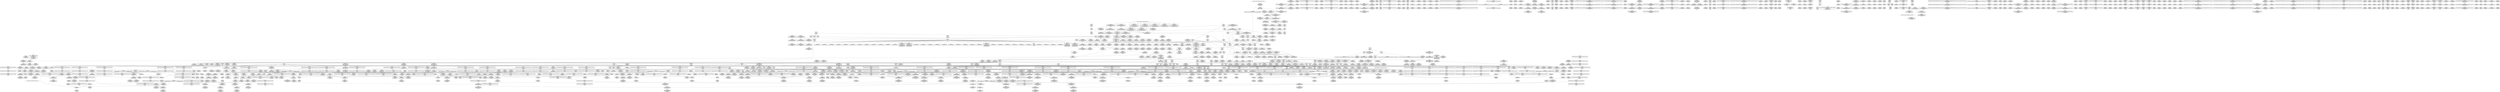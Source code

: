 digraph {
	CE0x5a364d0 [shape=record,shape=Mrecord,label="{CE0x5a364d0|rcu_lock_release:_tmp4|include/linux/rcupdate.h,423}"]
	CE0x59f45a0 [shape=record,shape=Mrecord,label="{CE0x59f45a0|i64*_getelementptr_inbounds_(_4_x_i64_,_4_x_i64_*___llvm_gcov_ctr129,_i64_0,_i64_0)|*Constant*}"]
	CE0x598b740 [shape=record,shape=Mrecord,label="{CE0x598b740|selinux_socket_setsockopt:_tmp4|security/selinux/hooks.c,4239|*SummSource*}"]
	CE0x5a07db0 [shape=record,shape=Mrecord,label="{CE0x5a07db0|i8_1|*Constant*|*SummSource*}"]
	CE0x59745c0 [shape=record,shape=Mrecord,label="{CE0x59745c0|i32_5|*Constant*}"]
	CE0x5acefc0 [shape=record,shape=Mrecord,label="{CE0x5acefc0|i64*_getelementptr_inbounds_(_4_x_i64_,_4_x_i64_*___llvm_gcov_ctr135,_i64_0,_i64_2)|*Constant*|*SummSource*}"]
	CE0x5a50b10 [shape=record,shape=Mrecord,label="{CE0x5a50b10|rcu_read_lock:_tmp18|include/linux/rcupdate.h,882|*SummSource*}"]
	CE0x59c75b0 [shape=record,shape=Mrecord,label="{CE0x59c75b0|sock_has_perm:_tmp6|security/selinux/hooks.c,3969}"]
	CE0x5a59f40 [shape=record,shape=Mrecord,label="{CE0x5a59f40|rcu_read_unlock:_tobool|include/linux/rcupdate.h,933|*SummSource*}"]
	CE0x5a05290 [shape=record,shape=Mrecord,label="{CE0x5a05290|i64_6|*Constant*|*SummSource*}"]
	CE0x5a46ac0 [shape=record,shape=Mrecord,label="{CE0x5a46ac0|_ret_void,_!dbg_!27719|./arch/x86/include/asm/preempt.h,73|*SummSink*}"]
	CE0x5a673e0 [shape=record,shape=Mrecord,label="{CE0x5a673e0|i64*_getelementptr_inbounds_(_11_x_i64_,_11_x_i64_*___llvm_gcov_ctr132,_i64_0,_i64_9)|*Constant*|*SummSource*}"]
	CE0x5a8d4b0 [shape=record,shape=Mrecord,label="{CE0x5a8d4b0|rcu_lock_release:_tmp5|include/linux/rcupdate.h,423|*SummSink*}"]
	CE0x5a32890 [shape=record,shape=Mrecord,label="{CE0x5a32890|i64*_getelementptr_inbounds_(_4_x_i64_,_4_x_i64_*___llvm_gcov_ctr130,_i64_0,_i64_3)|*Constant*|*SummSink*}"]
	CE0x59d2cc0 [shape=record,shape=Mrecord,label="{CE0x59d2cc0|_call_void_mcount()_#3|*SummSource*}"]
	CE0x5a4e500 [shape=record,shape=Mrecord,label="{CE0x5a4e500|i8*_getelementptr_inbounds_(_25_x_i8_,_25_x_i8_*_.str45,_i32_0,_i32_0)|*Constant*}"]
	CE0x5a5e800 [shape=record,shape=Mrecord,label="{CE0x5a5e800|rcu_read_unlock:_if.end|*SummSink*}"]
	CE0x5999f90 [shape=record,shape=Mrecord,label="{CE0x5999f90|_ret_i32_%tmp6,_!dbg_!27716|security/selinux/hooks.c,197|*SummSource*}"]
	CE0x5a5c9e0 [shape=record,shape=Mrecord,label="{CE0x5a5c9e0|rcu_read_unlock:_if.then}"]
	CE0x5978990 [shape=record,shape=Mrecord,label="{CE0x5978990|get_current:_tmp2|*SummSink*}"]
	CE0x59f9b90 [shape=record,shape=Mrecord,label="{CE0x59f9b90|sock_has_perm:_u|security/selinux/hooks.c,3973|*SummSink*}"]
	CE0x5a00c80 [shape=record,shape=Mrecord,label="{CE0x5a00c80|8:_%struct.sock*,_:_SCME_34,35_}"]
	CE0x5a23080 [shape=record,shape=Mrecord,label="{CE0x5a23080|i8*_getelementptr_inbounds_(_41_x_i8_,_41_x_i8_*_.str44,_i32_0,_i32_0)|*Constant*|*SummSink*}"]
	CE0x5a90870 [shape=record,shape=Mrecord,label="{CE0x5a90870|__preempt_count_add:_bb}"]
	CE0x59c91a0 [shape=record,shape=Mrecord,label="{CE0x59c91a0|task_sid:_do.end|*SummSource*}"]
	CE0x59f4b20 [shape=record,shape=Mrecord,label="{CE0x59f4b20|i64*_getelementptr_inbounds_(_4_x_i64_,_4_x_i64_*___llvm_gcov_ctr134,_i64_0,_i64_0)|*Constant*}"]
	CE0x596de30 [shape=record,shape=Mrecord,label="{CE0x596de30|selinux_socket_setsockopt:_if.end|*SummSink*}"]
	CE0x5a5a450 [shape=record,shape=Mrecord,label="{CE0x5a5a450|rcu_lock_acquire:_bb|*SummSink*}"]
	CE0x5a26870 [shape=record,shape=Mrecord,label="{CE0x5a26870|_call_void_rcu_read_unlock()_#10,_!dbg_!27748|security/selinux/hooks.c,209|*SummSink*}"]
	CE0x5a13eb0 [shape=record,shape=Mrecord,label="{CE0x5a13eb0|cred_sid:_tmp3}"]
	CE0x5a14cb0 [shape=record,shape=Mrecord,label="{CE0x5a14cb0|i64*_getelementptr_inbounds_(_2_x_i64_,_2_x_i64_*___llvm_gcov_ctr131,_i64_0,_i64_1)|*Constant*|*SummSource*}"]
	CE0x5ae2de0 [shape=record,shape=Mrecord,label="{CE0x5ae2de0|i64*_getelementptr_inbounds_(_4_x_i64_,_4_x_i64_*___llvm_gcov_ctr129,_i64_0,_i64_1)|*Constant*|*SummSource*}"]
	CE0x596e940 [shape=record,shape=Mrecord,label="{CE0x596e940|selinux_socket_setsockopt:_tmp5|security/selinux/hooks.c,4239|*SummSource*}"]
	CE0x59b08b0 [shape=record,shape=Mrecord,label="{CE0x59b08b0|task_sid:_bb}"]
	CE0x5a02e90 [shape=record,shape=Mrecord,label="{CE0x5a02e90|i64_56|*Constant*|*SummSink*}"]
	CE0x598c8b0 [shape=record,shape=Mrecord,label="{CE0x598c8b0|i64*_getelementptr_inbounds_(_6_x_i64_,_6_x_i64_*___llvm_gcov_ctr366,_i64_0,_i64_5)|*Constant*|*SummSink*}"]
	CE0x5a23d90 [shape=record,shape=Mrecord,label="{CE0x5a23d90|task_sid:_tmp20|security/selinux/hooks.c,208}"]
	CE0x5a5db20 [shape=record,shape=Mrecord,label="{CE0x5a5db20|__rcu_read_lock:_tmp7|include/linux/rcupdate.h,240}"]
	CE0x5a66e70 [shape=record,shape=Mrecord,label="{CE0x5a66e70|i8*_getelementptr_inbounds_(_44_x_i8_,_44_x_i8_*_.str47,_i32_0,_i32_0)|*Constant*}"]
	CE0x59b49f0 [shape=record,shape=Mrecord,label="{CE0x59b49f0|sock_has_perm:_if.then}"]
	CE0x5a24d60 [shape=record,shape=Mrecord,label="{CE0x5a24d60|task_sid:_tmp22|security/selinux/hooks.c,208|*SummSink*}"]
	CE0x59b18a0 [shape=record,shape=Mrecord,label="{CE0x59b18a0|cred_sid:_tmp4|*LoadInst*|security/selinux/hooks.c,196|*SummSink*}"]
	CE0x5a0d450 [shape=record,shape=Mrecord,label="{CE0x5a0d450|avc_has_perm:_auditdata|Function::avc_has_perm&Arg::auditdata::}"]
	CE0x59664a0 [shape=record,shape=Mrecord,label="{CE0x59664a0|get_current:_entry|*SummSource*}"]
	CE0x5a16f00 [shape=record,shape=Mrecord,label="{CE0x5a16f00|cred_sid:_tmp6|security/selinux/hooks.c,197|*SummSink*}"]
	CE0x5988d20 [shape=record,shape=Mrecord,label="{CE0x5988d20|selinux_socket_setsockopt:_tmp9|security/selinux/hooks.c,4242}"]
	CE0x5a007c0 [shape=record,shape=Mrecord,label="{CE0x5a007c0|8:_%struct.sock*,_:_SCME_30,31_}"]
	CE0x5a541d0 [shape=record,shape=Mrecord,label="{CE0x5a541d0|rcu_read_unlock:_tmp14|include/linux/rcupdate.h,933|*SummSource*}"]
	CE0x5a062c0 [shape=record,shape=Mrecord,label="{CE0x5a062c0|task_sid:_tmp16|security/selinux/hooks.c,208|*SummSource*}"]
	CE0x596e1a0 [shape=record,shape=Mrecord,label="{CE0x596e1a0|COLLAPSED:_GCMRE___llvm_gcov_ctr366_internal_global_6_x_i64_zeroinitializer:_elem_0:default:}"]
	CE0x5a202f0 [shape=record,shape=Mrecord,label="{CE0x5a202f0|i64*_getelementptr_inbounds_(_2_x_i64_,_2_x_i64_*___llvm_gcov_ctr131,_i64_0,_i64_0)|*Constant*}"]
	CE0x5a4ee80 [shape=record,shape=Mrecord,label="{CE0x5a4ee80|i32_883|*Constant*|*SummSource*}"]
	CE0x5a2da90 [shape=record,shape=Mrecord,label="{CE0x5a2da90|__preempt_count_sub:_entry|*SummSink*}"]
	CE0x5a4d9c0 [shape=record,shape=Mrecord,label="{CE0x5a4d9c0|rcu_read_lock:_tmp16|include/linux/rcupdate.h,882|*SummSink*}"]
	CE0x5a57f60 [shape=record,shape=Mrecord,label="{CE0x5a57f60|rcu_read_unlock:_tmp4|include/linux/rcupdate.h,933|*SummSource*}"]
	CE0x5a43a70 [shape=record,shape=Mrecord,label="{CE0x5a43a70|rcu_read_lock:_tmp5|include/linux/rcupdate.h,882|*SummSource*}"]
	CE0x5a6a6e0 [shape=record,shape=Mrecord,label="{CE0x5a6a6e0|i64*_getelementptr_inbounds_(_4_x_i64_,_4_x_i64_*___llvm_gcov_ctr130,_i64_0,_i64_2)|*Constant*|*SummSink*}"]
	CE0x5a20360 [shape=record,shape=Mrecord,label="{CE0x5a20360|i64*_getelementptr_inbounds_(_2_x_i64_,_2_x_i64_*___llvm_gcov_ctr131,_i64_0,_i64_0)|*Constant*|*SummSource*}"]
	CE0x7677bf0 [shape=record,shape=Mrecord,label="{CE0x7677bf0|selinux_socket_setsockopt:_retval.0|*SummSink*}"]
	CE0x5aa1500 [shape=record,shape=Mrecord,label="{CE0x5aa1500|rcu_lock_release:_indirectgoto|*SummSource*}"]
	CE0x5a40460 [shape=record,shape=Mrecord,label="{CE0x5a40460|rcu_read_lock:_if.then|*SummSource*}"]
	CE0x5976830 [shape=record,shape=Mrecord,label="{CE0x5976830|selinux_socket_setsockopt:_if.then|*SummSource*}"]
	CE0x5aa2db0 [shape=record,shape=Mrecord,label="{CE0x5aa2db0|__rcu_read_lock:_tmp3}"]
	CE0x5ae3090 [shape=record,shape=Mrecord,label="{CE0x5ae3090|__preempt_count_sub:_tmp3}"]
	CE0x5a41760 [shape=record,shape=Mrecord,label="{CE0x5a41760|rcu_lock_acquire:_entry}"]
	CE0x5a33af0 [shape=record,shape=Mrecord,label="{CE0x5a33af0|__rcu_read_lock:_tmp2|*SummSource*}"]
	CE0x5a1efc0 [shape=record,shape=Mrecord,label="{CE0x5a1efc0|task_sid:_tmp4|*LoadInst*|security/selinux/hooks.c,208}"]
	CE0x5a5f530 [shape=record,shape=Mrecord,label="{CE0x5a5f530|i64*_getelementptr_inbounds_(_4_x_i64_,_4_x_i64_*___llvm_gcov_ctr130,_i64_0,_i64_0)|*Constant*|*SummSource*}"]
	CE0x5a4a4b0 [shape=record,shape=Mrecord,label="{CE0x5a4a4b0|rcu_read_lock:_tmp10|include/linux/rcupdate.h,882}"]
	CE0x5a04ed0 [shape=record,shape=Mrecord,label="{CE0x5a04ed0|task_sid:_tobool4|security/selinux/hooks.c,208|*SummSink*}"]
	CE0x5a21780 [shape=record,shape=Mrecord,label="{CE0x5a21780|_call_void_lockdep_rcu_suspicious(i8*_getelementptr_inbounds_(_25_x_i8_,_25_x_i8_*_.str3,_i32_0,_i32_0),_i32_208,_i8*_getelementptr_inbounds_(_41_x_i8_,_41_x_i8_*_.str44,_i32_0,_i32_0))_#10,_!dbg_!27732|security/selinux/hooks.c,208|*SummSource*}"]
	CE0x5a5ab90 [shape=record,shape=Mrecord,label="{CE0x5a5ab90|rcu_lock_acquire:_tmp1}"]
	CE0x5a23fc0 [shape=record,shape=Mrecord,label="{CE0x5a23fc0|task_sid:_tmp22|security/selinux/hooks.c,208|*SummSource*}"]
	CE0x5a8af70 [shape=record,shape=Mrecord,label="{CE0x5a8af70|void_(i32*,_i32,_i32*)*_asm_addl_$1,_%gs:$0_,_*m,ri,*m,_dirflag_,_fpsr_,_flags_|*SummSink*}"]
	CE0x5999c00 [shape=record,shape=Mrecord,label="{CE0x5999c00|cred_sid:_cred|Function::cred_sid&Arg::cred::|*SummSink*}"]
	CE0x5a1c9a0 [shape=record,shape=Mrecord,label="{CE0x5a1c9a0|task_sid:_do.body5|*SummSink*}"]
	CE0x59a7de0 [shape=record,shape=Mrecord,label="{CE0x59a7de0|selinux_socket_setsockopt:_tmp2|*LoadInst*|security/selinux/hooks.c,4238|*SummSink*}"]
	CE0x5a136f0 [shape=record,shape=Mrecord,label="{CE0x5a136f0|0:_i8,_:_GCMR_task_sid.__warned_internal_global_i8_0,_section_.data.unlikely_,_align_1:_elem_0:default:}"]
	CE0x59ef2e0 [shape=record,shape=Mrecord,label="{CE0x59ef2e0|__preempt_count_sub:_tmp7|./arch/x86/include/asm/preempt.h,78|*SummSink*}"]
	CE0x5979390 [shape=record,shape=Mrecord,label="{CE0x5979390|i64_0|*Constant*}"]
	CE0x5a15a30 [shape=record,shape=Mrecord,label="{CE0x5a15a30|rcu_read_lock:_entry|*SummSink*}"]
	CE0x5966a30 [shape=record,shape=Mrecord,label="{CE0x5966a30|selinux_socket_setsockopt:_if.then}"]
	CE0x5a33740 [shape=record,shape=Mrecord,label="{CE0x5a33740|rcu_lock_acquire:_tmp5|include/linux/rcupdate.h,418}"]
	CE0x59ecd90 [shape=record,shape=Mrecord,label="{CE0x59ecd90|__preempt_count_sub:_do.end|*SummSink*}"]
	CE0x5a27240 [shape=record,shape=Mrecord,label="{CE0x5a27240|rcu_lock_acquire:_map|Function::rcu_lock_acquire&Arg::map::|*SummSink*}"]
	CE0x59910c0 [shape=record,shape=Mrecord,label="{CE0x59910c0|selinux_socket_setsockopt:_tmp8|security/selinux/hooks.c,4240|*SummSource*}"]
	CE0x5a55420 [shape=record,shape=Mrecord,label="{CE0x5a55420|rcu_read_unlock:_tmp13|include/linux/rcupdate.h,933|*SummSource*}"]
	CE0x596e040 [shape=record,shape=Mrecord,label="{CE0x596e040|i32_0|*Constant*|*SummSource*}"]
	CE0x5a3e850 [shape=record,shape=Mrecord,label="{CE0x5a3e850|rcu_read_unlock:_entry|*SummSource*}"]
	CE0x5a26f60 [shape=record,shape=Mrecord,label="{CE0x5a26f60|task_sid:_tmp27|security/selinux/hooks.c,208|*SummSink*}"]
	CE0x59ce030 [shape=record,shape=Mrecord,label="{CE0x59ce030|i64*_getelementptr_inbounds_(_11_x_i64_,_11_x_i64_*___llvm_gcov_ctr132,_i64_0,_i64_1)|*Constant*}"]
	CE0x5978920 [shape=record,shape=Mrecord,label="{CE0x5978920|get_current:_tmp2|*SummSource*}"]
	CE0x5a027d0 [shape=record,shape=Mrecord,label="{CE0x5a027d0|i32_8|*Constant*|*SummSource*}"]
	CE0x5a29270 [shape=record,shape=Mrecord,label="{CE0x5a29270|rcu_lock_release:_map|Function::rcu_lock_release&Arg::map::}"]
	CE0x59e9e00 [shape=record,shape=Mrecord,label="{CE0x59e9e00|1216:_i8*,_:_CRE_1216,1224_|*MultipleSource*|Function::sock_has_perm&Arg::sk::|security/selinux/hooks.c,3964|*LoadInst*|security/selinux/hooks.c,4238}"]
	CE0x5a3e9b0 [shape=record,shape=Mrecord,label="{CE0x5a3e9b0|rcu_read_unlock:_entry}"]
	CE0x5a52db0 [shape=record,shape=Mrecord,label="{CE0x5a52db0|rcu_read_lock:_tmp22|include/linux/rcupdate.h,884|*SummSink*}"]
	CE0x5a5fdd0 [shape=record,shape=Mrecord,label="{CE0x5a5fdd0|__preempt_count_sub:_sub|./arch/x86/include/asm/preempt.h,77}"]
	CE0x5a46480 [shape=record,shape=Mrecord,label="{CE0x5a46480|__rcu_read_lock:_tmp5|include/linux/rcupdate.h,239|*SummSource*}"]
	CE0x5a25e90 [shape=record,shape=Mrecord,label="{CE0x5a25e90|task_sid:_tmp24|security/selinux/hooks.c,208|*SummSink*}"]
	CE0x5a209c0 [shape=record,shape=Mrecord,label="{CE0x5a209c0|GLOBAL:_rcu_lock_map|Global_var:rcu_lock_map|*SummSource*}"]
	CE0x5a0a0c0 [shape=record,shape=Mrecord,label="{CE0x5a0a0c0|i8_0|*Constant*|*SummSink*}"]
	CE0x5997460 [shape=record,shape=Mrecord,label="{CE0x5997460|i64_0|*Constant*}"]
	CE0x5a62360 [shape=record,shape=Mrecord,label="{CE0x5a62360|__rcu_read_unlock:_tmp4|include/linux/rcupdate.h,244}"]
	CE0x5ad0aa0 [shape=record,shape=Mrecord,label="{CE0x5ad0aa0|__rcu_read_unlock:_tmp6|include/linux/rcupdate.h,245|*SummSource*}"]
	CE0x59ca310 [shape=record,shape=Mrecord,label="{CE0x59ca310|i64_3|*Constant*|*SummSource*}"]
	CE0x5a25e20 [shape=record,shape=Mrecord,label="{CE0x5a25e20|i64*_getelementptr_inbounds_(_13_x_i64_,_13_x_i64_*___llvm_gcov_ctr126,_i64_0,_i64_11)|*Constant*|*SummSink*}"]
	CE0x5a088d0 [shape=record,shape=Mrecord,label="{CE0x5a088d0|GLOBAL:_task_sid|*Constant*|*SummSource*}"]
	CE0x5a2a2b0 [shape=record,shape=Mrecord,label="{CE0x5a2a2b0|__rcu_read_unlock:_entry}"]
	CE0x5a4b1a0 [shape=record,shape=Mrecord,label="{CE0x5a4b1a0|rcu_read_lock:_tmp12|include/linux/rcupdate.h,882|*SummSink*}"]
	CE0x59eb4b0 [shape=record,shape=Mrecord,label="{CE0x59eb4b0|sock_has_perm:_tmp2|*LoadInst*|security/selinux/hooks.c,3964|*SummSource*}"]
	CE0x5aa6200 [shape=record,shape=Mrecord,label="{CE0x5aa6200|_call_void_mcount()_#3|*SummSource*}"]
	CE0x5998be0 [shape=record,shape=Mrecord,label="{CE0x5998be0|sock_has_perm:_tmp10|security/selinux/hooks.c,3969}"]
	CE0x5a1d220 [shape=record,shape=Mrecord,label="{CE0x5a1d220|COLLAPSED:_GCMRE___llvm_gcov_ctr132_internal_global_11_x_i64_zeroinitializer:_elem_0:default:}"]
	CE0x59cd7f0 [shape=record,shape=Mrecord,label="{CE0x59cd7f0|task_sid:_tmp5|security/selinux/hooks.c,208}"]
	CE0x50b3fb0 [shape=record,shape=Mrecord,label="{CE0x50b3fb0|GLOBAL:_sock_has_perm|*Constant*|*SummSink*}"]
	CE0x5aa18a0 [shape=record,shape=Mrecord,label="{CE0x5aa18a0|rcu_lock_release:_tmp2|*SummSource*}"]
	CE0x5a498f0 [shape=record,shape=Mrecord,label="{CE0x5a498f0|rcu_read_lock:_tobool1|include/linux/rcupdate.h,882|*SummSource*}"]
	CE0x59b8a40 [shape=record,shape=Mrecord,label="{CE0x59b8a40|sock_has_perm:_tmp15|security/selinux/hooks.c,3974|*SummSource*}"]
	CE0x5a5fb70 [shape=record,shape=Mrecord,label="{CE0x5a5fb70|_call_void_asm_addl_$1,_%gs:$0_,_*m,ri,*m,_dirflag_,_fpsr_,_flags_(i32*___preempt_count,_i32_%sub,_i32*___preempt_count)_#3,_!dbg_!27717,_!srcloc_!27718|./arch/x86/include/asm/preempt.h,77|*SummSink*}"]
	CE0x59fade0 [shape=record,shape=Mrecord,label="{CE0x59fade0|sock_has_perm:_net1|security/selinux/hooks.c,3973}"]
	CE0x5a00190 [shape=record,shape=Mrecord,label="{CE0x5a00190|8:_%struct.sock*,_:_SCME_25,26_}"]
	CE0x5a58b00 [shape=record,shape=Mrecord,label="{CE0x5a58b00|_call_void_asm_sideeffect_,_memory_,_dirflag_,_fpsr_,_flags_()_#3,_!dbg_!27711,_!srcloc_!27714|include/linux/rcupdate.h,244}"]
	CE0x5a26080 [shape=record,shape=Mrecord,label="{CE0x5a26080|task_sid:_tmp25|security/selinux/hooks.c,208}"]
	CE0x5a4fc20 [shape=record,shape=Mrecord,label="{CE0x5a4fc20|i64*_getelementptr_inbounds_(_11_x_i64_,_11_x_i64_*___llvm_gcov_ctr127,_i64_0,_i64_9)|*Constant*}"]
	CE0x5a18ea0 [shape=record,shape=Mrecord,label="{CE0x5a18ea0|rcu_read_lock:_tmp4|include/linux/rcupdate.h,882|*SummSource*}"]
	CE0x5a2ae60 [shape=record,shape=Mrecord,label="{CE0x5a2ae60|__rcu_read_lock:_bb}"]
	CE0x5a11e00 [shape=record,shape=Mrecord,label="{CE0x5a11e00|task_sid:_tmp10|security/selinux/hooks.c,208|*SummSource*}"]
	CE0x5a0d3e0 [shape=record,shape=Mrecord,label="{CE0x5a0d3e0|sock_has_perm:_retval.0}"]
	CE0x5a01e50 [shape=record,shape=Mrecord,label="{CE0x5a01e50|8:_%struct.sock*,_:_SCME_49,50_}"]
	CE0x5a014d0 [shape=record,shape=Mrecord,label="{CE0x5a014d0|8:_%struct.sock*,_:_SCME_41,42_}"]
	CE0x59d3e90 [shape=record,shape=Mrecord,label="{CE0x59d3e90|i64_5|*Constant*|*SummSource*}"]
	CE0x596b220 [shape=record,shape=Mrecord,label="{CE0x596b220|selinux_socket_setsockopt:_sk|security/selinux/hooks.c,4238|*SummSource*}"]
	CE0x59b0430 [shape=record,shape=Mrecord,label="{CE0x59b0430|sock_has_perm:_tmp1}"]
	CE0x59ce0a0 [shape=record,shape=Mrecord,label="{CE0x59ce0a0|i64*_getelementptr_inbounds_(_11_x_i64_,_11_x_i64_*___llvm_gcov_ctr132,_i64_0,_i64_1)|*Constant*|*SummSource*}"]
	CE0x5a0a9b0 [shape=record,shape=Mrecord,label="{CE0x5a0a9b0|i32_4|*Constant*|*SummSink*}"]
	CE0x59cc1a0 [shape=record,shape=Mrecord,label="{CE0x59cc1a0|cred_sid:_security|security/selinux/hooks.c,196|*SummSink*}"]
	CE0x5a169f0 [shape=record,shape=Mrecord,label="{CE0x5a169f0|_ret_void,_!dbg_!27735|include/linux/rcupdate.h,884|*SummSource*}"]
	CE0x5a28440 [shape=record,shape=Mrecord,label="{CE0x5a28440|_call_void_rcu_lock_release(%struct.lockdep_map*_rcu_lock_map)_#10,_!dbg_!27733|include/linux/rcupdate.h,935|*SummSource*}"]
	CE0x5a21d60 [shape=record,shape=Mrecord,label="{CE0x5a21d60|i8*_getelementptr_inbounds_(_25_x_i8_,_25_x_i8_*_.str3,_i32_0,_i32_0)|*Constant*}"]
	CE0x5a44ab0 [shape=record,shape=Mrecord,label="{CE0x5a44ab0|__rcu_read_lock:_tmp2}"]
	CE0x5966ff0 [shape=record,shape=Mrecord,label="{CE0x5966ff0|selinux_socket_setsockopt:_bb|*SummSource*}"]
	CE0x5a04da0 [shape=record,shape=Mrecord,label="{CE0x5a04da0|task_sid:_tobool4|security/selinux/hooks.c,208|*SummSource*}"]
	CE0x5a12520 [shape=record,shape=Mrecord,label="{CE0x5a12520|i32_1|*Constant*}"]
	CE0x5a45b00 [shape=record,shape=Mrecord,label="{CE0x5a45b00|rcu_read_unlock:_tmp6|include/linux/rcupdate.h,933|*SummSink*}"]
	CE0x5a1e790 [shape=record,shape=Mrecord,label="{CE0x5a1e790|cred_sid:_tmp|*SummSink*}"]
	CE0x59b3700 [shape=record,shape=Mrecord,label="{CE0x59b3700|task_sid:_tobool|security/selinux/hooks.c,208|*SummSink*}"]
	CE0x5a5fbe0 [shape=record,shape=Mrecord,label="{CE0x5a5fbe0|i32_0|*Constant*}"]
	CE0x59b1f00 [shape=record,shape=Mrecord,label="{CE0x59b1f00|i64*_getelementptr_inbounds_(_2_x_i64_,_2_x_i64_*___llvm_gcov_ctr98,_i64_0,_i64_0)|*Constant*|*SummSink*}"]
	CE0x5aa1a90 [shape=record,shape=Mrecord,label="{CE0x5aa1a90|rcu_lock_acquire:___here|*SummSink*}"]
	CE0x5a56fa0 [shape=record,shape=Mrecord,label="{CE0x5a56fa0|rcu_lock_acquire:_bb}"]
	CE0x59f55d0 [shape=record,shape=Mrecord,label="{CE0x59f55d0|GLOBAL:___preempt_count|Global_var:__preempt_count|*SummSink*}"]
	CE0x5a666a0 [shape=record,shape=Mrecord,label="{CE0x5a666a0|i64*_getelementptr_inbounds_(_11_x_i64_,_11_x_i64_*___llvm_gcov_ctr132,_i64_0,_i64_8)|*Constant*|*SummSink*}"]
	CE0x5a246e0 [shape=record,shape=Mrecord,label="{CE0x5a246e0|task_sid:_tmp22|security/selinux/hooks.c,208}"]
	CE0x5a11d00 [shape=record,shape=Mrecord,label="{CE0x5a11d00|task_sid:_tmp10|security/selinux/hooks.c,208}"]
	CE0x5a13300 [shape=record,shape=Mrecord,label="{CE0x5a13300|cred_sid:_tmp2|*SummSource*}"]
	CE0x5a636e0 [shape=record,shape=Mrecord,label="{CE0x5a636e0|GLOBAL:_rcu_read_unlock.__warned|Global_var:rcu_read_unlock.__warned}"]
	CE0x5a25f00 [shape=record,shape=Mrecord,label="{CE0x5a25f00|task_sid:_tmp26|security/selinux/hooks.c,208|*SummSource*}"]
	CE0x59b2470 [shape=record,shape=Mrecord,label="{CE0x59b2470|i64*_getelementptr_inbounds_(_13_x_i64_,_13_x_i64_*___llvm_gcov_ctr126,_i64_0,_i64_1)|*Constant*|*SummSink*}"]
	CE0x59b2290 [shape=record,shape=Mrecord,label="{CE0x59b2290|rcu_read_unlock:_do.end}"]
	CE0x598b850 [shape=record,shape=Mrecord,label="{CE0x598b850|i64*_getelementptr_inbounds_(_2_x_i64_,_2_x_i64_*___llvm_gcov_ctr98,_i64_0,_i64_0)|*Constant*|*SummSource*}"]
	CE0x5a91bc0 [shape=record,shape=Mrecord,label="{CE0x5a91bc0|i32_2|*Constant*}"]
	CE0x5a63810 [shape=record,shape=Mrecord,label="{CE0x5a63810|GLOBAL:_rcu_read_unlock.__warned|Global_var:rcu_read_unlock.__warned|*SummSource*}"]
	CE0x5a22570 [shape=record,shape=Mrecord,label="{CE0x5a22570|i32_208|*Constant*}"]
	CE0x5974930 [shape=record,shape=Mrecord,label="{CE0x5974930|selinux_socket_setsockopt:_tmp3|security/selinux/hooks.c,4239|*SummSink*}"]
	CE0x5a2c2c0 [shape=record,shape=Mrecord,label="{CE0x5a2c2c0|rcu_lock_acquire:_tmp4|include/linux/rcupdate.h,418|*SummSource*}"]
	CE0x59fa330 [shape=record,shape=Mrecord,label="{CE0x59fa330|avc_has_perm:_entry}"]
	CE0x5a32f60 [shape=record,shape=Mrecord,label="{CE0x5a32f60|rcu_lock_acquire:_tmp7}"]
	CE0x5a49bb0 [shape=record,shape=Mrecord,label="{CE0x5a49bb0|i64_5|*Constant*}"]
	CE0x5a17950 [shape=record,shape=Mrecord,label="{CE0x5a17950|i32_77|*Constant*|*SummSource*}"]
	CE0x5aa4340 [shape=record,shape=Mrecord,label="{CE0x5aa4340|i64_ptrtoint_(i8*_blockaddress(_rcu_lock_release,_%__here)_to_i64)|*Constant*|*SummSource*}"]
	CE0x5acaa90 [shape=record,shape=Mrecord,label="{CE0x5acaa90|__preempt_count_add:_tmp3|*SummSource*}"]
	CE0x59c96d0 [shape=record,shape=Mrecord,label="{CE0x59c96d0|GLOBAL:_rcu_lock_map|Global_var:rcu_lock_map}"]
	CE0x5a08750 [shape=record,shape=Mrecord,label="{CE0x5a08750|GLOBAL:_task_sid|*Constant*}"]
	CE0x5acf120 [shape=record,shape=Mrecord,label="{CE0x5acf120|i64*_getelementptr_inbounds_(_4_x_i64_,_4_x_i64_*___llvm_gcov_ctr135,_i64_0,_i64_2)|*Constant*|*SummSink*}"]
	CE0x5a8dcc0 [shape=record,shape=Mrecord,label="{CE0x5a8dcc0|_call_void_lock_release(%struct.lockdep_map*_%map,_i32_1,_i64_ptrtoint_(i8*_blockaddress(_rcu_lock_release,_%__here)_to_i64))_#10,_!dbg_!27716|include/linux/rcupdate.h,423|*SummSink*}"]
	CE0x5ace010 [shape=record,shape=Mrecord,label="{CE0x5ace010|__preempt_count_sub:_bb}"]
	CE0x5a4d850 [shape=record,shape=Mrecord,label="{CE0x5a4d850|rcu_read_lock:_tmp16|include/linux/rcupdate.h,882|*SummSource*}"]
	CE0x59a0fa0 [shape=record,shape=Mrecord,label="{CE0x59a0fa0|i64*_getelementptr_inbounds_(_11_x_i64_,_11_x_i64_*___llvm_gcov_ctr127,_i64_0,_i64_1)|*Constant*}"]
	CE0x5a35870 [shape=record,shape=Mrecord,label="{CE0x5a35870|i64*_getelementptr_inbounds_(_4_x_i64_,_4_x_i64_*___llvm_gcov_ctr135,_i64_0,_i64_3)|*Constant*}"]
	CE0x5a63000 [shape=record,shape=Mrecord,label="{CE0x5a63000|rcu_read_unlock:_do.end|*SummSink*}"]
	CE0x59c6480 [shape=record,shape=Mrecord,label="{CE0x59c6480|_ret_i32_%call7,_!dbg_!27749|security/selinux/hooks.c,210|*SummSink*}"]
	CE0x596d280 [shape=record,shape=Mrecord,label="{CE0x596d280|selinux_socket_setsockopt:_tmp1|*SummSink*}"]
	CE0x5a17ce0 [shape=record,shape=Mrecord,label="{CE0x5a17ce0|i64*_getelementptr_inbounds_(_2_x_i64_,_2_x_i64_*___llvm_gcov_ctr131,_i64_0,_i64_1)|*Constant*|*SummSink*}"]
	CE0x5aa1e50 [shape=record,shape=Mrecord,label="{CE0x5aa1e50|__rcu_read_lock:_tmp4|include/linux/rcupdate.h,239|*SummSource*}"]
	CE0x5a58150 [shape=record,shape=Mrecord,label="{CE0x5a58150|__preempt_count_add:_val|Function::__preempt_count_add&Arg::val::|*SummSink*}"]
	CE0x5adf990 [shape=record,shape=Mrecord,label="{CE0x5adf990|_call_void_mcount()_#3|*SummSource*}"]
	CE0x59975e0 [shape=record,shape=Mrecord,label="{CE0x59975e0|GLOBAL:___llvm_gcov_ctr327|Global_var:__llvm_gcov_ctr327}"]
	CE0x5a25500 [shape=record,shape=Mrecord,label="{CE0x5a25500|task_sid:_tmp23|security/selinux/hooks.c,208|*SummSink*}"]
	CE0x5a24360 [shape=record,shape=Mrecord,label="{CE0x5a24360|task_sid:_tmp21|security/selinux/hooks.c,208|*SummSource*}"]
	CE0x5a68180 [shape=record,shape=Mrecord,label="{CE0x5a68180|rcu_read_unlock:_tmp20|include/linux/rcupdate.h,933|*SummSource*}"]
	CE0x5a27e90 [shape=record,shape=Mrecord,label="{CE0x5a27e90|rcu_read_unlock:_tmp22|include/linux/rcupdate.h,935}"]
	CE0x59d50f0 [shape=record,shape=Mrecord,label="{CE0x59d50f0|GLOBAL:_rcu_read_lock|*Constant*}"]
	CE0x5aa4680 [shape=record,shape=Mrecord,label="{CE0x5aa4680|i64_ptrtoint_(i8*_blockaddress(_rcu_lock_release,_%__here)_to_i64)|*Constant*|*SummSink*}"]
	CE0x5a57ef0 [shape=record,shape=Mrecord,label="{CE0x5a57ef0|GLOBAL:___llvm_gcov_ctr132|Global_var:__llvm_gcov_ctr132}"]
	CE0x5a08c00 [shape=record,shape=Mrecord,label="{CE0x5a08c00|task_sid:_entry|*SummSink*}"]
	CE0x5a1fd90 [shape=record,shape=Mrecord,label="{CE0x5a1fd90|task_sid:_tmp4|*LoadInst*|security/selinux/hooks.c,208|*SummSource*}"]
	CE0x5a17090 [shape=record,shape=Mrecord,label="{CE0x5a17090|task_sid:_do.end6|*SummSource*}"]
	CE0x59a1040 [shape=record,shape=Mrecord,label="{CE0x59a1040|i64*_getelementptr_inbounds_(_11_x_i64_,_11_x_i64_*___llvm_gcov_ctr127,_i64_0,_i64_1)|*Constant*|*SummSource*}"]
	CE0x599a4d0 [shape=record,shape=Mrecord,label="{CE0x599a4d0|_call_void_rcu_read_unlock()_#10,_!dbg_!27748|security/selinux/hooks.c,209|*SummSource*}"]
	CE0x59c79b0 [shape=record,shape=Mrecord,label="{CE0x59c79b0|sock_has_perm:_tmp6|security/selinux/hooks.c,3969|*SummSink*}"]
	CE0x5a22370 [shape=record,shape=Mrecord,label="{CE0x5a22370|GLOBAL:_lockdep_rcu_suspicious|*Constant*|*SummSource*}"]
	CE0x5970ae0 [shape=record,shape=Mrecord,label="{CE0x5970ae0|sock_has_perm:_entry|*SummSource*}"]
	CE0x5a05820 [shape=record,shape=Mrecord,label="{CE0x5a05820|task_sid:_tmp14|security/selinux/hooks.c,208|*SummSource*}"]
	CE0x5a420d0 [shape=record,shape=Mrecord,label="{CE0x5a420d0|rcu_read_unlock:_tmp|*SummSink*}"]
	CE0x5a3f650 [shape=record,shape=Mrecord,label="{CE0x5a3f650|rcu_read_unlock:_tobool1|include/linux/rcupdate.h,933|*SummSink*}"]
	CE0x59c8fb0 [shape=record,shape=Mrecord,label="{CE0x59c8fb0|task_sid:_land.lhs.true2|*SummSink*}"]
	CE0x59c6f20 [shape=record,shape=Mrecord,label="{CE0x59c6f20|16:_i32,_24:_i16,_:_CRE_16,20_|*MultipleSource*|*LoadInst*|security/selinux/hooks.c,3964|security/selinux/hooks.c,3964|security/selinux/hooks.c,3969}"]
	CE0x59fad70 [shape=record,shape=Mrecord,label="{CE0x59fad70|sock_has_perm:_u2|security/selinux/hooks.c,3974|*SummSink*}"]
	CE0x5a56510 [shape=record,shape=Mrecord,label="{CE0x5a56510|__rcu_read_lock:_tmp6|include/linux/rcupdate.h,240}"]
	CE0x5a28cf0 [shape=record,shape=Mrecord,label="{CE0x5a28cf0|GLOBAL:_rcu_lock_release|*Constant*|*SummSource*}"]
	CE0x5a298e0 [shape=record,shape=Mrecord,label="{CE0x5a298e0|_ret_void,_!dbg_!27717|include/linux/rcupdate.h,424|*SummSource*}"]
	CE0x59f9a50 [shape=record,shape=Mrecord,label="{CE0x59f9a50|i8_2|*Constant*|*SummSource*}"]
	CE0x5a089b0 [shape=record,shape=Mrecord,label="{CE0x5a089b0|GLOBAL:_task_sid|*Constant*|*SummSink*}"]
	CE0x5a17550 [shape=record,shape=Mrecord,label="{CE0x5a17550|rcu_read_lock:_tmp3}"]
	CE0x5a59b30 [shape=record,shape=Mrecord,label="{CE0x5a59b30|i32_1|*Constant*}"]
	CE0x5a2caa0 [shape=record,shape=Mrecord,label="{CE0x5a2caa0|rcu_lock_release:_bb}"]
	CE0x5977d00 [shape=record,shape=Mrecord,label="{CE0x5977d00|get_current:_entry}"]
	CE0x5995470 [shape=record,shape=Mrecord,label="{CE0x5995470|task_sid:_tmp1|*SummSink*}"]
	CE0x5a1c8b0 [shape=record,shape=Mrecord,label="{CE0x5a1c8b0|task_sid:_do.body5|*SummSource*}"]
	CE0x5a37010 [shape=record,shape=Mrecord,label="{CE0x5a37010|rcu_lock_release:_tmp3|*SummSource*}"]
	CE0x5a1f830 [shape=record,shape=Mrecord,label="{CE0x5a1f830|task_sid:_tmp7|security/selinux/hooks.c,208|*SummSource*}"]
	CE0x5a12260 [shape=record,shape=Mrecord,label="{CE0x5a12260|task_sid:_tmp11|security/selinux/hooks.c,208}"]
	CE0x5a5e620 [shape=record,shape=Mrecord,label="{CE0x5a5e620|rcu_read_unlock:_if.end}"]
	CE0x5994ba0 [shape=record,shape=Mrecord,label="{CE0x5994ba0|cred_sid:_cred|Function::cred_sid&Arg::cred::}"]
	CE0x5a2c7c0 [shape=record,shape=Mrecord,label="{CE0x5a2c7c0|i64*_getelementptr_inbounds_(_4_x_i64_,_4_x_i64_*___llvm_gcov_ctr130,_i64_0,_i64_0)|*Constant*|*SummSink*}"]
	CE0x5a5dc90 [shape=record,shape=Mrecord,label="{CE0x5a5dc90|__rcu_read_lock:_tmp7|include/linux/rcupdate.h,240|*SummSource*}"]
	CE0x5a924e0 [shape=record,shape=Mrecord,label="{CE0x5a924e0|_ret_void,_!dbg_!27720|./arch/x86/include/asm/preempt.h,78|*SummSource*}"]
	CE0x597b2d0 [shape=record,shape=Mrecord,label="{CE0x597b2d0|get_current:_tmp|*SummSource*}"]
	CE0x5a26b90 [shape=record,shape=Mrecord,label="{CE0x5a26b90|task_sid:_tmp27|security/selinux/hooks.c,208|*SummSource*}"]
	CE0x5a52c20 [shape=record,shape=Mrecord,label="{CE0x5a52c20|i64*_getelementptr_inbounds_(_11_x_i64_,_11_x_i64_*___llvm_gcov_ctr127,_i64_0,_i64_10)|*Constant*|*SummSource*}"]
	CE0x5ad0e90 [shape=record,shape=Mrecord,label="{CE0x5ad0e90|__rcu_read_unlock:_tmp7|include/linux/rcupdate.h,245|*SummSink*}"]
	CE0x5aa2e20 [shape=record,shape=Mrecord,label="{CE0x5aa2e20|__rcu_read_lock:_tmp3|*SummSource*}"]
	CE0x598d860 [shape=record,shape=Mrecord,label="{CE0x598d860|selinux_socket_setsockopt:_entry}"]
	CE0x59cab30 [shape=record,shape=Mrecord,label="{CE0x59cab30|task_sid:_tmp2|*SummSink*}"]
	CE0x59d2da0 [shape=record,shape=Mrecord,label="{CE0x59d2da0|_call_void_mcount()_#3|*SummSink*}"]
	CE0x5a90e90 [shape=record,shape=Mrecord,label="{CE0x5a90e90|__preempt_count_add:_bb|*SummSource*}"]
	CE0x59faf60 [shape=record,shape=Mrecord,label="{CE0x59faf60|sock_has_perm:_net1|security/selinux/hooks.c,3973|*SummSource*}"]
	CE0x5a1b7f0 [shape=record,shape=Mrecord,label="{CE0x5a1b7f0|rcu_read_lock:_tmp6|include/linux/rcupdate.h,882|*SummSink*}"]
	CE0x5a05620 [shape=record,shape=Mrecord,label="{CE0x5a05620|i64_7|*Constant*|*SummSink*}"]
	CE0x5a4b030 [shape=record,shape=Mrecord,label="{CE0x5a4b030|rcu_read_lock:_tmp12|include/linux/rcupdate.h,882|*SummSource*}"]
	CE0x59d3060 [shape=record,shape=Mrecord,label="{CE0x59d3060|rcu_read_lock:_tmp2|*SummSink*}"]
	CE0x59b1cc0 [shape=record,shape=Mrecord,label="{CE0x59b1cc0|sock_has_perm:_if.then|*SummSink*}"]
	CE0x5a008f0 [shape=record,shape=Mrecord,label="{CE0x5a008f0|8:_%struct.sock*,_:_SCME_31,32_}"]
	CE0x59ff7b0 [shape=record,shape=Mrecord,label="{CE0x59ff7b0|8:_%struct.sock*,_:_SCME_0,4_|*MultipleSource*|security/selinux/hooks.c, 3966|security/selinux/hooks.c,3966|security/selinux/hooks.c,3966}"]
	CE0x5a1b990 [shape=record,shape=Mrecord,label="{CE0x5a1b990|rcu_read_lock:_tmp7|include/linux/rcupdate.h,882}"]
	CE0x5a68700 [shape=record,shape=Mrecord,label="{CE0x5a68700|i64*_getelementptr_inbounds_(_11_x_i64_,_11_x_i64_*___llvm_gcov_ctr132,_i64_0,_i64_10)|*Constant*}"]
	CE0x5a2c540 [shape=record,shape=Mrecord,label="{CE0x5a2c540|rcu_lock_acquire:_tmp4|include/linux/rcupdate.h,418|*SummSink*}"]
	CE0x5a03150 [shape=record,shape=Mrecord,label="{CE0x5a03150|sock_has_perm:_call|security/selinux/hooks.c,3967|*SummSink*}"]
	CE0x59ffb50 [shape=record,shape=Mrecord,label="{CE0x59ffb50|i64*_getelementptr_inbounds_(_4_x_i64_,_4_x_i64_*___llvm_gcov_ctr128,_i64_0,_i64_1)|*Constant*|*SummSource*}"]
	CE0x5a36540 [shape=record,shape=Mrecord,label="{CE0x5a36540|rcu_lock_release:_tmp4|include/linux/rcupdate.h,423|*SummSource*}"]
	CE0x596b170 [shape=record,shape=Mrecord,label="{CE0x596b170|_call_void_mcount()_#3|*SummSource*}"]
	CE0x59b1240 [shape=record,shape=Mrecord,label="{CE0x59b1240|task_sid:_tmp12|security/selinux/hooks.c,208}"]
	CE0x5a42700 [shape=record,shape=Mrecord,label="{CE0x5a42700|rcu_lock_acquire:_tmp}"]
	CE0x5a67370 [shape=record,shape=Mrecord,label="{CE0x5a67370|i64*_getelementptr_inbounds_(_11_x_i64_,_11_x_i64_*___llvm_gcov_ctr132,_i64_0,_i64_9)|*Constant*}"]
	CE0x5a23590 [shape=record,shape=Mrecord,label="{CE0x5a23590|i64*_getelementptr_inbounds_(_13_x_i64_,_13_x_i64_*___llvm_gcov_ctr126,_i64_0,_i64_9)|*Constant*|*SummSource*}"]
	CE0x59ff820 [shape=record,shape=Mrecord,label="{CE0x59ff820|8:_%struct.sock*,_:_SCME_8,16_|*MultipleSource*|security/selinux/hooks.c, 3966|security/selinux/hooks.c,3966|security/selinux/hooks.c,3966}"]
	CE0x5a4b7e0 [shape=record,shape=Mrecord,label="{CE0x5a4b7e0|rcu_read_lock:_call3|include/linux/rcupdate.h,882|*SummSink*}"]
	CE0x5a8b840 [shape=record,shape=Mrecord,label="{CE0x5a8b840|__rcu_read_lock:_do.body|*SummSource*}"]
	CE0x5a50220 [shape=record,shape=Mrecord,label="{CE0x5a50220|__rcu_read_lock:_tmp|*SummSource*}"]
	CE0x7677d60 [shape=record,shape=Mrecord,label="{CE0x7677d60|i64*_getelementptr_inbounds_(_6_x_i64_,_6_x_i64_*___llvm_gcov_ctr366,_i64_0,_i64_5)|*Constant*|*SummSource*}"]
	CE0x5a54c90 [shape=record,shape=Mrecord,label="{CE0x5a54c90|rcu_lock_release:_tmp1|*SummSink*}"]
	CE0x5a5a870 [shape=record,shape=Mrecord,label="{CE0x5a5a870|i64*_getelementptr_inbounds_(_11_x_i64_,_11_x_i64_*___llvm_gcov_ctr132,_i64_0,_i64_0)|*Constant*}"]
	CE0x5a18b40 [shape=record,shape=Mrecord,label="{CE0x5a18b40|i64_2|*Constant*}"]
	CE0x5a05c50 [shape=record,shape=Mrecord,label="{CE0x5a05c50|task_sid:_tmp15|security/selinux/hooks.c,208}"]
	CE0x5a05930 [shape=record,shape=Mrecord,label="{CE0x5a05930|task_sid:_tmp14|security/selinux/hooks.c,208|*SummSink*}"]
	CE0x59c8da0 [shape=record,shape=Mrecord,label="{CE0x59c8da0|_call_void_mcount()_#3|*SummSink*}"]
	CE0x5a9f690 [shape=record,shape=Mrecord,label="{CE0x5a9f690|__rcu_read_unlock:_tmp1}"]
	CE0x5aa2f50 [shape=record,shape=Mrecord,label="{CE0x5aa2f50|__rcu_read_lock:_do.body|*SummSink*}"]
	CE0x5a20070 [shape=record,shape=Mrecord,label="{CE0x5a20070|task_sid:_call|security/selinux/hooks.c,208}"]
	CE0x5a53c50 [shape=record,shape=Mrecord,label="{CE0x5a53c50|cred_sid:_bb|*SummSink*}"]
	CE0x5a5dda0 [shape=record,shape=Mrecord,label="{CE0x5a5dda0|rcu_read_unlock:_tmp4|include/linux/rcupdate.h,933|*SummSink*}"]
	CE0x597f3b0 [shape=record,shape=Mrecord,label="{CE0x597f3b0|selinux_socket_setsockopt:_tmp10|security/selinux/hooks.c,4242}"]
	CE0x5a21530 [shape=record,shape=Mrecord,label="{CE0x5a21530|rcu_lock_acquire:_tmp3}"]
	CE0x5a509e0 [shape=record,shape=Mrecord,label="{CE0x5a509e0|rcu_read_lock:_tmp18|include/linux/rcupdate.h,882}"]
	CE0x5a57820 [shape=record,shape=Mrecord,label="{CE0x5a57820|rcu_read_unlock:_call3|include/linux/rcupdate.h,933|*SummSink*}"]
	CE0x59a5870 [shape=record,shape=Mrecord,label="{CE0x59a5870|i64_2|*Constant*|*SummSource*}"]
	CE0x5a909a0 [shape=record,shape=Mrecord,label="{CE0x5a909a0|__rcu_read_unlock:_tmp7|include/linux/rcupdate.h,245}"]
	CE0x5a01600 [shape=record,shape=Mrecord,label="{CE0x5a01600|8:_%struct.sock*,_:_SCME_42,43_}"]
	CE0x5a0eef0 [shape=record,shape=Mrecord,label="{CE0x5a0eef0|sock_has_perm:_tmp19|security/selinux/hooks.c,3977|*SummSource*}"]
	CE0x5ae3a40 [shape=record,shape=Mrecord,label="{CE0x5ae3a40|__preempt_count_sub:_tmp4|./arch/x86/include/asm/preempt.h,77}"]
	CE0x5986800 [shape=record,shape=Mrecord,label="{CE0x5986800|selinux_socket_setsockopt:_call1|security/selinux/hooks.c,4238}"]
	CE0x59901a0 [shape=record,shape=Mrecord,label="{CE0x59901a0|sock_has_perm:_net|security/selinux/hooks.c, 3966|*SummSource*}"]
	CE0x5a3fb40 [shape=record,shape=Mrecord,label="{CE0x5a3fb40|rcu_read_lock:_tobool|include/linux/rcupdate.h,882|*SummSink*}"]
	CE0x5a54650 [shape=record,shape=Mrecord,label="{CE0x5a54650|rcu_read_unlock:_tmp15|include/linux/rcupdate.h,933}"]
	CE0x5980980 [shape=record,shape=Mrecord,label="{CE0x5980980|i8*_undef|*Constant*|*SummSource*}"]
	CE0x5a90360 [shape=record,shape=Mrecord,label="{CE0x5a90360|_call_void___preempt_count_sub(i32_1)_#10,_!dbg_!27715|include/linux/rcupdate.h,244}"]
	CE0x5a11800 [shape=record,shape=Mrecord,label="{CE0x5a11800|task_sid:_tmp5|security/selinux/hooks.c,208|*SummSink*}"]
	CE0x59cb940 [shape=record,shape=Mrecord,label="{CE0x59cb940|_call_void_mcount()_#3|*SummSink*}"]
	CE0x5acb010 [shape=record,shape=Mrecord,label="{CE0x5acb010|__rcu_read_unlock:_tmp}"]
	CE0x5a465c0 [shape=record,shape=Mrecord,label="{CE0x5a465c0|_call_void___preempt_count_sub(i32_1)_#10,_!dbg_!27715|include/linux/rcupdate.h,244|*SummSink*}"]
	CE0x5a41ca0 [shape=record,shape=Mrecord,label="{CE0x5a41ca0|i64*_getelementptr_inbounds_(_11_x_i64_,_11_x_i64_*___llvm_gcov_ctr127,_i64_0,_i64_0)|*Constant*|*SummSink*}"]
	CE0x59a1a20 [shape=record,shape=Mrecord,label="{CE0x59a1a20|GLOBAL:_selinux_netlbl_socket_setsockopt|*Constant*|*SummSource*}"]
	"CONST[source:1(input),value:2(dynamic)][purpose:{object}]"
	CE0x5a4c5b0 [shape=record,shape=Mrecord,label="{CE0x5a4c5b0|i64_7|*Constant*}"]
	CE0x5a0dac0 [shape=record,shape=Mrecord,label="{CE0x5a0dac0|_ret_i32_%retval.0,_!dbg_!27728|security/selinux/avc.c,775|*SummSink*}"]
	CE0x5a44290 [shape=record,shape=Mrecord,label="{CE0x5a44290|rcu_read_unlock:_tmp5|include/linux/rcupdate.h,933}"]
	CE0x5acc730 [shape=record,shape=Mrecord,label="{CE0x5acc730|__preempt_count_add:_tmp1|*SummSink*}"]
	CE0x5a277a0 [shape=record,shape=Mrecord,label="{CE0x5a277a0|i64*_getelementptr_inbounds_(_11_x_i64_,_11_x_i64_*___llvm_gcov_ctr132,_i64_0,_i64_10)|*Constant*|*SummSink*}"]
	CE0x5a1d3d0 [shape=record,shape=Mrecord,label="{CE0x5a1d3d0|i64*_getelementptr_inbounds_(_11_x_i64_,_11_x_i64_*___llvm_gcov_ctr132,_i64_0,_i64_0)|*Constant*|*SummSink*}"]
	CE0x5a338b0 [shape=record,shape=Mrecord,label="{CE0x5a338b0|rcu_lock_acquire:_tmp5|include/linux/rcupdate.h,418|*SummSource*}"]
	CE0x5a4b670 [shape=record,shape=Mrecord,label="{CE0x5a4b670|rcu_read_lock:_call3|include/linux/rcupdate.h,882|*SummSource*}"]
	CE0x5977630 [shape=record,shape=Mrecord,label="{CE0x5977630|i64*_getelementptr_inbounds_(_6_x_i64_,_6_x_i64_*___llvm_gcov_ctr366,_i64_0,_i64_4)|*Constant*}"]
	CE0x59cbb20 [shape=record,shape=Mrecord,label="{CE0x59cbb20|sock_has_perm:_sk_security|security/selinux/hooks.c,3964|*SummSource*}"]
	CE0x5a119f0 [shape=record,shape=Mrecord,label="{CE0x5a119f0|i64_1|*Constant*}"]
	CE0x5997150 [shape=record,shape=Mrecord,label="{CE0x5997150|sock_has_perm:_tmp7|security/selinux/hooks.c,3969|*SummSource*}"]
	CE0x5a23780 [shape=record,shape=Mrecord,label="{CE0x5a23780|i64*_getelementptr_inbounds_(_13_x_i64_,_13_x_i64_*___llvm_gcov_ctr126,_i64_0,_i64_9)|*Constant*|*SummSink*}"]
	CE0x5979400 [shape=record,shape=Mrecord,label="{CE0x5979400|GLOBAL:___llvm_gcov_ctr366|Global_var:__llvm_gcov_ctr366}"]
	CE0x5a443a0 [shape=record,shape=Mrecord,label="{CE0x5a443a0|rcu_read_unlock:_tmp5|include/linux/rcupdate.h,933|*SummSource*}"]
	CE0x59b04a0 [shape=record,shape=Mrecord,label="{CE0x59b04a0|sock_has_perm:_tmp1|*SummSource*}"]
	CE0x5a3b8a0 [shape=record,shape=Mrecord,label="{CE0x5a3b8a0|__preempt_count_add:_tmp7|./arch/x86/include/asm/preempt.h,73|*SummSource*}"]
	CE0x5a065a0 [shape=record,shape=Mrecord,label="{CE0x5a065a0|task_sid:_tmp17|security/selinux/hooks.c,208}"]
	CE0x5a5a970 [shape=record,shape=Mrecord,label="{CE0x5a5a970|i64*_getelementptr_inbounds_(_11_x_i64_,_11_x_i64_*___llvm_gcov_ctr132,_i64_0,_i64_0)|*Constant*|*SummSource*}"]
	CE0x597cdb0 [shape=record,shape=Mrecord,label="{CE0x597cdb0|i32_32768|*Constant*|*SummSource*}"]
	CE0x5a013a0 [shape=record,shape=Mrecord,label="{CE0x5a013a0|8:_%struct.sock*,_:_SCME_40,41_}"]
	CE0x5a026a0 [shape=record,shape=Mrecord,label="{CE0x5a026a0|i32_8|*Constant*}"]
	CE0x5a51620 [shape=record,shape=Mrecord,label="{CE0x5a51620|_call_void_lockdep_rcu_suspicious(i8*_getelementptr_inbounds_(_25_x_i8_,_25_x_i8_*_.str45,_i32_0,_i32_0),_i32_883,_i8*_getelementptr_inbounds_(_42_x_i8_,_42_x_i8_*_.str46,_i32_0,_i32_0))_#10,_!dbg_!27728|include/linux/rcupdate.h,882|*SummSink*}"]
	CE0x5a06ca0 [shape=record,shape=Mrecord,label="{CE0x5a06ca0|i64*_getelementptr_inbounds_(_13_x_i64_,_13_x_i64_*___llvm_gcov_ctr126,_i64_0,_i64_8)|*Constant*|*SummSource*}"]
	CE0x59666c0 [shape=record,shape=Mrecord,label="{CE0x59666c0|selinux_socket_setsockopt:_tmp|*SummSource*}"]
	CE0x5a05110 [shape=record,shape=Mrecord,label="{CE0x5a05110|i64_6|*Constant*}"]
	CE0x5a22240 [shape=record,shape=Mrecord,label="{CE0x5a22240|GLOBAL:_lockdep_rcu_suspicious|*Constant*}"]
	CE0x596fee0 [shape=record,shape=Mrecord,label="{CE0x596fee0|%struct.task_struct*_(%struct.task_struct**)*_asm_movq_%gs:$_1:P_,$0_,_r,im,_dirflag_,_fpsr_,_flags_|*SummSink*}"]
	CE0x5a415e0 [shape=record,shape=Mrecord,label="{CE0x5a415e0|GLOBAL:_rcu_lock_acquire|*Constant*|*SummSource*}"]
	CE0x59a8fd0 [shape=record,shape=Mrecord,label="{CE0x59a8fd0|selinux_socket_setsockopt:_tobool|security/selinux/hooks.c,4239|*SummSink*}"]
	CE0x5aa1100 [shape=record,shape=Mrecord,label="{CE0x5aa1100|i8*_undef|*Constant*}"]
	CE0x5a623d0 [shape=record,shape=Mrecord,label="{CE0x5a623d0|__rcu_read_unlock:_tmp4|include/linux/rcupdate.h,244|*SummSource*}"]
	CE0x5a5e9d0 [shape=record,shape=Mrecord,label="{CE0x5a5e9d0|i64*_getelementptr_inbounds_(_4_x_i64_,_4_x_i64_*___llvm_gcov_ctr128,_i64_0,_i64_0)|*Constant*|*SummSink*}"]
	CE0x5a24970 [shape=record,shape=Mrecord,label="{CE0x5a24970|i64*_getelementptr_inbounds_(_13_x_i64_,_13_x_i64_*___llvm_gcov_ctr126,_i64_0,_i64_10)|*Constant*}"]
	CE0x59992d0 [shape=record,shape=Mrecord,label="{CE0x59992d0|i64*_getelementptr_inbounds_(_6_x_i64_,_6_x_i64_*___llvm_gcov_ctr327,_i64_0,_i64_3)|*Constant*|*SummSource*}"]
	CE0x5acfbf0 [shape=record,shape=Mrecord,label="{CE0x5acfbf0|i64*_getelementptr_inbounds_(_4_x_i64_,_4_x_i64_*___llvm_gcov_ctr129,_i64_0,_i64_1)|*Constant*|*SummSink*}"]
	CE0x5a19ea0 [shape=record,shape=Mrecord,label="{CE0x5a19ea0|cred_sid:_tmp4|*LoadInst*|security/selinux/hooks.c,196}"]
	CE0x5a04c40 [shape=record,shape=Mrecord,label="{CE0x5a04c40|task_sid:_tobool4|security/selinux/hooks.c,208}"]
	CE0x5a12f40 [shape=record,shape=Mrecord,label="{CE0x5a12f40|task_sid:_call|security/selinux/hooks.c,208|*SummSource*}"]
	CE0x5a21fb0 [shape=record,shape=Mrecord,label="{CE0x5a21fb0|i8*_getelementptr_inbounds_(_25_x_i8_,_25_x_i8_*_.str3,_i32_0,_i32_0)|*Constant*|*SummSource*}"]
	CE0x5a17740 [shape=record,shape=Mrecord,label="{CE0x5a17740|rcu_read_lock:_tmp3|*SummSink*}"]
	CE0x5974550 [shape=record,shape=Mrecord,label="{CE0x5974550|selinux_socket_setsockopt:_sock|Function::selinux_socket_setsockopt&Arg::sock::|*SummSink*}"]
	CE0x59b3cb0 [shape=record,shape=Mrecord,label="{CE0x59b3cb0|cred_sid:_security|security/selinux/hooks.c,196|*SummSource*}"]
	CE0x5989ea0 [shape=record,shape=Mrecord,label="{CE0x5989ea0|selinux_socket_setsockopt:_optname|Function::selinux_socket_setsockopt&Arg::optname::|*SummSource*}"]
	CE0x5a4ee10 [shape=record,shape=Mrecord,label="{CE0x5a4ee10|i32_883|*Constant*}"]
	CE0x5a17160 [shape=record,shape=Mrecord,label="{CE0x5a17160|task_sid:_do.end6|*SummSink*}"]
	CE0x5a521f0 [shape=record,shape=Mrecord,label="{CE0x5a521f0|rcu_read_lock:_tmp20|include/linux/rcupdate.h,882|*SummSource*}"]
	CE0x5a45990 [shape=record,shape=Mrecord,label="{CE0x5a45990|rcu_read_unlock:_tmp6|include/linux/rcupdate.h,933|*SummSource*}"]
	CE0x5a2bdf0 [shape=record,shape=Mrecord,label="{CE0x5a2bdf0|i64*_getelementptr_inbounds_(_4_x_i64_,_4_x_i64_*___llvm_gcov_ctr133,_i64_0,_i64_1)|*Constant*}"]
	CE0x5a13fd0 [shape=record,shape=Mrecord,label="{CE0x5a13fd0|task_sid:_tmp3}"]
	CE0x59b1a70 [shape=record,shape=Mrecord,label="{CE0x59b1a70|cred_sid:_tmp5|security/selinux/hooks.c,196}"]
	CE0x5978b60 [shape=record,shape=Mrecord,label="{CE0x5978b60|sock_has_perm:_perms|Function::sock_has_perm&Arg::perms::}"]
	CE0x5a5aa90 [shape=record,shape=Mrecord,label="{CE0x5a5aa90|rcu_lock_acquire:_tmp|*SummSink*}"]
	CE0x59b0ff0 [shape=record,shape=Mrecord,label="{CE0x59b0ff0|task_sid:_tmp11|security/selinux/hooks.c,208|*SummSink*}"]
	CE0x59b3c40 [shape=record,shape=Mrecord,label="{CE0x59b3c40|cred_sid:_security|security/selinux/hooks.c,196}"]
	CE0x5acbe00 [shape=record,shape=Mrecord,label="{CE0x5acbe00|i64*_getelementptr_inbounds_(_4_x_i64_,_4_x_i64_*___llvm_gcov_ctr129,_i64_0,_i64_0)|*Constant*|*SummSource*}"]
	CE0x5a5d740 [shape=record,shape=Mrecord,label="{CE0x5a5d740|rcu_read_unlock:_land.lhs.true}"]
	CE0x598cc80 [shape=record,shape=Mrecord,label="{CE0x598cc80|32:_%struct.sock*,_:_CRE_0,4_|*MultipleSource*|Function::selinux_socket_setsockopt&Arg::sock::|security/selinux/hooks.c,4238}"]
	CE0x59947b0 [shape=record,shape=Mrecord,label="{CE0x59947b0|cred_sid:_entry}"]
	CE0x5a3f360 [shape=record,shape=Mrecord,label="{CE0x5a3f360|rcu_read_lock:_do.body|*SummSource*}"]
	CE0x59b9750 [shape=record,shape=Mrecord,label="{CE0x59b9750|GLOBAL:_rcu_read_lock.__warned|Global_var:rcu_read_lock.__warned|*SummSource*}"]
	CE0x5990c60 [shape=record,shape=Mrecord,label="{CE0x5990c60|GLOBAL:_current_task|Global_var:current_task|*SummSink*}"]
	CE0x59939c0 [shape=record,shape=Mrecord,label="{CE0x59939c0|get_current:_tmp1|*SummSource*}"]
	CE0x5a0a840 [shape=record,shape=Mrecord,label="{CE0x5a0a840|i32_4|*Constant*|*SummSource*}"]
	CE0x5a46fe0 [shape=record,shape=Mrecord,label="{CE0x5a46fe0|rcu_read_lock:_land.lhs.true}"]
	CE0x5aab5e0 [shape=record,shape=Mrecord,label="{CE0x5aab5e0|__preempt_count_add:_tmp|*SummSink*}"]
	CE0x5a59c40 [shape=record,shape=Mrecord,label="{CE0x5a59c40|_ret_void,_!dbg_!27719|./arch/x86/include/asm/preempt.h,73}"]
	CE0x5a5d800 [shape=record,shape=Mrecord,label="{CE0x5a5d800|rcu_read_unlock:_land.lhs.true|*SummSource*}"]
	CE0x5a09400 [shape=record,shape=Mrecord,label="{CE0x5a09400|sock_has_perm:_tmp3|security/selinux/hooks.c,3964|*SummSink*}"]
	CE0x5a16560 [shape=record,shape=Mrecord,label="{CE0x5a16560|_call_void___rcu_read_lock()_#10,_!dbg_!27710|include/linux/rcupdate.h,879|*SummSink*}"]
	CE0x5a1c810 [shape=record,shape=Mrecord,label="{CE0x5a1c810|task_sid:_do.body5}"]
	CE0x59b95d0 [shape=record,shape=Mrecord,label="{CE0x59b95d0|GLOBAL:_rcu_read_lock.__warned|Global_var:rcu_read_lock.__warned}"]
	CE0x5a0de50 [shape=record,shape=Mrecord,label="{CE0x5a0de50|sock_has_perm:_retval.0|*SummSource*}"]
	CE0x5a9f620 [shape=record,shape=Mrecord,label="{CE0x5a9f620|i64*_getelementptr_inbounds_(_4_x_i64_,_4_x_i64_*___llvm_gcov_ctr134,_i64_0,_i64_1)|*Constant*|*SummSink*}"]
	CE0x5a4dd60 [shape=record,shape=Mrecord,label="{CE0x5a4dd60|i64*_getelementptr_inbounds_(_11_x_i64_,_11_x_i64_*___llvm_gcov_ctr127,_i64_0,_i64_8)|*Constant*}"]
	CE0x5a0d000 [shape=record,shape=Mrecord,label="{CE0x5a0d000|avc_has_perm:_requested|Function::avc_has_perm&Arg::requested::}"]
	CE0x5a584f0 [shape=record,shape=Mrecord,label="{CE0x5a584f0|rcu_lock_acquire:_tmp3|*SummSource*}"]
	CE0x59c58d0 [shape=record,shape=Mrecord,label="{CE0x59c58d0|rcu_read_lock:_land.lhs.true2}"]
	CE0x5985eb0 [shape=record,shape=Mrecord,label="{CE0x5985eb0|selinux_socket_setsockopt:_tmp6|security/selinux/hooks.c,4239|*SummSource*}"]
	CE0x5a3b610 [shape=record,shape=Mrecord,label="{CE0x5a3b610|__preempt_count_add:_tmp6|./arch/x86/include/asm/preempt.h,73|*SummSink*}"]
	CE0x597d850 [shape=record,shape=Mrecord,label="{CE0x597d850|sock_has_perm:_cleanup}"]
	CE0x596c320 [shape=record,shape=Mrecord,label="{CE0x596c320|selinux_socket_setsockopt:_entry|*SummSink*}"]
	CE0x5997c70 [shape=record,shape=Mrecord,label="{CE0x5997c70|sock_has_perm:_tmp8|security/selinux/hooks.c,3969|*SummSink*}"]
	CE0x598cf50 [shape=record,shape=Mrecord,label="{CE0x598cf50|i64*_getelementptr_inbounds_(_2_x_i64_,_2_x_i64_*___llvm_gcov_ctr98,_i64_0,_i64_0)|*Constant*}"]
	CE0x5977f50 [shape=record,shape=Mrecord,label="{CE0x5977f50|selinux_socket_setsockopt:_tmp7|security/selinux/hooks.c,4240|*SummSink*}"]
	CE0x5a0e7d0 [shape=record,shape=Mrecord,label="{CE0x5a0e7d0|sock_has_perm:_tmp18|security/selinux/hooks.c,3977|*SummSink*}"]
	CE0x596eaf0 [shape=record,shape=Mrecord,label="{CE0x596eaf0|selinux_socket_setsockopt:_tmp5|security/selinux/hooks.c,4239|*SummSink*}"]
	CE0x59b2a90 [shape=record,shape=Mrecord,label="{CE0x59b2a90|_ret_void,_!dbg_!27717|include/linux/rcupdate.h,240|*SummSource*}"]
	CE0x5a68050 [shape=record,shape=Mrecord,label="{CE0x5a68050|rcu_read_unlock:_tmp20|include/linux/rcupdate.h,933}"]
	CE0x59b20d0 [shape=record,shape=Mrecord,label="{CE0x59b20d0|rcu_read_unlock:_do.body|*SummSource*}"]
	CE0x5a2dc00 [shape=record,shape=Mrecord,label="{CE0x5a2dc00|_ret_void,_!dbg_!27720|./arch/x86/include/asm/preempt.h,78}"]
	CE0x5a62120 [shape=record,shape=Mrecord,label="{CE0x5a62120|rcu_read_unlock:_bb|*SummSource*}"]
	CE0x5a501b0 [shape=record,shape=Mrecord,label="{CE0x5a501b0|COLLAPSED:_GCMRE___llvm_gcov_ctr128_internal_global_4_x_i64_zeroinitializer:_elem_0:default:}"]
	CE0x5a59860 [shape=record,shape=Mrecord,label="{CE0x5a59860|rcu_read_unlock:_tobool1|include/linux/rcupdate.h,933|*SummSource*}"]
	CE0x5a57580 [shape=record,shape=Mrecord,label="{CE0x5a57580|rcu_read_unlock:_call3|include/linux/rcupdate.h,933}"]
	CE0x5a3ef60 [shape=record,shape=Mrecord,label="{CE0x5a3ef60|_ret_void,_!dbg_!27735|include/linux/rcupdate.h,938}"]
	CE0x5a34640 [shape=record,shape=Mrecord,label="{CE0x5a34640|GLOBAL:___preempt_count|Global_var:__preempt_count}"]
	CE0x5a1a980 [shape=record,shape=Mrecord,label="{CE0x5a1a980|i64*_getelementptr_inbounds_(_13_x_i64_,_13_x_i64_*___llvm_gcov_ctr126,_i64_0,_i64_8)|*Constant*|*SummSink*}"]
	CE0x5a26180 [shape=record,shape=Mrecord,label="{CE0x5a26180|task_sid:_tmp26|security/selinux/hooks.c,208}"]
	CE0x5a46ea0 [shape=record,shape=Mrecord,label="{CE0x5a46ea0|rcu_read_lock:_land.lhs.true2|*SummSink*}"]
	CE0x5a45ef0 [shape=record,shape=Mrecord,label="{CE0x5a45ef0|_ret_void,_!dbg_!27717|include/linux/rcupdate.h,419|*SummSource*}"]
	CE0x5a196c0 [shape=record,shape=Mrecord,label="{CE0x5a196c0|rcu_read_lock:_if.end}"]
	CE0x5a09530 [shape=record,shape=Mrecord,label="{CE0x5a09530|sock_has_perm:_tmp4|security/selinux/hooks.c,3966}"]
	CE0x5a1de20 [shape=record,shape=Mrecord,label="{CE0x5a1de20|_call_void_mcount()_#3|*SummSource*}"]
	CE0x5a56580 [shape=record,shape=Mrecord,label="{CE0x5a56580|__rcu_read_lock:_tmp6|include/linux/rcupdate.h,240|*SummSource*}"]
	CE0x5a1d850 [shape=record,shape=Mrecord,label="{CE0x5a1d850|task_sid:_real_cred|security/selinux/hooks.c,208|*SummSource*}"]
	CE0x5ac8b30 [shape=record,shape=Mrecord,label="{CE0x5ac8b30|__preempt_count_sub:_bb|*SummSink*}"]
	CE0x5a1aba0 [shape=record,shape=Mrecord,label="{CE0x5a1aba0|_call_void_rcu_lock_acquire(%struct.lockdep_map*_rcu_lock_map)_#10,_!dbg_!27711|include/linux/rcupdate.h,881|*SummSink*}"]
	CE0x597b030 [shape=record,shape=Mrecord,label="{CE0x597b030|_ret_i32_%retval.0,_!dbg_!27726|security/selinux/hooks.c,4243|*SummSource*}"]
	CE0x5a66060 [shape=record,shape=Mrecord,label="{CE0x5a66060|rcu_read_unlock:_tmp16|include/linux/rcupdate.h,933|*SummSink*}"]
	CE0x5a09c90 [shape=record,shape=Mrecord,label="{CE0x5a09c90|sock_has_perm:_tmp5|security/selinux/hooks.c,3966|*SummSink*}"]
	CE0x59f6a00 [shape=record,shape=Mrecord,label="{CE0x59f6a00|sock_has_perm:_type|security/selinux/hooks.c,3972|*SummSink*}"]
	CE0x5a1fc70 [shape=record,shape=Mrecord,label="{CE0x5a1fc70|rcu_read_lock:_tobool|include/linux/rcupdate.h,882}"]
	CE0x5a1bc80 [shape=record,shape=Mrecord,label="{CE0x5a1bc80|rcu_read_lock:_tmp7|include/linux/rcupdate.h,882|*SummSink*}"]
	CE0x5a3f1e0 [shape=record,shape=Mrecord,label="{CE0x5a3f1e0|rcu_read_lock:_do.body}"]
	CE0x5a526a0 [shape=record,shape=Mrecord,label="{CE0x5a526a0|rcu_read_lock:_tmp21|include/linux/rcupdate.h,884}"]
	CE0x597e740 [shape=record,shape=Mrecord,label="{CE0x597e740|i32_1|*Constant*}"]
	CE0x59d48a0 [shape=record,shape=Mrecord,label="{CE0x59d48a0|GLOBAL:___rcu_read_lock|*Constant*|*SummSource*}"]
	CE0x5a4f810 [shape=record,shape=Mrecord,label="{CE0x5a4f810|i8*_getelementptr_inbounds_(_42_x_i8_,_42_x_i8_*_.str46,_i32_0,_i32_0)|*Constant*|*SummSink*}"]
	CE0x5a40980 [shape=record,shape=Mrecord,label="{CE0x5a40980|i64*_getelementptr_inbounds_(_4_x_i64_,_4_x_i64_*___llvm_gcov_ctr128,_i64_0,_i64_1)|*Constant*|*SummSink*}"]
	CE0x5aa5520 [shape=record,shape=Mrecord,label="{CE0x5aa5520|rcu_lock_release:_tmp7|*SummSource*}"]
	CE0x5a1a380 [shape=record,shape=Mrecord,label="{CE0x5a1a380|COLLAPSED:_GCMRE___llvm_gcov_ctr127_internal_global_11_x_i64_zeroinitializer:_elem_0:default:}"]
	CE0x59d1cd0 [shape=record,shape=Mrecord,label="{CE0x59d1cd0|cred_sid:_tmp5|security/selinux/hooks.c,196|*SummSink*}"]
	CE0x598ca80 [shape=record,shape=Mrecord,label="{CE0x598ca80|selinux_socket_setsockopt:_tmp11|security/selinux/hooks.c,4243|*SummSink*}"]
	CE0x5a5f8a0 [shape=record,shape=Mrecord,label="{CE0x5a5f8a0|rcu_read_unlock:_tmp9|include/linux/rcupdate.h,933|*SummSink*}"]
	CE0x5acb080 [shape=record,shape=Mrecord,label="{CE0x5acb080|COLLAPSED:_GCMRE___llvm_gcov_ctr134_internal_global_4_x_i64_zeroinitializer:_elem_0:default:}"]
	CE0x5a66ee0 [shape=record,shape=Mrecord,label="{CE0x5a66ee0|i8*_getelementptr_inbounds_(_44_x_i8_,_44_x_i8_*_.str47,_i32_0,_i32_0)|*Constant*|*SummSource*}"]
	CE0x59ab4f0 [shape=record,shape=Mrecord,label="{CE0x59ab4f0|_ret_i32_%retval.0,_!dbg_!27740|security/selinux/hooks.c,3977}"]
	CE0x59d52f0 [shape=record,shape=Mrecord,label="{CE0x59d52f0|sock_has_perm:_if.end|*SummSource*}"]
	CE0x5a06160 [shape=record,shape=Mrecord,label="{CE0x5a06160|task_sid:_tmp16|security/selinux/hooks.c,208}"]
	CE0x5970c40 [shape=record,shape=Mrecord,label="{CE0x5970c40|_call_void_mcount()_#3|*SummSink*}"]
	CE0x59b44e0 [shape=record,shape=Mrecord,label="{CE0x59b44e0|task_sid:_land.lhs.true|*SummSink*}"]
	CE0x5a4beb0 [shape=record,shape=Mrecord,label="{CE0x5a4beb0|rcu_read_unlock:_tmp11|include/linux/rcupdate.h,933}"]
	CE0x5a1acd0 [shape=record,shape=Mrecord,label="{CE0x5a1acd0|rcu_lock_acquire:_entry|*SummSource*}"]
	CE0x5a58610 [shape=record,shape=Mrecord,label="{CE0x5a58610|rcu_lock_acquire:_tmp3|*SummSink*}"]
	CE0x5a52940 [shape=record,shape=Mrecord,label="{CE0x5a52940|i64*_getelementptr_inbounds_(_11_x_i64_,_11_x_i64_*___llvm_gcov_ctr127,_i64_0,_i64_10)|*Constant*}"]
	CE0x5a126a0 [shape=record,shape=Mrecord,label="{CE0x5a126a0|cred_sid:_tmp5|security/selinux/hooks.c,196|*SummSource*}"]
	CE0x59c6920 [shape=record,shape=Mrecord,label="{CE0x59c6920|sock_has_perm:_sid|security/selinux/hooks.c,3969|*SummSink*}"]
	CE0x5a08e10 [shape=record,shape=Mrecord,label="{CE0x5a08e10|task_sid:_task|Function::task_sid&Arg::task::|*SummSource*}"]
	CE0x5a1a3f0 [shape=record,shape=Mrecord,label="{CE0x5a1a3f0|rcu_read_lock:_tmp|*SummSource*}"]
	CE0x5a9f730 [shape=record,shape=Mrecord,label="{CE0x5a9f730|__rcu_read_lock:_do.end}"]
	CE0x5a41fc0 [shape=record,shape=Mrecord,label="{CE0x5a41fc0|rcu_read_lock:_do.end|*SummSource*}"]
	CE0x5a02e20 [shape=record,shape=Mrecord,label="{CE0x5a02e20|i64_56|*Constant*|*SummSource*}"]
	CE0x598b6d0 [shape=record,shape=Mrecord,label="{CE0x598b6d0|GLOBAL:___llvm_gcov_ctr366|Global_var:__llvm_gcov_ctr366|*SummSink*}"]
	CE0x5a68b90 [shape=record,shape=Mrecord,label="{CE0x5a68b90|rcu_read_unlock:_tmp17|include/linux/rcupdate.h,933|*SummSource*}"]
	CE0x5acc360 [shape=record,shape=Mrecord,label="{CE0x5acc360|i64*_getelementptr_inbounds_(_4_x_i64_,_4_x_i64_*___llvm_gcov_ctr129,_i64_0,_i64_2)|*Constant*|*SummSource*}"]
	CE0x59d2540 [shape=record,shape=Mrecord,label="{CE0x59d2540|task_sid:_tmp7|security/selinux/hooks.c,208}"]
	CE0x5aca750 [shape=record,shape=Mrecord,label="{CE0x5aca750|__rcu_read_unlock:_tmp3}"]
	CE0x59f4c90 [shape=record,shape=Mrecord,label="{CE0x59f4c90|COLLAPSED:_GCMRE___llvm_gcov_ctr129_internal_global_4_x_i64_zeroinitializer:_elem_0:default:}"]
	CE0x5a56f30 [shape=record,shape=Mrecord,label="{CE0x5a56f30|rcu_lock_acquire:___here}"]
	CE0x7677cf0 [shape=record,shape=Mrecord,label="{CE0x7677cf0|i64*_getelementptr_inbounds_(_6_x_i64_,_6_x_i64_*___llvm_gcov_ctr366,_i64_0,_i64_5)|*Constant*}"]
	CE0x5a15160 [shape=record,shape=Mrecord,label="{CE0x5a15160|COLLAPSED:_GCMRE___llvm_gcov_ctr126_internal_global_13_x_i64_zeroinitializer:_elem_0:default:}"]
	CE0x59eb2a0 [shape=record,shape=Mrecord,label="{CE0x59eb2a0|sock_has_perm:_tmp2|*LoadInst*|security/selinux/hooks.c,3964}"]
	CE0x5a13a20 [shape=record,shape=Mrecord,label="{CE0x5a13a20|task_sid:_tobool1|security/selinux/hooks.c,208|*SummSource*}"]
	CE0x598ee30 [shape=record,shape=Mrecord,label="{CE0x598ee30|i64*_getelementptr_inbounds_(_6_x_i64_,_6_x_i64_*___llvm_gcov_ctr327,_i64_0,_i64_4)|*Constant*|*SummSink*}"]
	CE0x59d2080 [shape=record,shape=Mrecord,label="{CE0x59d2080|rcu_read_lock:_if.end|*SummSource*}"]
	CE0x598ea80 [shape=record,shape=Mrecord,label="{CE0x598ea80|sock_has_perm:_tmp12|security/selinux/hooks.c,3970|*SummSink*}"]
	CE0x5979a80 [shape=record,shape=Mrecord,label="{CE0x5979a80|i64*_getelementptr_inbounds_(_2_x_i64_,_2_x_i64_*___llvm_gcov_ctr98,_i64_0,_i64_1)|*Constant*}"]
	CE0x59c77b0 [shape=record,shape=Mrecord,label="{CE0x59c77b0|sock_has_perm:_tmp6|security/selinux/hooks.c,3969|*SummSource*}"]
	CE0x59f5440 [shape=record,shape=Mrecord,label="{CE0x59f5440|GLOBAL:___preempt_count|Global_var:__preempt_count|*SummSource*}"]
	CE0x5998870 [shape=record,shape=Mrecord,label="{CE0x5998870|sock_has_perm:_tmp9|security/selinux/hooks.c,3969|*SummSource*}"]
	CE0x5994e10 [shape=record,shape=Mrecord,label="{CE0x5994e10|sock_has_perm:_tmp12|security/selinux/hooks.c,3970}"]
	CE0x59989e0 [shape=record,shape=Mrecord,label="{CE0x59989e0|sock_has_perm:_tmp9|security/selinux/hooks.c,3969|*SummSink*}"]
	CE0x5a01f80 [shape=record,shape=Mrecord,label="{CE0x5a01f80|8:_%struct.sock*,_:_SCME_50,51_}"]
	CE0x5a8db20 [shape=record,shape=Mrecord,label="{CE0x5a8db20|GLOBAL:_lock_release|*Constant*}"]
	CE0x59d5380 [shape=record,shape=Mrecord,label="{CE0x59d5380|sock_has_perm:_if.end|*SummSink*}"]
	CE0x5a2dce0 [shape=record,shape=Mrecord,label="{CE0x5a2dce0|i64*_getelementptr_inbounds_(_4_x_i64_,_4_x_i64_*___llvm_gcov_ctr129,_i64_0,_i64_3)|*Constant*|*SummSink*}"]
	CE0x5ad0780 [shape=record,shape=Mrecord,label="{CE0x5ad0780|i64*_getelementptr_inbounds_(_4_x_i64_,_4_x_i64_*___llvm_gcov_ctr134,_i64_0,_i64_3)|*Constant*|*SummSink*}"]
	CE0x59cbee0 [shape=record,shape=Mrecord,label="{CE0x59cbee0|_call_void_mcount()_#3}"]
	CE0x598c250 [shape=record,shape=Mrecord,label="{CE0x598c250|i64*_getelementptr_inbounds_(_6_x_i64_,_6_x_i64_*___llvm_gcov_ctr366,_i64_0,_i64_3)|*Constant*|*SummSource*}"]
	CE0x5a42bf0 [shape=record,shape=Mrecord,label="{CE0x5a42bf0|GLOBAL:___llvm_gcov_ctr132|Global_var:__llvm_gcov_ctr132|*SummSink*}"]
	CE0x5a01010 [shape=record,shape=Mrecord,label="{CE0x5a01010|8:_%struct.sock*,_:_SCME_37,38_}"]
	CE0x5a078d0 [shape=record,shape=Mrecord,label="{CE0x5a078d0|task_sid:_tmp19|security/selinux/hooks.c,208|*SummSource*}"]
	CE0x59ae9d0 [shape=record,shape=Mrecord,label="{CE0x59ae9d0|rcu_lock_acquire:_indirectgoto}"]
	CE0x5a4b540 [shape=record,shape=Mrecord,label="{CE0x5a4b540|rcu_read_lock:_call3|include/linux/rcupdate.h,882}"]
	CE0x5a179c0 [shape=record,shape=Mrecord,label="{CE0x5a179c0|i32_77|*Constant*|*SummSink*}"]
	CE0x5a66f90 [shape=record,shape=Mrecord,label="{CE0x5a66f90|i8*_getelementptr_inbounds_(_44_x_i8_,_44_x_i8_*_.str47,_i32_0,_i32_0)|*Constant*|*SummSink*}"]
	CE0x5973b90 [shape=record,shape=Mrecord,label="{CE0x5973b90|selinux_socket_setsockopt:_entry|*SummSource*}"]
	CE0x5a11980 [shape=record,shape=Mrecord,label="{CE0x5a11980|i64*_getelementptr_inbounds_(_11_x_i64_,_11_x_i64_*___llvm_gcov_ctr127,_i64_0,_i64_1)|*Constant*|*SummSink*}"]
	CE0x5a4c880 [shape=record,shape=Mrecord,label="{CE0x5a4c880|rcu_read_lock:_tmp13|include/linux/rcupdate.h,882|*SummSource*}"]
	CE0x5a46310 [shape=record,shape=Mrecord,label="{CE0x5a46310|__rcu_read_lock:_tmp5|include/linux/rcupdate.h,239}"]
	CE0x5977fc0 [shape=record,shape=Mrecord,label="{CE0x5977fc0|selinux_socket_setsockopt:_tmp7|security/selinux/hooks.c,4240|*SummSource*}"]
	CE0x59f4e00 [shape=record,shape=Mrecord,label="{CE0x59f4e00|__preempt_count_add:_tmp|*SummSource*}"]
	CE0x5a22f10 [shape=record,shape=Mrecord,label="{CE0x5a22f10|i8*_getelementptr_inbounds_(_41_x_i8_,_41_x_i8_*_.str44,_i32_0,_i32_0)|*Constant*}"]
	CE0x5a33020 [shape=record,shape=Mrecord,label="{CE0x5a33020|rcu_lock_acquire:_tmp7|*SummSource*}"]
	CE0x5a50c80 [shape=record,shape=Mrecord,label="{CE0x5a50c80|rcu_read_lock:_tmp18|include/linux/rcupdate.h,882|*SummSink*}"]
	CE0x5a18990 [shape=record,shape=Mrecord,label="{CE0x5a18990|GLOBAL:___preempt_count_add|*Constant*|*SummSink*}"]
	CE0x59c5ab0 [shape=record,shape=Mrecord,label="{CE0x59c5ab0|sock_has_perm:_tmp|*SummSource*}"]
	CE0x5a90b10 [shape=record,shape=Mrecord,label="{CE0x5a90b10|__rcu_read_unlock:_tmp7|include/linux/rcupdate.h,245|*SummSource*}"]
	CE0x5986030 [shape=record,shape=Mrecord,label="{CE0x5986030|selinux_socket_setsockopt:_tmp6|security/selinux/hooks.c,4239|*SummSink*}"]
	CE0x596c4f0 [shape=record,shape=Mrecord,label="{CE0x596c4f0|GLOBAL:_get_current|*Constant*|*SummSink*}"]
	CE0x5a24c40 [shape=record,shape=Mrecord,label="{CE0x5a24c40|i64*_getelementptr_inbounds_(_13_x_i64_,_13_x_i64_*___llvm_gcov_ctr126,_i64_0,_i64_10)|*Constant*|*SummSource*}"]
	CE0x5a4cdc0 [shape=record,shape=Mrecord,label="{CE0x5a4cdc0|rcu_read_lock:_tmp14|include/linux/rcupdate.h,882|*SummSource*}"]
	CE0x596c8e0 [shape=record,shape=Mrecord,label="{CE0x596c8e0|selinux_socket_setsockopt:_sk|security/selinux/hooks.c,4238|*SummSink*}"]
	CE0x5a8fda0 [shape=record,shape=Mrecord,label="{CE0x5a8fda0|GLOBAL:___preempt_count_sub|*Constant*}"]
	CE0x59d2c50 [shape=record,shape=Mrecord,label="{CE0x59d2c50|_call_void_mcount()_#3}"]
	CE0x598f2f0 [shape=record,shape=Mrecord,label="{CE0x598f2f0|get_current:_bb}"]
	CE0x5a4a5e0 [shape=record,shape=Mrecord,label="{CE0x5a4a5e0|rcu_read_lock:_tmp10|include/linux/rcupdate.h,882|*SummSource*}"]
	CE0x59f4890 [shape=record,shape=Mrecord,label="{CE0x59f4890|__preempt_count_add:_tmp2|*SummSource*}"]
	CE0x5979770 [shape=record,shape=Mrecord,label="{CE0x5979770|_ret_%struct.task_struct*_%tmp4,_!dbg_!27714|./arch/x86/include/asm/current.h,14|*SummSink*}"]
	CE0x5a41220 [shape=record,shape=Mrecord,label="{CE0x5a41220|0:_i32,_4:_i32,_8:_i32,_12:_i32,_:_CMRE_4,8_|*MultipleSource*|security/selinux/hooks.c,196|security/selinux/hooks.c,197|*LoadInst*|security/selinux/hooks.c,196}"]
	CE0x59d47c0 [shape=record,shape=Mrecord,label="{CE0x59d47c0|GLOBAL:___rcu_read_lock|*Constant*|*SummSink*}"]
	CE0x59caf10 [shape=record,shape=Mrecord,label="{CE0x59caf10|get_current:_tmp3|*SummSink*}"]
	CE0x5a23e00 [shape=record,shape=Mrecord,label="{CE0x5a23e00|task_sid:_tmp20|security/selinux/hooks.c,208|*SummSource*}"]
	CE0x5a2d170 [shape=record,shape=Mrecord,label="{CE0x5a2d170|__rcu_read_unlock:_do.end|*SummSink*}"]
	CE0x5a072b0 [shape=record,shape=Mrecord,label="{CE0x5a072b0|task_sid:_tmp18|security/selinux/hooks.c,208|*SummSink*}"]
	CE0x5a1e280 [shape=record,shape=Mrecord,label="{CE0x5a1e280|task_sid:_land.lhs.true2}"]
	CE0x5a5ac00 [shape=record,shape=Mrecord,label="{CE0x5a5ac00|rcu_lock_acquire:_tmp1|*SummSource*}"]
	CE0x5a2d640 [shape=record,shape=Mrecord,label="{CE0x5a2d640|GLOBAL:___preempt_count_sub|*Constant*|*SummSource*}"]
	CE0x5a0e2a0 [shape=record,shape=Mrecord,label="{CE0x5a0e2a0|i64*_getelementptr_inbounds_(_6_x_i64_,_6_x_i64_*___llvm_gcov_ctr327,_i64_0,_i64_5)|*Constant*}"]
	CE0x5974b70 [shape=record,shape=Mrecord,label="{CE0x5974b70|get_current:_tmp4|./arch/x86/include/asm/current.h,14|*SummSink*}"]
	CE0x5a2be60 [shape=record,shape=Mrecord,label="{CE0x5a2be60|i64_1|*Constant*}"]
	CE0x5a5a200 [shape=record,shape=Mrecord,label="{CE0x5a5a200|rcu_read_unlock:_call|include/linux/rcupdate.h,933|*SummSink*}"]
	CE0x5aaa540 [shape=record,shape=Mrecord,label="{CE0x5aaa540|i8*_undef|*Constant*}"]
	CE0x5a44590 [shape=record,shape=Mrecord,label="{CE0x5a44590|_call_void_mcount()_#3|*SummSource*}"]
	CE0x5a1cd40 [shape=record,shape=Mrecord,label="{CE0x5a1cd40|_call_void___rcu_read_lock()_#10,_!dbg_!27710|include/linux/rcupdate.h,879|*SummSource*}"]
	CE0x5a15dc0 [shape=record,shape=Mrecord,label="{CE0x5a15dc0|cred_sid:_tmp1|*SummSink*}"]
	CE0x5ad0a30 [shape=record,shape=Mrecord,label="{CE0x5ad0a30|__rcu_read_unlock:_tmp6|include/linux/rcupdate.h,245}"]
	CE0x5a54aa0 [shape=record,shape=Mrecord,label="{CE0x5a54aa0|rcu_lock_release:_tmp1|*SummSource*}"]
	CE0x5969210 [shape=record,shape=Mrecord,label="{CE0x5969210|sock_has_perm:_perms|Function::sock_has_perm&Arg::perms::|*SummSource*}"]
	CE0x5a67c60 [shape=record,shape=Mrecord,label="{CE0x5a67c60|rcu_read_unlock:_tmp19|include/linux/rcupdate.h,933|*SummSource*}"]
	CE0x5995640 [shape=record,shape=Mrecord,label="{CE0x5995640|i64*_getelementptr_inbounds_(_13_x_i64_,_13_x_i64_*___llvm_gcov_ctr126,_i64_0,_i64_1)|*Constant*|*SummSource*}"]
	CE0x5a286e0 [shape=record,shape=Mrecord,label="{CE0x5a286e0|rcu_lock_release:_entry|*SummSource*}"]
	CE0x59903c0 [shape=record,shape=Mrecord,label="{CE0x59903c0|i64*_getelementptr_inbounds_(_6_x_i64_,_6_x_i64_*___llvm_gcov_ctr366,_i64_0,_i64_3)|*Constant*}"]
	CE0x5a2b130 [shape=record,shape=Mrecord,label="{CE0x5a2b130|__rcu_read_lock:_do.body}"]
	CE0x59d54a0 [shape=record,shape=Mrecord,label="{CE0x59d54a0|i64*_getelementptr_inbounds_(_6_x_i64_,_6_x_i64_*___llvm_gcov_ctr327,_i64_0,_i64_0)|*Constant*}"]
	CE0x5a184a0 [shape=record,shape=Mrecord,label="{CE0x5a184a0|GLOBAL:_task_sid.__warned|Global_var:task_sid.__warned|*SummSink*}"]
	CE0x59eb6c0 [shape=record,shape=Mrecord,label="{CE0x59eb6c0|sock_has_perm:_tmp2|*LoadInst*|security/selinux/hooks.c,3964|*SummSink*}"]
	CE0x5a14110 [shape=record,shape=Mrecord,label="{CE0x5a14110|task_sid:_tmp3|*SummSink*}"]
	CE0x5a49ea0 [shape=record,shape=Mrecord,label="{CE0x5a49ea0|i64*_getelementptr_inbounds_(_11_x_i64_,_11_x_i64_*___llvm_gcov_ctr127,_i64_0,_i64_8)|*Constant*|*SummSink*}"]
	CE0x5a00db0 [shape=record,shape=Mrecord,label="{CE0x5a00db0|8:_%struct.sock*,_:_SCME_35,36_}"]
	CE0x5ae03a0 [shape=record,shape=Mrecord,label="{CE0x5ae03a0|__preempt_count_sub:_tmp6|./arch/x86/include/asm/preempt.h,78}"]
	CE0x5acec10 [shape=record,shape=Mrecord,label="{CE0x5acec10|__preempt_count_sub:_tmp5|./arch/x86/include/asm/preempt.h,77|*SummSink*}"]
	CE0x5a51c80 [shape=record,shape=Mrecord,label="{CE0x5a51c80|rcu_read_lock:_tmp19|include/linux/rcupdate.h,882|*SummSource*}"]
	CE0x5a276f0 [shape=record,shape=Mrecord,label="{CE0x5a276f0|i64*_getelementptr_inbounds_(_11_x_i64_,_11_x_i64_*___llvm_gcov_ctr132,_i64_0,_i64_10)|*Constant*|*SummSource*}"]
	CE0x5978aa0 [shape=record,shape=Mrecord,label="{CE0x5978aa0|sock_has_perm:_task|Function::sock_has_perm&Arg::task::|*SummSink*}"]
	CE0x5a10820 [shape=record,shape=Mrecord,label="{CE0x5a10820|_call_void_mcount()_#3|*SummSource*}"]
	CE0x5aa2280 [shape=record,shape=Mrecord,label="{CE0x5aa2280|__rcu_read_lock:_do.end|*SummSource*}"]
	CE0x5a24490 [shape=record,shape=Mrecord,label="{CE0x5a24490|task_sid:_tmp21|security/selinux/hooks.c,208|*SummSink*}"]
	CE0x5aa5000 [shape=record,shape=Mrecord,label="{CE0x5aa5000|rcu_lock_release:_tmp6|*SummSink*}"]
	CE0x5a33120 [shape=record,shape=Mrecord,label="{CE0x5a33120|rcu_lock_acquire:_tmp7|*SummSink*}"]
	CE0x59979f0 [shape=record,shape=Mrecord,label="{CE0x59979f0|sock_has_perm:_tmp8|security/selinux/hooks.c,3969}"]
	CE0x5a3bee0 [shape=record,shape=Mrecord,label="{CE0x5a3bee0|i64*_getelementptr_inbounds_(_4_x_i64_,_4_x_i64_*___llvm_gcov_ctr135,_i64_0,_i64_1)|*Constant*|*SummSource*}"]
	CE0x5aca9f0 [shape=record,shape=Mrecord,label="{CE0x5aca9f0|__preempt_count_add:_tmp3}"]
	CE0x5aaa750 [shape=record,shape=Mrecord,label="{CE0x5aaa750|__rcu_read_unlock:_do.body}"]
	CE0x5a0a3a0 [shape=record,shape=Mrecord,label="{CE0x5a0a3a0|sock_has_perm:_tmp16|security/selinux/hooks.c,3976|*SummSource*}"]
	CE0x5a27880 [shape=record,shape=Mrecord,label="{CE0x5a27880|rcu_read_unlock:_tmp21|include/linux/rcupdate.h,935|*SummSink*}"]
	CE0x5a52cd0 [shape=record,shape=Mrecord,label="{CE0x5a52cd0|i64*_getelementptr_inbounds_(_11_x_i64_,_11_x_i64_*___llvm_gcov_ctr127,_i64_0,_i64_10)|*Constant*|*SummSink*}"]
	CE0x59d1de0 [shape=record,shape=Mrecord,label="{CE0x59d1de0|cred_sid:_sid|security/selinux/hooks.c,197|*SummSource*}"]
	CE0x5a539b0 [shape=record,shape=Mrecord,label="{CE0x5a539b0|cred_sid:_bb}"]
	CE0x5a51e60 [shape=record,shape=Mrecord,label="{CE0x5a51e60|rcu_read_lock:_tmp21|include/linux/rcupdate.h,884|*SummSource*}"]
	CE0x5aa3cd0 [shape=record,shape=Mrecord,label="{CE0x5aa3cd0|GLOBAL:_lock_release|*Constant*|*SummSource*}"]
	CE0x5acf610 [shape=record,shape=Mrecord,label="{CE0x5acf610|_call_void_asm_addl_$1,_%gs:$0_,_*m,ri,*m,_dirflag_,_fpsr_,_flags_(i32*___preempt_count,_i32_%val,_i32*___preempt_count)_#3,_!dbg_!27714,_!srcloc_!27717|./arch/x86/include/asm/preempt.h,72|*SummSource*}"]
	CE0x5a902f0 [shape=record,shape=Mrecord,label="{CE0x5a902f0|GLOBAL:___preempt_count_sub|*Constant*|*SummSink*}"]
	CE0x5a5d230 [shape=record,shape=Mrecord,label="{CE0x5a5d230|rcu_read_unlock:_tobool|include/linux/rcupdate.h,933}"]
	CE0x5a01d20 [shape=record,shape=Mrecord,label="{CE0x5a01d20|8:_%struct.sock*,_:_SCME_48,49_}"]
	CE0x5ad0520 [shape=record,shape=Mrecord,label="{CE0x5ad0520|__preempt_count_add:_tmp4|./arch/x86/include/asm/preempt.h,72}"]
	CE0x5970550 [shape=record,shape=Mrecord,label="{CE0x5970550|selinux_socket_setsockopt:_call2|security/selinux/hooks.c,4242}"]
	CE0x5a0ab70 [shape=record,shape=Mrecord,label="{CE0x5a0ab70|sock_has_perm:_sclass|security/selinux/hooks.c,3976}"]
	CE0x5971a30 [shape=record,shape=Mrecord,label="{CE0x5971a30|sock_has_perm:_sk_security|security/selinux/hooks.c,3964}"]
	CE0x5a69660 [shape=record,shape=Mrecord,label="{CE0x5a69660|_call_void_lockdep_rcu_suspicious(i8*_getelementptr_inbounds_(_25_x_i8_,_25_x_i8_*_.str45,_i32_0,_i32_0),_i32_934,_i8*_getelementptr_inbounds_(_44_x_i8_,_44_x_i8_*_.str47,_i32_0,_i32_0))_#10,_!dbg_!27726|include/linux/rcupdate.h,933|*SummSource*}"]
	CE0x5aa22f0 [shape=record,shape=Mrecord,label="{CE0x5aa22f0|__rcu_read_lock:_do.end|*SummSink*}"]
	CE0x5a006c0 [shape=record,shape=Mrecord,label="{CE0x5a006c0|8:_%struct.sock*,_:_SCME_29,30_}"]
	CE0x5a69210 [shape=record,shape=Mrecord,label="{CE0x5a69210|rcu_read_unlock:_tmp18|include/linux/rcupdate.h,933|*SummSource*}"]
	CE0x597aa10 [shape=record,shape=Mrecord,label="{CE0x597aa10|sock_has_perm:_tmp13|security/selinux/hooks.c,3972|*SummSource*}"]
	CE0x5996090 [shape=record,shape=Mrecord,label="{CE0x5996090|_call_void_rcu_read_lock()_#10,_!dbg_!27712|security/selinux/hooks.c,207}"]
	CE0x50b7120 [shape=record,shape=Mrecord,label="{CE0x50b7120|GLOBAL:_sock_has_perm|*Constant*}"]
	CE0x5977710 [shape=record,shape=Mrecord,label="{CE0x5977710|i64*_getelementptr_inbounds_(_6_x_i64_,_6_x_i64_*___llvm_gcov_ctr366,_i64_0,_i64_4)|*Constant*|*SummSource*}"]
	CE0x5a5b2b0 [shape=record,shape=Mrecord,label="{CE0x5a5b2b0|_call_void___preempt_count_add(i32_1)_#10,_!dbg_!27711|include/linux/rcupdate.h,239|*SummSource*}"]
	CE0x5a1bb10 [shape=record,shape=Mrecord,label="{CE0x5a1bb10|rcu_read_lock:_tmp7|include/linux/rcupdate.h,882|*SummSource*}"]
	CE0x5aaaac0 [shape=record,shape=Mrecord,label="{CE0x5aaaac0|__rcu_read_unlock:_do.body|*SummSource*}"]
	CE0x5a28f20 [shape=record,shape=Mrecord,label="{CE0x5a28f20|rcu_lock_release:_entry|*SummSink*}"]
	CE0x5a15790 [shape=record,shape=Mrecord,label="{CE0x5a15790|rcu_read_lock:_tmp2|*SummSource*}"]
	CE0x5a920f0 [shape=record,shape=Mrecord,label="{CE0x5a920f0|__preempt_count_sub:_val|Function::__preempt_count_sub&Arg::val::}"]
	CE0x5a14c40 [shape=record,shape=Mrecord,label="{CE0x5a14c40|i64*_getelementptr_inbounds_(_2_x_i64_,_2_x_i64_*___llvm_gcov_ctr131,_i64_0,_i64_1)|*Constant*}"]
	CE0x5a548f0 [shape=record,shape=Mrecord,label="{CE0x5a548f0|i64*_getelementptr_inbounds_(_4_x_i64_,_4_x_i64_*___llvm_gcov_ctr128,_i64_0,_i64_0)|*Constant*}"]
	CE0x5a29a90 [shape=record,shape=Mrecord,label="{CE0x5a29a90|_call_void___rcu_read_unlock()_#10,_!dbg_!27734|include/linux/rcupdate.h,937|*SummSource*}"]
	CE0x5a26410 [shape=record,shape=Mrecord,label="{CE0x5a26410|i64*_getelementptr_inbounds_(_13_x_i64_,_13_x_i64_*___llvm_gcov_ctr126,_i64_0,_i64_12)|*Constant*}"]
	CE0x59cc020 [shape=record,shape=Mrecord,label="{CE0x59cc020|i32_22|*Constant*|*SummSource*}"]
	CE0x5a91a90 [shape=record,shape=Mrecord,label="{CE0x5a91a90|i32_0|*Constant*}"]
	CE0x59ba1d0 [shape=record,shape=Mrecord,label="{CE0x59ba1d0|rcu_read_lock:_tmp8|include/linux/rcupdate.h,882|*SummSink*}"]
	CE0x5a26790 [shape=record,shape=Mrecord,label="{CE0x5a26790|i64*_getelementptr_inbounds_(_13_x_i64_,_13_x_i64_*___llvm_gcov_ctr126,_i64_0,_i64_12)|*Constant*|*SummSink*}"]
	CE0x5a28570 [shape=record,shape=Mrecord,label="{CE0x5a28570|_call_void_rcu_lock_release(%struct.lockdep_map*_rcu_lock_map)_#10,_!dbg_!27733|include/linux/rcupdate.h,935|*SummSink*}"]
	CE0x59aead0 [shape=record,shape=Mrecord,label="{CE0x59aead0|rcu_lock_acquire:_indirectgoto|*SummSource*}"]
	CE0x59ec9f0 [shape=record,shape=Mrecord,label="{CE0x59ec9f0|i64*_getelementptr_inbounds_(_4_x_i64_,_4_x_i64_*___llvm_gcov_ctr129,_i64_0,_i64_0)|*Constant*|*SummSink*}"]
	CE0x5990b10 [shape=record,shape=Mrecord,label="{CE0x5990b10|GLOBAL:_current_task|Global_var:current_task|*SummSource*}"]
	CE0x59d37e0 [shape=record,shape=Mrecord,label="{CE0x59d37e0|_ret_void,_!dbg_!27717|include/linux/rcupdate.h,240|*SummSink*}"]
	CE0x5979b90 [shape=record,shape=Mrecord,label="{CE0x5979b90|i64_1|*Constant*}"]
	CE0x5a5a190 [shape=record,shape=Mrecord,label="{CE0x5a5a190|rcu_read_unlock:_call|include/linux/rcupdate.h,933|*SummSource*}"]
	CE0x5a64600 [shape=record,shape=Mrecord,label="{CE0x5a64600|COLLAPSED:_GCMRE___llvm_gcov_ctr133_internal_global_4_x_i64_zeroinitializer:_elem_0:default:}"]
	CE0x5a90e20 [shape=record,shape=Mrecord,label="{CE0x5a90e20|__preempt_count_add:_do.body}"]
	CE0x5a92230 [shape=record,shape=Mrecord,label="{CE0x5a92230|__preempt_count_sub:_val|Function::__preempt_count_sub&Arg::val::|*SummSource*}"]
	CE0x5a335c0 [shape=record,shape=Mrecord,label="{CE0x5a335c0|_call_void_lock_acquire(%struct.lockdep_map*_%map,_i32_0,_i32_0,_i32_2,_i32_0,_%struct.lockdep_map*_null,_i64_ptrtoint_(i8*_blockaddress(_rcu_lock_acquire,_%__here)_to_i64))_#10,_!dbg_!27716|include/linux/rcupdate.h,418}"]
	CE0x598b980 [shape=record,shape=Mrecord,label="{CE0x598b980|i32_32768|*Constant*}"]
	CE0x5ae3550 [shape=record,shape=Mrecord,label="{CE0x5ae3550|__preempt_count_sub:_tmp2|*SummSink*}"]
	CE0x5978850 [shape=record,shape=Mrecord,label="{CE0x5978850|selinux_socket_setsockopt:_if.then|*SummSink*}"]
	CE0x5a54980 [shape=record,shape=Mrecord,label="{CE0x5a54980|i64*_getelementptr_inbounds_(_4_x_i64_,_4_x_i64_*___llvm_gcov_ctr128,_i64_0,_i64_0)|*Constant*|*SummSource*}"]
	CE0x59cb7a0 [shape=record,shape=Mrecord,label="{CE0x59cb7a0|_call_void_mcount()_#3}"]
	CE0x5a31f50 [shape=record,shape=Mrecord,label="{CE0x5a31f50|i64_ptrtoint_(i8*_blockaddress(_rcu_lock_acquire,_%__here)_to_i64)|*Constant*|*SummSource*}"]
	CE0x598d440 [shape=record,shape=Mrecord,label="{CE0x598d440|i64_1|*Constant*|*SummSource*}"]
	CE0x5a1a840 [shape=record,shape=Mrecord,label="{CE0x5a1a840|i64_4|*Constant*}"]
	CE0x59b14d0 [shape=record,shape=Mrecord,label="{CE0x59b14d0|task_sid:_tmp12|security/selinux/hooks.c,208|*SummSink*}"]
	CE0x5acdc10 [shape=record,shape=Mrecord,label="{CE0x5acdc10|__preempt_count_add:_tmp7|./arch/x86/include/asm/preempt.h,73|*SummSink*}"]
	CE0x5a11a60 [shape=record,shape=Mrecord,label="{CE0x5a11a60|rcu_read_lock:_tmp1}"]
	CE0x5a42ec0 [shape=record,shape=Mrecord,label="{CE0x5a42ec0|GLOBAL:___llvm_gcov_ctr127|Global_var:__llvm_gcov_ctr127|*SummSource*}"]
	CE0x5980a90 [shape=record,shape=Mrecord,label="{CE0x5980a90|i8*_undef|*Constant*|*SummSink*}"]
	CE0x5a30fb0 [shape=record,shape=Mrecord,label="{CE0x5a30fb0|__preempt_count_add:_tmp7|./arch/x86/include/asm/preempt.h,73}"]
	CE0x59c5860 [shape=record,shape=Mrecord,label="{CE0x59c5860|rcu_read_lock:_land.lhs.true|*SummSource*}"]
	CE0x5a0ba50 [shape=record,shape=Mrecord,label="{CE0x5a0ba50|i32_(i32,_i32,_i16,_i32,_%struct.common_audit_data*)*_bitcast_(i32_(i32,_i32,_i16,_i32,_%struct.common_audit_data.495*)*_avc_has_perm_to_i32_(i32,_i32,_i16,_i32,_%struct.common_audit_data*)*)|*Constant*|*SummSource*}"]
	CE0x5a1f6b0 [shape=record,shape=Mrecord,label="{CE0x5a1f6b0|task_sid:_tmp6|security/selinux/hooks.c,208|*SummSink*}"]
	CE0x5a68b20 [shape=record,shape=Mrecord,label="{CE0x5a68b20|rcu_read_unlock:_tmp17|include/linux/rcupdate.h,933}"]
	CE0x5996ce0 [shape=record,shape=Mrecord,label="{CE0x5996ce0|sock_has_perm:_cmp|security/selinux/hooks.c,3969|*SummSink*}"]
	CE0x59776a0 [shape=record,shape=Mrecord,label="{CE0x59776a0|i64*_getelementptr_inbounds_(_6_x_i64_,_6_x_i64_*___llvm_gcov_ctr366,_i64_0,_i64_4)|*Constant*|*SummSink*}"]
	CE0x59b0df0 [shape=record,shape=Mrecord,label="{CE0x59b0df0|_call_void_mcount()_#3|*SummSource*}"]
	CE0x5970e50 [shape=record,shape=Mrecord,label="{CE0x5970e50|GLOBAL:_get_current|*Constant*}"]
	CE0x5a14910 [shape=record,shape=Mrecord,label="{CE0x5a14910|GLOBAL:_rcu_read_lock|*Constant*|*SummSink*}"]
	CE0x597c590 [shape=record,shape=Mrecord,label="{CE0x597c590|i32_2|*Constant*|*SummSink*}"]
	CE0x5a1b030 [shape=record,shape=Mrecord,label="{CE0x5a1b030|_call_void_mcount()_#3}"]
	CE0x5a12d90 [shape=record,shape=Mrecord,label="{CE0x5a12d90|task_sid:_tobool|security/selinux/hooks.c,208}"]
	CE0x5a60ee0 [shape=record,shape=Mrecord,label="{CE0x5a60ee0|_call_void_asm_addl_$1,_%gs:$0_,_*m,ri,*m,_dirflag_,_fpsr_,_flags_(i32*___preempt_count,_i32_%val,_i32*___preempt_count)_#3,_!dbg_!27714,_!srcloc_!27717|./arch/x86/include/asm/preempt.h,72|*SummSink*}"]
	CE0x5a40d80 [shape=record,shape=Mrecord,label="{CE0x5a40d80|GLOBAL:_rcu_lock_acquire|*Constant*|*SummSink*}"]
	CE0x5a64590 [shape=record,shape=Mrecord,label="{CE0x5a64590|rcu_lock_release:_tmp}"]
	CE0x5a0d8e0 [shape=record,shape=Mrecord,label="{CE0x5a0d8e0|_ret_i32_%retval.0,_!dbg_!27728|security/selinux/avc.c,775|*SummSource*}"]
	CE0x59ba0b0 [shape=record,shape=Mrecord,label="{CE0x59ba0b0|rcu_read_lock:_tmp8|include/linux/rcupdate.h,882|*SummSource*}"]
	CE0x59895d0 [shape=record,shape=Mrecord,label="{CE0x59895d0|sock_has_perm:_bb|*SummSink*}"]
	CE0x5a58890 [shape=record,shape=Mrecord,label="{CE0x5a58890|_call_void_mcount()_#3}"]
	CE0x6b99a30 [shape=record,shape=Mrecord,label="{CE0x6b99a30|32:_%struct.sock*,_:_CRE_40,48_|*MultipleSource*|Function::selinux_socket_setsockopt&Arg::sock::|security/selinux/hooks.c,4238}"]
	CE0x599a440 [shape=record,shape=Mrecord,label="{CE0x599a440|_call_void_rcu_read_unlock()_#10,_!dbg_!27748|security/selinux/hooks.c,209}"]
	CE0x5a071d0 [shape=record,shape=Mrecord,label="{CE0x5a071d0|task_sid:_tmp18|security/selinux/hooks.c,208}"]
	CE0x5a266e0 [shape=record,shape=Mrecord,label="{CE0x5a266e0|i64*_getelementptr_inbounds_(_13_x_i64_,_13_x_i64_*___llvm_gcov_ctr126,_i64_0,_i64_12)|*Constant*|*SummSource*}"]
	CE0x5966820 [shape=record,shape=Mrecord,label="{CE0x5966820|selinux_socket_setsockopt:_sock|Function::selinux_socket_setsockopt&Arg::sock::}"]
	CE0x596d1d0 [shape=record,shape=Mrecord,label="{CE0x596d1d0|selinux_socket_setsockopt:_call|security/selinux/hooks.c,4238|*SummSource*}"]
	CE0x5a02900 [shape=record,shape=Mrecord,label="{CE0x5a02900|i32_8|*Constant*|*SummSink*}"]
	CE0x5a5b120 [shape=record,shape=Mrecord,label="{CE0x5a5b120|rcu_read_unlock:_call|include/linux/rcupdate.h,933}"]
	CE0x5ace2c0 [shape=record,shape=Mrecord,label="{CE0x5ace2c0|_call_void_mcount()_#3|*SummSink*}"]
	CE0x5a2d250 [shape=record,shape=Mrecord,label="{CE0x5a2d250|_call_void_asm_addl_$1,_%gs:$0_,_*m,ri,*m,_dirflag_,_fpsr_,_flags_(i32*___preempt_count,_i32_%sub,_i32*___preempt_count)_#3,_!dbg_!27717,_!srcloc_!27718|./arch/x86/include/asm/preempt.h,77}"]
	CE0x5a0f3c0 [shape=record,shape=Mrecord,label="{CE0x5a0f3c0|sock_has_perm:_tmp20|security/selinux/hooks.c,3977|*SummSource*}"]
	CE0x597bc90 [shape=record,shape=Mrecord,label="{CE0x597bc90|32:_%struct.sock*,_:_CRE_16,24_|*MultipleSource*|Function::selinux_socket_setsockopt&Arg::sock::|security/selinux/hooks.c,4238}"]
	CE0x5a4e2b0 [shape=record,shape=Mrecord,label="{CE0x5a4e2b0|GLOBAL:_lockdep_rcu_suspicious|*Constant*}"]
	CE0x5a5b420 [shape=record,shape=Mrecord,label="{CE0x5a5b420|_call_void___preempt_count_add(i32_1)_#10,_!dbg_!27711|include/linux/rcupdate.h,239|*SummSink*}"]
	CE0x5ad0f90 [shape=record,shape=Mrecord,label="{CE0x5ad0f90|i64*_getelementptr_inbounds_(_4_x_i64_,_4_x_i64_*___llvm_gcov_ctr135,_i64_0,_i64_0)|*Constant*|*SummSink*}"]
	CE0x5a566e0 [shape=record,shape=Mrecord,label="{CE0x5a566e0|__rcu_read_lock:_tmp7|include/linux/rcupdate.h,240|*SummSink*}"]
	CE0x5a162b0 [shape=record,shape=Mrecord,label="{CE0x5a162b0|i64*_getelementptr_inbounds_(_13_x_i64_,_13_x_i64_*___llvm_gcov_ctr126,_i64_0,_i64_0)|*Constant*|*SummSource*}"]
	CE0x5a34d10 [shape=record,shape=Mrecord,label="{CE0x5a34d10|__preempt_count_sub:_tmp3|*SummSource*}"]
	CE0x5a5cca0 [shape=record,shape=Mrecord,label="{CE0x5a5cca0|rcu_lock_acquire:_tmp2}"]
	CE0x5a90750 [shape=record,shape=Mrecord,label="{CE0x5a90750|i64*_getelementptr_inbounds_(_4_x_i64_,_4_x_i64_*___llvm_gcov_ctr129,_i64_0,_i64_2)|*Constant*}"]
	CE0x5a0c730 [shape=record,shape=Mrecord,label="{CE0x5a0c730|avc_has_perm:_tsid|Function::avc_has_perm&Arg::tsid::|*SummSource*}"]
	CE0x5a4d4e0 [shape=record,shape=Mrecord,label="{CE0x5a4d4e0|rcu_read_lock:_tmp15|include/linux/rcupdate.h,882|*SummSink*}"]
	CE0x5a66400 [shape=record,shape=Mrecord,label="{CE0x5a66400|i64*_getelementptr_inbounds_(_11_x_i64_,_11_x_i64_*___llvm_gcov_ctr132,_i64_0,_i64_8)|*Constant*|*SummSource*}"]
	CE0x5a172a0 [shape=record,shape=Mrecord,label="{CE0x5a172a0|task_sid:_do.body}"]
	CE0x5a65a10 [shape=record,shape=Mrecord,label="{CE0x5a65a10|rcu_read_unlock:_tmp15|include/linux/rcupdate.h,933|*SummSource*}"]
	CE0x5a14980 [shape=record,shape=Mrecord,label="{CE0x5a14980|_ret_void,_!dbg_!27735|include/linux/rcupdate.h,884|*SummSink*}"]
	CE0x5966e90 [shape=record,shape=Mrecord,label="{CE0x5966e90|selinux_socket_setsockopt:_tmp|*SummSink*}"]
	CE0x5a0c400 [shape=record,shape=Mrecord,label="{CE0x5a0c400|avc_has_perm:_ssid|Function::avc_has_perm&Arg::ssid::|*SummSink*}"]
	CE0x59aa1e0 [shape=record,shape=Mrecord,label="{CE0x59aa1e0|_ret_i32_%retval.0,_!dbg_!27740|security/selinux/hooks.c,3977|*SummSource*}"]
	CE0x5a1d290 [shape=record,shape=Mrecord,label="{CE0x5a1d290|rcu_read_unlock:_tmp|*SummSource*}"]
	CE0x597b3b0 [shape=record,shape=Mrecord,label="{CE0x597b3b0|COLLAPSED:_GCMRE___llvm_gcov_ctr98_internal_global_2_x_i64_zeroinitializer:_elem_0:default:}"]
	CE0x598cfc0 [shape=record,shape=Mrecord,label="{CE0x598cfc0|get_current:_tmp}"]
	CE0x5a69070 [shape=record,shape=Mrecord,label="{CE0x5a69070|i32_934|*Constant*}"]
	CE0x5ad23c0 [shape=record,shape=Mrecord,label="{CE0x5ad23c0|__preempt_count_sub:_bb|*SummSource*}"]
	CE0x5a29a20 [shape=record,shape=Mrecord,label="{CE0x5a29a20|_call_void___rcu_read_unlock()_#10,_!dbg_!27734|include/linux/rcupdate.h,937}"]
	CE0x5a65b80 [shape=record,shape=Mrecord,label="{CE0x5a65b80|rcu_read_unlock:_tmp15|include/linux/rcupdate.h,933|*SummSink*}"]
	CE0x5a57bc0 [shape=record,shape=Mrecord,label="{CE0x5a57bc0|__rcu_read_lock:_tmp1|*SummSink*}"]
	CE0x5972040 [shape=record,shape=Mrecord,label="{CE0x5972040|get_current:_tmp3|*SummSource*}"]
	CE0x5a1f200 [shape=record,shape=Mrecord,label="{CE0x5a1f200|cred_sid:_tmp}"]
	CE0x5a06b40 [shape=record,shape=Mrecord,label="{CE0x5a06b40|i64*_getelementptr_inbounds_(_13_x_i64_,_13_x_i64_*___llvm_gcov_ctr126,_i64_0,_i64_8)|*Constant*}"]
	CE0x5a8e770 [shape=record,shape=Mrecord,label="{CE0x5a8e770|__preempt_count_sub:_tmp}"]
	CE0x59f6890 [shape=record,shape=Mrecord,label="{CE0x59f6890|sock_has_perm:_type|security/selinux/hooks.c,3972|*SummSource*}"]
	CE0x59c6750 [shape=record,shape=Mrecord,label="{CE0x59c6750|sock_has_perm:_sid|security/selinux/hooks.c,3969}"]
	CE0x5aa1de0 [shape=record,shape=Mrecord,label="{CE0x5aa1de0|__rcu_read_lock:_tmp4|include/linux/rcupdate.h,239}"]
	CE0x59c9840 [shape=record,shape=Mrecord,label="{CE0x59c9840|_call_void_rcu_read_lock()_#10,_!dbg_!27712|security/selinux/hooks.c,207|*SummSource*}"]
	CE0x59b13a0 [shape=record,shape=Mrecord,label="{CE0x59b13a0|task_sid:_tmp12|security/selinux/hooks.c,208|*SummSource*}"]
	CE0x5a92840 [shape=record,shape=Mrecord,label="{CE0x5a92840|i64*_getelementptr_inbounds_(_4_x_i64_,_4_x_i64_*___llvm_gcov_ctr133,_i64_0,_i64_0)|*Constant*}"]
	CE0x5970a30 [shape=record,shape=Mrecord,label="{CE0x5970a30|i64_1|*Constant*|*SummSink*}"]
	CE0x5a31cc0 [shape=record,shape=Mrecord,label="{CE0x5a31cc0|%struct.lockdep_map*_null|*Constant*|*SummSink*}"]
	CE0x5a08af0 [shape=record,shape=Mrecord,label="{CE0x5a08af0|task_sid:_entry|*SummSource*}"]
	CE0x5a4af00 [shape=record,shape=Mrecord,label="{CE0x5a4af00|rcu_read_lock:_tmp12|include/linux/rcupdate.h,882}"]
	CE0x5acf420 [shape=record,shape=Mrecord,label="{CE0x5acf420|_call_void_asm_addl_$1,_%gs:$0_,_*m,ri,*m,_dirflag_,_fpsr_,_flags_(i32*___preempt_count,_i32_%val,_i32*___preempt_count)_#3,_!dbg_!27714,_!srcloc_!27717|./arch/x86/include/asm/preempt.h,72}"]
	CE0x5a27a00 [shape=record,shape=Mrecord,label="{CE0x5a27a00|rcu_read_unlock:_tmp22|include/linux/rcupdate.h,935|*SummSink*}"]
	CE0x5a08a60 [shape=record,shape=Mrecord,label="{CE0x5a08a60|task_sid:_entry}"]
	CE0x6c579c0 [shape=record,shape=Mrecord,label="{CE0x6c579c0|i32_0|*Constant*|*SummSink*}"]
	CE0x5a0bbc0 [shape=record,shape=Mrecord,label="{CE0x5a0bbc0|i32_(i32,_i32,_i16,_i32,_%struct.common_audit_data*)*_bitcast_(i32_(i32,_i32,_i16,_i32,_%struct.common_audit_data.495*)*_avc_has_perm_to_i32_(i32,_i32,_i16,_i32,_%struct.common_audit_data*)*)|*Constant*|*SummSink*}"]
	CE0x59b4910 [shape=record,shape=Mrecord,label="{CE0x59b4910|sock_has_perm:_cleanup|*SummSink*}"]
	CE0x5a23e70 [shape=record,shape=Mrecord,label="{CE0x5a23e70|task_sid:_tmp20|security/selinux/hooks.c,208|*SummSink*}"]
	CE0x5a3b5a0 [shape=record,shape=Mrecord,label="{CE0x5a3b5a0|__preempt_count_add:_tmp6|./arch/x86/include/asm/preempt.h,73|*SummSource*}"]
	CE0x5a690e0 [shape=record,shape=Mrecord,label="{CE0x5a690e0|rcu_read_unlock:_tmp18|include/linux/rcupdate.h,933}"]
	CE0x59c66e0 [shape=record,shape=Mrecord,label="{CE0x59c66e0|i64*_getelementptr_inbounds_(_6_x_i64_,_6_x_i64_*___llvm_gcov_ctr327,_i64_0,_i64_3)|*Constant*|*SummSink*}"]
	CE0x5a315f0 [shape=record,shape=Mrecord,label="{CE0x5a315f0|i64*_getelementptr_inbounds_(_4_x_i64_,_4_x_i64_*___llvm_gcov_ctr130,_i64_0,_i64_3)|*Constant*}"]
	CE0x5a14860 [shape=record,shape=Mrecord,label="{CE0x5a14860|GLOBAL:_rcu_read_lock|*Constant*|*SummSource*}"]
	CE0x5aca500 [shape=record,shape=Mrecord,label="{CE0x5aca500|_call_void_mcount()_#3}"]
	CE0x59c9940 [shape=record,shape=Mrecord,label="{CE0x59c9940|_call_void_rcu_read_lock()_#10,_!dbg_!27712|security/selinux/hooks.c,207|*SummSink*}"]
	CE0x5a03080 [shape=record,shape=Mrecord,label="{CE0x5a03080|sock_has_perm:_call|security/selinux/hooks.c,3967|*SummSource*}"]
	CE0x59b0a90 [shape=record,shape=Mrecord,label="{CE0x59b0a90|task_sid:_bb|*SummSink*}"]
	CE0x59955d0 [shape=record,shape=Mrecord,label="{CE0x59955d0|i64*_getelementptr_inbounds_(_13_x_i64_,_13_x_i64_*___llvm_gcov_ctr126,_i64_0,_i64_1)|*Constant*}"]
	CE0x59f5cc0 [shape=record,shape=Mrecord,label="{CE0x59f5cc0|task_sid:_tmp25|security/selinux/hooks.c,208|*SummSink*}"]
	CE0x59b47e0 [shape=record,shape=Mrecord,label="{CE0x59b47e0|task_sid:_if.then|*SummSink*}"]
	CE0x5a5bb50 [shape=record,shape=Mrecord,label="{CE0x5a5bb50|__preempt_count_sub:_tmp5|./arch/x86/include/asm/preempt.h,77|*SummSource*}"]
	CE0x596c110 [shape=record,shape=Mrecord,label="{CE0x596c110|selinux_socket_setsockopt:_tmp1}"]
	CE0x5aa15c0 [shape=record,shape=Mrecord,label="{CE0x5aa15c0|rcu_lock_release:_indirectgoto|*SummSink*}"]
	CE0x59d4910 [shape=record,shape=Mrecord,label="{CE0x59d4910|__rcu_read_lock:_entry|*SummSource*}"]
	CE0x5a054d0 [shape=record,shape=Mrecord,label="{CE0x5a054d0|i64_7|*Constant*}"]
	CE0x5aa3020 [shape=record,shape=Mrecord,label="{CE0x5aa3020|__rcu_read_unlock:_tmp1|*SummSource*}"]
	CE0x5a5c720 [shape=record,shape=Mrecord,label="{CE0x5a5c720|rcu_read_unlock:_land.lhs.true2|*SummSource*}"]
	CE0x5a1dd80 [shape=record,shape=Mrecord,label="{CE0x5a1dd80|_call_void_mcount()_#3}"]
	CE0x5a0d5a0 [shape=record,shape=Mrecord,label="{CE0x5a0d5a0|avc_has_perm:_auditdata|Function::avc_has_perm&Arg::auditdata::|*SummSource*}"]
	CE0x5aa4ce0 [shape=record,shape=Mrecord,label="{CE0x5aa4ce0|rcu_lock_release:_tmp6}"]
	CE0x5a0abe0 [shape=record,shape=Mrecord,label="{CE0x5a0abe0|sock_has_perm:_sclass|security/selinux/hooks.c,3976|*SummSource*}"]
	CE0x597a9a0 [shape=record,shape=Mrecord,label="{CE0x597a9a0|sock_has_perm:_tmp13|security/selinux/hooks.c,3972}"]
	CE0x5a43300 [shape=record,shape=Mrecord,label="{CE0x5a43300|rcu_read_unlock:_tmp3|*SummSource*}"]
	CE0x5a22970 [shape=record,shape=Mrecord,label="{CE0x5a22970|i32_208|*Constant*|*SummSource*}"]
	CE0x5976a40 [shape=record,shape=Mrecord,label="{CE0x5976a40|selinux_socket_setsockopt:_retval.0}"]
	CE0x5a0d170 [shape=record,shape=Mrecord,label="{CE0x5a0d170|avc_has_perm:_requested|Function::avc_has_perm&Arg::requested::|*SummSource*}"]
	CE0x59d3370 [shape=record,shape=Mrecord,label="{CE0x59d3370|GLOBAL:___rcu_read_lock|*Constant*}"]
	CE0x59cac20 [shape=record,shape=Mrecord,label="{CE0x59cac20|i64*_getelementptr_inbounds_(_6_x_i64_,_6_x_i64_*___llvm_gcov_ctr327,_i64_0,_i64_0)|*Constant*|*SummSource*}"]
	CE0x5a32700 [shape=record,shape=Mrecord,label="{CE0x5a32700|i64*_getelementptr_inbounds_(_4_x_i64_,_4_x_i64_*___llvm_gcov_ctr130,_i64_0,_i64_3)|*Constant*|*SummSource*}"]
	CE0x59f58b0 [shape=record,shape=Mrecord,label="{CE0x59f58b0|task_sid:_tmp25|security/selinux/hooks.c,208|*SummSource*}"]
	CE0x5a2bd80 [shape=record,shape=Mrecord,label="{CE0x5a2bd80|rcu_lock_release:_tmp|*SummSink*}"]
	CE0x5a40910 [shape=record,shape=Mrecord,label="{CE0x5a40910|__rcu_read_lock:_tmp|*SummSink*}"]
	CE0x596dcd0 [shape=record,shape=Mrecord,label="{CE0x596dcd0|_call_void_mcount()_#3}"]
	CE0x5a0ca40 [shape=record,shape=Mrecord,label="{CE0x5a0ca40|avc_has_perm:_tclass|Function::avc_has_perm&Arg::tclass::}"]
	CE0x59945b0 [shape=record,shape=Mrecord,label="{CE0x59945b0|GLOBAL:_cred_sid|*Constant*|*SummSource*}"]
	CE0x5a611b0 [shape=record,shape=Mrecord,label="{CE0x5a611b0|GLOBAL:___preempt_count|Global_var:__preempt_count}"]
	CE0x59ab480 [shape=record,shape=Mrecord,label="{CE0x59ab480|sock_has_perm:_perms|Function::sock_has_perm&Arg::perms::|*SummSink*}"]
	CE0x5a25aa0 [shape=record,shape=Mrecord,label="{CE0x5a25aa0|i64*_getelementptr_inbounds_(_13_x_i64_,_13_x_i64_*___llvm_gcov_ctr126,_i64_0,_i64_11)|*Constant*}"]
	CE0x59b8bb0 [shape=record,shape=Mrecord,label="{CE0x59b8bb0|sock_has_perm:_tmp15|security/selinux/hooks.c,3974|*SummSink*}"]
	CE0x5aa4f90 [shape=record,shape=Mrecord,label="{CE0x5aa4f90|rcu_lock_release:_tmp6|*SummSource*}"]
	CE0x5989e30 [shape=record,shape=Mrecord,label="{CE0x5989e30|selinux_socket_setsockopt:_optname|Function::selinux_socket_setsockopt&Arg::optname::|*SummSink*}"]
	CE0x5a1da90 [shape=record,shape=Mrecord,label="{CE0x5a1da90|task_sid:_tobool|security/selinux/hooks.c,208|*SummSource*}"]
	CE0x5a01bf0 [shape=record,shape=Mrecord,label="{CE0x5a01bf0|8:_%struct.sock*,_:_SCME_47,48_}"]
	CE0x5a43ea0 [shape=record,shape=Mrecord,label="{CE0x5a43ea0|rcu_read_lock:_tmp6|include/linux/rcupdate.h,882}"]
	CE0x5a915b0 [shape=record,shape=Mrecord,label="{CE0x5a915b0|GLOBAL:_lock_acquire|*Constant*|*SummSource*}"]
	CE0x5a65ef0 [shape=record,shape=Mrecord,label="{CE0x5a65ef0|rcu_read_unlock:_tmp16|include/linux/rcupdate.h,933|*SummSource*}"]
	CE0x5ad0c20 [shape=record,shape=Mrecord,label="{CE0x5ad0c20|__rcu_read_unlock:_tmp6|include/linux/rcupdate.h,245|*SummSink*}"]
	CE0x5a09270 [shape=record,shape=Mrecord,label="{CE0x5a09270|sock_has_perm:_tmp3|security/selinux/hooks.c,3964|*SummSource*}"]
	CE0x5a8e7e0 [shape=record,shape=Mrecord,label="{CE0x5a8e7e0|COLLAPSED:_GCMRE___llvm_gcov_ctr135_internal_global_4_x_i64_zeroinitializer:_elem_0:default:}"]
	CE0x5a59200 [shape=record,shape=Mrecord,label="{CE0x5a59200|__rcu_read_unlock:_tmp5|include/linux/rcupdate.h,244|*SummSource*}"]
	CE0x5a01730 [shape=record,shape=Mrecord,label="{CE0x5a01730|8:_%struct.sock*,_:_SCME_43,44_}"]
	CE0x5a19550 [shape=record,shape=Mrecord,label="{CE0x5a19550|rcu_read_lock:_bb|*SummSink*}"]
	CE0x59716b0 [shape=record,shape=Mrecord,label="{CE0x59716b0|task_sid:_tmp1|*SummSource*}"]
	CE0x5a32ad0 [shape=record,shape=Mrecord,label="{CE0x5a32ad0|rcu_lock_acquire:_tmp6|*SummSource*}"]
	CE0x59b9010 [shape=record,shape=Mrecord,label="{CE0x59b9010|sock_has_perm:_sk4|security/selinux/hooks.c,3974|*SummSink*}"]
	CE0x5a168e0 [shape=record,shape=Mrecord,label="{CE0x5a168e0|_ret_void,_!dbg_!27735|include/linux/rcupdate.h,884}"]
	CE0x5a24200 [shape=record,shape=Mrecord,label="{CE0x5a24200|task_sid:_tmp21|security/selinux/hooks.c,208}"]
	CE0x5978bd0 [shape=record,shape=Mrecord,label="{CE0x5978bd0|sock_has_perm:_sk|Function::sock_has_perm&Arg::sk::|*SummSource*}"]
	CE0x59b3690 [shape=record,shape=Mrecord,label="{CE0x59b3690|i64_3|*Constant*}"]
	CE0x59a47b0 [shape=record,shape=Mrecord,label="{CE0x59a47b0|selinux_socket_setsockopt:_tobool|security/selinux/hooks.c,4239}"]
	CE0x59d35a0 [shape=record,shape=Mrecord,label="{CE0x59d35a0|__rcu_read_lock:_entry}"]
	CE0x5a5e6f0 [shape=record,shape=Mrecord,label="{CE0x5a5e6f0|rcu_read_unlock:_if.end|*SummSource*}"]
	CE0x59cce00 [shape=record,shape=Mrecord,label="{CE0x59cce00|rcu_read_unlock:_tmp1}"]
	CE0x5a56210 [shape=record,shape=Mrecord,label="{CE0x5a56210|_ret_void,_!dbg_!27719|./arch/x86/include/asm/preempt.h,73|*SummSource*}"]
	CE0x5a27110 [shape=record,shape=Mrecord,label="{CE0x5a27110|rcu_lock_acquire:_map|Function::rcu_lock_acquire&Arg::map::|*SummSource*}"]
	CE0x59b8ea0 [shape=record,shape=Mrecord,label="{CE0x59b8ea0|sock_has_perm:_sk4|security/selinux/hooks.c,3974|*SummSource*}"]
	CE0x598a0b0 [shape=record,shape=Mrecord,label="{CE0x598a0b0|selinux_socket_setsockopt:_level|Function::selinux_socket_setsockopt&Arg::level::}"]
	CE0x5973960 [shape=record,shape=Mrecord,label="{CE0x5973960|i64*_getelementptr_inbounds_(_6_x_i64_,_6_x_i64_*___llvm_gcov_ctr366,_i64_0,_i64_0)|*Constant*|*SummSink*}"]
	CE0x5a3f440 [shape=record,shape=Mrecord,label="{CE0x5a3f440|rcu_read_lock:_do.body|*SummSink*}"]
	CE0x596d5f0 [shape=record,shape=Mrecord,label="{CE0x596d5f0|32:_%struct.sock*,_:_CRE_4,6_|*MultipleSource*|Function::selinux_socket_setsockopt&Arg::sock::|security/selinux/hooks.c,4238}"]
	CE0x59f6380 [shape=record,shape=Mrecord,label="{CE0x59f6380|sock_has_perm:_tmp14|security/selinux/hooks.c,3972|*SummSource*}"]
	CE0x59cd780 [shape=record,shape=Mrecord,label="{CE0x59cd780|i64_2|*Constant*}"]
	CE0x5a52d40 [shape=record,shape=Mrecord,label="{CE0x5a52d40|rcu_read_lock:_tmp21|include/linux/rcupdate.h,884|*SummSink*}"]
	CE0x59d3fa0 [shape=record,shape=Mrecord,label="{CE0x59d3fa0|i64_5|*Constant*|*SummSink*}"]
	CE0x5a1f270 [shape=record,shape=Mrecord,label="{CE0x5a1f270|COLLAPSED:_GCMRE___llvm_gcov_ctr131_internal_global_2_x_i64_zeroinitializer:_elem_0:default:}"]
	CE0x5a42ff0 [shape=record,shape=Mrecord,label="{CE0x5a42ff0|GLOBAL:___llvm_gcov_ctr127|Global_var:__llvm_gcov_ctr127|*SummSink*}"]
	CE0x5a570a0 [shape=record,shape=Mrecord,label="{CE0x5a570a0|rcu_read_unlock:_tmp12|include/linux/rcupdate.h,933|*SummSource*}"]
	CE0x5a5f720 [shape=record,shape=Mrecord,label="{CE0x5a5f720|i64*_getelementptr_inbounds_(_11_x_i64_,_11_x_i64_*___llvm_gcov_ctr132,_i64_0,_i64_8)|*Constant*}"]
	CE0x5ac7040 [shape=record,shape=Mrecord,label="{CE0x5ac7040|i64*_getelementptr_inbounds_(_4_x_i64_,_4_x_i64_*___llvm_gcov_ctr135,_i64_0,_i64_0)|*Constant*}"]
	CE0x5997750 [shape=record,shape=Mrecord,label="{CE0x5997750|GLOBAL:___llvm_gcov_ctr327|Global_var:__llvm_gcov_ctr327|*SummSource*}"]
	CE0x59c5a40 [shape=record,shape=Mrecord,label="{CE0x59c5a40|COLLAPSED:_GCMRE___llvm_gcov_ctr327_internal_global_6_x_i64_zeroinitializer:_elem_0:default:}"]
	CE0x5a4fc90 [shape=record,shape=Mrecord,label="{CE0x5a4fc90|i64*_getelementptr_inbounds_(_11_x_i64_,_11_x_i64_*___llvm_gcov_ctr127,_i64_0,_i64_9)|*Constant*|*SummSource*}"]
	CE0x5a18d00 [shape=record,shape=Mrecord,label="{CE0x5a18d00|rcu_read_lock:_tmp4|include/linux/rcupdate.h,882}"]
	CE0x5a4fdf0 [shape=record,shape=Mrecord,label="{CE0x5a4fdf0|i64*_getelementptr_inbounds_(_11_x_i64_,_11_x_i64_*___llvm_gcov_ctr127,_i64_0,_i64_9)|*Constant*|*SummSink*}"]
	CE0x5a05720 [shape=record,shape=Mrecord,label="{CE0x5a05720|task_sid:_tmp14|security/selinux/hooks.c,208}"]
	CE0x5a0bde0 [shape=record,shape=Mrecord,label="{CE0x5a0bde0|avc_has_perm:_entry|*SummSink*}"]
	CE0x5a8bad0 [shape=record,shape=Mrecord,label="{CE0x5a8bad0|i64*_getelementptr_inbounds_(_4_x_i64_,_4_x_i64_*___llvm_gcov_ctr129,_i64_0,_i64_3)|*Constant*}"]
	CE0x5a01140 [shape=record,shape=Mrecord,label="{CE0x5a01140|8:_%struct.sock*,_:_SCME_38,39_}"]
	CE0x5a51260 [shape=record,shape=Mrecord,label="{CE0x5a51260|_call_void_lockdep_rcu_suspicious(i8*_getelementptr_inbounds_(_25_x_i8_,_25_x_i8_*_.str45,_i32_0,_i32_0),_i32_883,_i8*_getelementptr_inbounds_(_42_x_i8_,_42_x_i8_*_.str46,_i32_0,_i32_0))_#10,_!dbg_!27728|include/linux/rcupdate.h,882|*SummSource*}"]
	CE0x598d310 [shape=record,shape=Mrecord,label="{CE0x598d310|i64*_getelementptr_inbounds_(_6_x_i64_,_6_x_i64_*___llvm_gcov_ctr366,_i64_0,_i64_0)|*Constant*}"]
	CE0x5a50fc0 [shape=record,shape=Mrecord,label="{CE0x5a50fc0|i8_1|*Constant*}"]
	CE0x5a0a510 [shape=record,shape=Mrecord,label="{CE0x5a0a510|sock_has_perm:_tmp16|security/selinux/hooks.c,3976|*SummSink*}"]
	CE0x5a8bf60 [shape=record,shape=Mrecord,label="{CE0x5a8bf60|_call_void_mcount()_#3|*SummSource*}"]
	CE0x59c59d0 [shape=record,shape=Mrecord,label="{CE0x59c59d0|sock_has_perm:_tmp}"]
	CE0x5972670 [shape=record,shape=Mrecord,label="{CE0x5972670|sock_has_perm:_ad|security/selinux/hooks.c, 3965}"]
	CE0x596cd00 [shape=record,shape=Mrecord,label="{CE0x596cd00|selinux_socket_setsockopt:_call|security/selinux/hooks.c,4238}"]
	CE0x5a1cca0 [shape=record,shape=Mrecord,label="{CE0x5a1cca0|_call_void___rcu_read_lock()_#10,_!dbg_!27710|include/linux/rcupdate.h,879}"]
	CE0x5a28f90 [shape=record,shape=Mrecord,label="{CE0x5a28f90|_ret_void,_!dbg_!27717|include/linux/rcupdate.h,424|*SummSink*}"]
	CE0x5a2cb80 [shape=record,shape=Mrecord,label="{CE0x5a2cb80|rcu_lock_release:_bb|*SummSource*}"]
	CE0x5a427e0 [shape=record,shape=Mrecord,label="{CE0x5a427e0|rcu_lock_acquire:_tmp|*SummSource*}"]
	CE0x5a0a270 [shape=record,shape=Mrecord,label="{CE0x5a0a270|sock_has_perm:_tmp16|security/selinux/hooks.c,3976}"]
	CE0x59c61f0 [shape=record,shape=Mrecord,label="{CE0x59c61f0|_ret_i32_%call7,_!dbg_!27749|security/selinux/hooks.c,210}"]
	CE0x59b30b0 [shape=record,shape=Mrecord,label="{CE0x59b30b0|_call_void_mcount()_#3|*SummSink*}"]
	CE0x59a7f10 [shape=record,shape=Mrecord,label="{CE0x59a7f10|selinux_socket_setsockopt:_call1|security/selinux/hooks.c,4238|*SummSource*}"]
	CE0x5a4de90 [shape=record,shape=Mrecord,label="{CE0x5a4de90|i64*_getelementptr_inbounds_(_11_x_i64_,_11_x_i64_*___llvm_gcov_ctr127,_i64_0,_i64_8)|*Constant*|*SummSource*}"]
	CE0x5a0b080 [shape=record,shape=Mrecord,label="{CE0x5a0b080|sock_has_perm:_tmp17|security/selinux/hooks.c,3976|*SummSink*}"]
	CE0x5a4ab50 [shape=record,shape=Mrecord,label="{CE0x5a4ab50|rcu_read_lock:_tmp11|include/linux/rcupdate.h,882|*SummSource*}"]
	CE0x59b2c50 [shape=record,shape=Mrecord,label="{CE0x59b2c50|GLOBAL:___llvm_gcov_ctr126|Global_var:__llvm_gcov_ctr126|*SummSink*}"]
	CE0x5a34c60 [shape=record,shape=Mrecord,label="{CE0x5a34c60|i64*_getelementptr_inbounds_(_4_x_i64_,_4_x_i64_*___llvm_gcov_ctr129,_i64_0,_i64_1)|*Constant*}"]
	CE0x50b6fd0 [shape=record,shape=Mrecord,label="{CE0x50b6fd0|selinux_socket_setsockopt:_call1|security/selinux/hooks.c,4238|*SummSink*}"]
	CE0x7677c60 [shape=record,shape=Mrecord,label="{CE0x7677c60|selinux_socket_setsockopt:_retval.0|*SummSource*}"]
	CE0x5a2d710 [shape=record,shape=Mrecord,label="{CE0x5a2d710|__preempt_count_sub:_entry}"]
	CE0x59c93c0 [shape=record,shape=Mrecord,label="{CE0x59c93c0|_ret_void,_!dbg_!27717|include/linux/rcupdate.h,419|*SummSink*}"]
	CE0x5a49780 [shape=record,shape=Mrecord,label="{CE0x5a49780|rcu_read_lock:_tobool1|include/linux/rcupdate.h,882}"]
	CE0x5997b00 [shape=record,shape=Mrecord,label="{CE0x5997b00|sock_has_perm:_tmp8|security/selinux/hooks.c,3969|*SummSource*}"]
	CE0x59d2290 [shape=record,shape=Mrecord,label="{CE0x59d2290|i64*_getelementptr_inbounds_(_11_x_i64_,_11_x_i64_*___llvm_gcov_ctr127,_i64_0,_i64_0)|*Constant*}"]
	CE0x59fffc0 [shape=record,shape=Mrecord,label="{CE0x59fffc0|8:_%struct.sock*,_:_SCME_24,25_}"]
	CE0x5a8db90 [shape=record,shape=Mrecord,label="{CE0x5a8db90|_call_void_lock_release(%struct.lockdep_map*_%map,_i32_1,_i64_ptrtoint_(i8*_blockaddress(_rcu_lock_release,_%__here)_to_i64))_#10,_!dbg_!27716|include/linux/rcupdate.h,423|*SummSource*}"]
	CE0x5a4f000 [shape=record,shape=Mrecord,label="{CE0x5a4f000|i32_883|*Constant*|*SummSink*}"]
	CE0x5a0d720 [shape=record,shape=Mrecord,label="{CE0x5a0d720|avc_has_perm:_auditdata|Function::avc_has_perm&Arg::auditdata::|*SummSink*}"]
	CE0x59cd990 [shape=record,shape=Mrecord,label="{CE0x59cd990|task_sid:_tmp5|security/selinux/hooks.c,208|*SummSource*}"]
	CE0x5a5fa10 [shape=record,shape=Mrecord,label="{CE0x5a5fa10|rcu_read_unlock:_tmp10|include/linux/rcupdate.h,933|*SummSink*}"]
	CE0x59d2430 [shape=record,shape=Mrecord,label="{CE0x59d2430|task_sid:_tmp6|security/selinux/hooks.c,208}"]
	CE0x5a1fee0 [shape=record,shape=Mrecord,label="{CE0x5a1fee0|task_sid:_tmp4|*LoadInst*|security/selinux/hooks.c,208|*SummSink*}"]
	CE0x5a02f60 [shape=record,shape=Mrecord,label="{CE0x5a02f60|sock_has_perm:_call|security/selinux/hooks.c,3967}"]
	"CONST[source:0(mediator),value:2(dynamic)][purpose:{object}]"
	CE0x5a50500 [shape=record,shape=Mrecord,label="{CE0x5a50500|rcu_read_lock:_tmp17|include/linux/rcupdate.h,882|*SummSink*}"]
	CE0x5ae3b20 [shape=record,shape=Mrecord,label="{CE0x5ae3b20|__preempt_count_sub:_tmp4|./arch/x86/include/asm/preempt.h,77|*SummSink*}"]
	CE0x5a362a0 [shape=record,shape=Mrecord,label="{CE0x5a362a0|i64*_getelementptr_inbounds_(_4_x_i64_,_4_x_i64_*___llvm_gcov_ctr133,_i64_0,_i64_2)|*Constant*|*SummSource*}"]
	CE0x5a25810 [shape=record,shape=Mrecord,label="{CE0x5a25810|task_sid:_tmp24|security/selinux/hooks.c,208}"]
	CE0x5a0a710 [shape=record,shape=Mrecord,label="{CE0x5a0a710|i32_4|*Constant*}"]
	CE0x5aa4bc0 [shape=record,shape=Mrecord,label="{CE0x5aa4bc0|i64*_getelementptr_inbounds_(_4_x_i64_,_4_x_i64_*___llvm_gcov_ctr133,_i64_0,_i64_3)|*Constant*|*SummSource*}"]
	CE0x5aa41e0 [shape=record,shape=Mrecord,label="{CE0x5aa41e0|i64_ptrtoint_(i8*_blockaddress(_rcu_lock_release,_%__here)_to_i64)|*Constant*}"]
	CE0x5a099c0 [shape=record,shape=Mrecord,label="{CE0x5a099c0|sock_has_perm:_tmp5|security/selinux/hooks.c,3966}"]
	CE0x5a4c390 [shape=record,shape=Mrecord,label="{CE0x5a4c390|rcu_read_unlock:_tmp12|include/linux/rcupdate.h,933}"]
	CE0x5990040 [shape=record,shape=Mrecord,label="{CE0x5990040|sock_has_perm:_net|security/selinux/hooks.c, 3966}"]
	CE0x5a199f0 [shape=record,shape=Mrecord,label="{CE0x5a199f0|task_sid:_tmp8|security/selinux/hooks.c,208|*SummSink*}"]
	CE0x5974800 [shape=record,shape=Mrecord,label="{CE0x5974800|selinux_socket_setsockopt:_tmp3|security/selinux/hooks.c,4239|*SummSource*}"]
	CE0x5a57210 [shape=record,shape=Mrecord,label="{CE0x5a57210|rcu_read_unlock:_tmp12|include/linux/rcupdate.h,933|*SummSink*}"]
	CE0x5a552f0 [shape=record,shape=Mrecord,label="{CE0x5a552f0|rcu_read_unlock:_tmp13|include/linux/rcupdate.h,933}"]
	CE0x5a01ac0 [shape=record,shape=Mrecord,label="{CE0x5a01ac0|8:_%struct.sock*,_:_SCME_46,47_}"]
	CE0x5ad0600 [shape=record,shape=Mrecord,label="{CE0x5ad0600|__preempt_count_add:_tmp4|./arch/x86/include/asm/preempt.h,72|*SummSink*}"]
	CE0x5999e30 [shape=record,shape=Mrecord,label="{CE0x5999e30|_ret_i32_%tmp6,_!dbg_!27716|security/selinux/hooks.c,197}"]
	CE0x5acdfa0 [shape=record,shape=Mrecord,label="{CE0x5acdfa0|__preempt_count_sub:_do.body}"]
	CE0x598a250 [shape=record,shape=Mrecord,label="{CE0x598a250|selinux_socket_setsockopt:_level|Function::selinux_socket_setsockopt&Arg::level::|*SummSink*}"]
	CE0x598f960 [shape=record,shape=Mrecord,label="{CE0x598f960|get_current:_tmp4|./arch/x86/include/asm/current.h,14|*SummSource*}"]
	CE0x5a0b6c0 [shape=record,shape=Mrecord,label="{CE0x5a0b6c0|sock_has_perm:_call6|security/selinux/hooks.c,3976|*SummSink*}"]
	CE0x59c9ff0 [shape=record,shape=Mrecord,label="{CE0x59c9ff0|GLOBAL:___llvm_gcov_ctr126|Global_var:__llvm_gcov_ctr126}"]
	CE0x5a36430 [shape=record,shape=Mrecord,label="{CE0x5a36430|i64*_getelementptr_inbounds_(_4_x_i64_,_4_x_i64_*___llvm_gcov_ctr133,_i64_0,_i64_2)|*Constant*|*SummSink*}"]
	CE0x5a13290 [shape=record,shape=Mrecord,label="{CE0x5a13290|cred_sid:_tmp2}"]
	CE0x5a45870 [shape=record,shape=Mrecord,label="{CE0x5a45870|i64_0|*Constant*}"]
	CE0x59949a0 [shape=record,shape=Mrecord,label="{CE0x59949a0|cred_sid:_entry|*SummSink*}"]
	CE0x5a2ccc0 [shape=record,shape=Mrecord,label="{CE0x5a2ccc0|i64*_getelementptr_inbounds_(_4_x_i64_,_4_x_i64_*___llvm_gcov_ctr128,_i64_0,_i64_2)|*Constant*|*SummSource*}"]
	CE0x59887f0 [shape=record,shape=Mrecord,label="{CE0x59887f0|GLOBAL:_sock_has_perm|*Constant*|*SummSource*}"]
	CE0x5a3eba0 [shape=record,shape=Mrecord,label="{CE0x5a3eba0|_ret_void,_!dbg_!27735|include/linux/rcupdate.h,938|*SummSink*}"]
	CE0x5a91130 [shape=record,shape=Mrecord,label="{CE0x5a91130|__preempt_count_add:_do.body|*SummSource*}"]
	CE0x5a123c0 [shape=record,shape=Mrecord,label="{CE0x5a123c0|task_sid:_tmp11|security/selinux/hooks.c,208|*SummSource*}"]
	CE0x59862f0 [shape=record,shape=Mrecord,label="{CE0x59862f0|i32_5|*Constant*|*SummSink*}"]
	CE0x5978f10 [shape=record,shape=Mrecord,label="{CE0x5978f10|sock_has_perm:_entry|*SummSink*}"]
	CE0x5a403f0 [shape=record,shape=Mrecord,label="{CE0x5a403f0|rcu_read_lock:_if.then}"]
	CE0x5ad0590 [shape=record,shape=Mrecord,label="{CE0x5ad0590|__preempt_count_add:_tmp4|./arch/x86/include/asm/preempt.h,72|*SummSource*}"]
	CE0x5996c00 [shape=record,shape=Mrecord,label="{CE0x5996c00|sock_has_perm:_cmp|security/selinux/hooks.c,3969|*SummSource*}"]
	CE0x59d3e20 [shape=record,shape=Mrecord,label="{CE0x59d3e20|i64_5|*Constant*}"]
	CE0x5a29bc0 [shape=record,shape=Mrecord,label="{CE0x5a29bc0|_call_void___rcu_read_unlock()_#10,_!dbg_!27734|include/linux/rcupdate.h,937|*SummSink*}"]
	CE0x5a07240 [shape=record,shape=Mrecord,label="{CE0x5a07240|task_sid:_tmp18|security/selinux/hooks.c,208|*SummSource*}"]
	CE0x5a45da0 [shape=record,shape=Mrecord,label="{CE0x5a45da0|_ret_void,_!dbg_!27717|include/linux/rcupdate.h,419}"]
	CE0x598b7b0 [shape=record,shape=Mrecord,label="{CE0x598b7b0|selinux_socket_setsockopt:_tmp4|security/selinux/hooks.c,4239}"]
	CE0x5a4cf30 [shape=record,shape=Mrecord,label="{CE0x5a4cf30|rcu_read_lock:_tmp14|include/linux/rcupdate.h,882|*SummSink*}"]
	CE0x5aabf40 [shape=record,shape=Mrecord,label="{CE0x5aabf40|__rcu_read_unlock:_tmp1|*SummSink*}"]
	CE0x5a3e7e0 [shape=record,shape=Mrecord,label="{CE0x5a3e7e0|GLOBAL:_rcu_read_unlock|*Constant*|*SummSource*}"]
	CE0x59d4ee0 [shape=record,shape=Mrecord,label="{CE0x59d4ee0|task_sid:_tmp2|*SummSource*}"]
	CE0x5a54340 [shape=record,shape=Mrecord,label="{CE0x5a54340|rcu_read_unlock:_tmp14|include/linux/rcupdate.h,933|*SummSink*}"]
	CE0x5a67bf0 [shape=record,shape=Mrecord,label="{CE0x5a67bf0|rcu_read_unlock:_tmp19|include/linux/rcupdate.h,933}"]
	CE0x5a3f070 [shape=record,shape=Mrecord,label="{CE0x5a3f070|_ret_void,_!dbg_!27735|include/linux/rcupdate.h,938|*SummSource*}"]
	CE0x5a627f0 [shape=record,shape=Mrecord,label="{CE0x5a627f0|rcu_read_unlock:_tmp7|include/linux/rcupdate.h,933|*SummSource*}"]
	CE0x5a33260 [shape=record,shape=Mrecord,label="{CE0x5a33260|i64_1|*Constant*}"]
	CE0x5acf7e0 [shape=record,shape=Mrecord,label="{CE0x5acf7e0|__preempt_count_sub:_sub|./arch/x86/include/asm/preempt.h,77|*SummSource*}"]
	CE0x5975be0 [shape=record,shape=Mrecord,label="{CE0x5975be0|32:_%struct.sock*,_:_CRE_8,16_|*MultipleSource*|Function::selinux_socket_setsockopt&Arg::sock::|security/selinux/hooks.c,4238}"]
	CE0x5a69790 [shape=record,shape=Mrecord,label="{CE0x5a69790|_call_void_lockdep_rcu_suspicious(i8*_getelementptr_inbounds_(_25_x_i8_,_25_x_i8_*_.str45,_i32_0,_i32_0),_i32_934,_i8*_getelementptr_inbounds_(_44_x_i8_,_44_x_i8_*_.str47,_i32_0,_i32_0))_#10,_!dbg_!27726|include/linux/rcupdate.h,933|*SummSink*}"]
	CE0x5a3bfc0 [shape=record,shape=Mrecord,label="{CE0x5a3bfc0|__preempt_count_sub:_do.end|*SummSource*}"]
	CE0x5a173a0 [shape=record,shape=Mrecord,label="{CE0x5a173a0|task_sid:_do.body|*SummSource*}"]
	CE0x5a041a0 [shape=record,shape=Mrecord,label="{CE0x5a041a0|task_sid:_tmp13|security/selinux/hooks.c,208|*SummSource*}"]
	CE0x5a20c20 [shape=record,shape=Mrecord,label="{CE0x5a20c20|rcu_lock_acquire:_map|Function::rcu_lock_acquire&Arg::map::}"]
	CE0x50b40b0 [shape=record,shape=Mrecord,label="{CE0x50b40b0|sock_has_perm:_task|Function::sock_has_perm&Arg::task::|*SummSource*}"]
	CE0x5a5aea0 [shape=record,shape=Mrecord,label="{CE0x5a5aea0|rcu_read_unlock:_tmp2|*SummSource*}"]
	CE0x5a4be40 [shape=record,shape=Mrecord,label="{CE0x5a4be40|_call_void_lockdep_rcu_suspicious(i8*_getelementptr_inbounds_(_25_x_i8_,_25_x_i8_*_.str45,_i32_0,_i32_0),_i32_934,_i8*_getelementptr_inbounds_(_44_x_i8_,_44_x_i8_*_.str47,_i32_0,_i32_0))_#10,_!dbg_!27726|include/linux/rcupdate.h,933}"]
	CE0x5a3fa60 [shape=record,shape=Mrecord,label="{CE0x5a3fa60|rcu_read_lock:_call|include/linux/rcupdate.h,882|*SummSink*}"]
	CE0x5a1f8c0 [shape=record,shape=Mrecord,label="{CE0x5a1f8c0|task_sid:_tmp9|security/selinux/hooks.c,208}"]
	CE0x5a51c10 [shape=record,shape=Mrecord,label="{CE0x5a51c10|rcu_read_lock:_tmp19|include/linux/rcupdate.h,882}"]
	CE0x597cf50 [shape=record,shape=Mrecord,label="{CE0x597cf50|i32_32768|*Constant*|*SummSink*}"]
	CE0x5a217f0 [shape=record,shape=Mrecord,label="{CE0x5a217f0|_call_void_lockdep_rcu_suspicious(i8*_getelementptr_inbounds_(_25_x_i8_,_25_x_i8_*_.str3,_i32_0,_i32_0),_i32_208,_i8*_getelementptr_inbounds_(_41_x_i8_,_41_x_i8_*_.str44,_i32_0,_i32_0))_#10,_!dbg_!27732|security/selinux/hooks.c,208|*SummSink*}"]
	CE0x5a43420 [shape=record,shape=Mrecord,label="{CE0x5a43420|rcu_read_unlock:_tmp3|*SummSink*}"]
	CE0x5a473d0 [shape=record,shape=Mrecord,label="{CE0x5a473d0|0:_i8,_:_GCMR_rcu_read_unlock.__warned_internal_global_i8_0,_section_.data.unlikely_,_align_1:_elem_0:default:}"]
	CE0x5999970 [shape=record,shape=Mrecord,label="{CE0x5999970|sock_has_perm:_tmp11|security/selinux/hooks.c,3970|*SummSink*}"]
	CE0x5a62200 [shape=record,shape=Mrecord,label="{CE0x5a62200|rcu_read_unlock:_bb|*SummSink*}"]
	CE0x59faaa0 [shape=record,shape=Mrecord,label="{CE0x59faaa0|sock_has_perm:_u2|security/selinux/hooks.c,3974|*SummSource*}"]
	CE0x59b1680 [shape=record,shape=Mrecord,label="{CE0x59b1680|task_sid:_tmp13|security/selinux/hooks.c,208}"]
	CE0x5a92910 [shape=record,shape=Mrecord,label="{CE0x5a92910|i64*_getelementptr_inbounds_(_4_x_i64_,_4_x_i64_*___llvm_gcov_ctr133,_i64_0,_i64_0)|*Constant*|*SummSource*}"]
	CE0x5a348d0 [shape=record,shape=Mrecord,label="{CE0x5a348d0|__preempt_count_add:_tmp3|*SummSink*}"]
	CE0x5a63bc0 [shape=record,shape=Mrecord,label="{CE0x5a63bc0|_call_void___preempt_count_add(i32_1)_#10,_!dbg_!27711|include/linux/rcupdate.h,239}"]
	CE0x5a5e360 [shape=record,shape=Mrecord,label="{CE0x5a5e360|i64*_getelementptr_inbounds_(_4_x_i64_,_4_x_i64_*___llvm_gcov_ctr128,_i64_0,_i64_3)|*Constant*|*SummSource*}"]
	CE0x5a59d50 [shape=record,shape=Mrecord,label="{CE0x5a59d50|__preempt_count_add:_val|Function::__preempt_count_add&Arg::val::}"]
	CE0x5a09f20 [shape=record,shape=Mrecord,label="{CE0x5a09f20|i8_0|*Constant*|*SummSource*}"]
	CE0x596e720 [shape=record,shape=Mrecord,label="{CE0x596e720|get_current:_entry|*SummSink*}"]
	CE0x5a4c950 [shape=record,shape=Mrecord,label="{CE0x5a4c950|rcu_read_lock:_tmp13|include/linux/rcupdate.h,882|*SummSink*}"]
	CE0x59b0b50 [shape=record,shape=Mrecord,label="{CE0x59b0b50|task_sid:_do.end6}"]
	CE0x5a31ad0 [shape=record,shape=Mrecord,label="{CE0x5a31ad0|%struct.lockdep_map*_null|*Constant*|*SummSource*}"]
	CE0x598eea0 [shape=record,shape=Mrecord,label="{CE0x598eea0|i64*_getelementptr_inbounds_(_6_x_i64_,_6_x_i64_*___llvm_gcov_ctr327,_i64_0,_i64_4)|*Constant*}"]
	CE0x5a29f30 [shape=record,shape=Mrecord,label="{CE0x5a29f30|GLOBAL:___rcu_read_unlock|*Constant*|*SummSource*}"]
	CE0x598a590 [shape=record,shape=Mrecord,label="{CE0x598a590|GLOBAL:_selinux_netlbl_socket_setsockopt|*Constant*}"]
	CE0x5a30b00 [shape=record,shape=Mrecord,label="{CE0x5a30b00|__preempt_count_sub:_tmp6|./arch/x86/include/asm/preempt.h,78|*SummSink*}"]
	CE0x59b4610 [shape=record,shape=Mrecord,label="{CE0x59b4610|task_sid:_if.then}"]
	CE0x5a58350 [shape=record,shape=Mrecord,label="{CE0x5a58350|__preempt_count_add:_entry|*SummSource*}"]
	CE0x596df90 [shape=record,shape=Mrecord,label="{CE0x596df90|selinux_socket_setsockopt:_tmp1|*SummSource*}"]
	CE0x5a55590 [shape=record,shape=Mrecord,label="{CE0x5a55590|rcu_read_unlock:_tmp13|include/linux/rcupdate.h,933|*SummSink*}"]
	CE0x59ffdc0 [shape=record,shape=Mrecord,label="{CE0x59ffdc0|8:_%struct.sock*,_:_SCME_20,22_|*MultipleSource*|security/selinux/hooks.c, 3966|security/selinux/hooks.c,3966|security/selinux/hooks.c,3966}"]
	CE0x59f4820 [shape=record,shape=Mrecord,label="{CE0x59f4820|__preempt_count_add:_tmp2}"]
	CE0x59b2400 [shape=record,shape=Mrecord,label="{CE0x59b2400|task_sid:_tmp|*SummSink*}"]
	CE0x59d1ee0 [shape=record,shape=Mrecord,label="{CE0x59d1ee0|cred_sid:_sid|security/selinux/hooks.c,197|*SummSink*}"]
	CE0x5a2c250 [shape=record,shape=Mrecord,label="{CE0x5a2c250|rcu_lock_acquire:_tmp4|include/linux/rcupdate.h,418}"]
	CE0x59b28c0 [shape=record,shape=Mrecord,label="{CE0x59b28c0|_call_void_rcu_lock_acquire(%struct.lockdep_map*_rcu_lock_map)_#10,_!dbg_!27711|include/linux/rcupdate.h,881}"]
	CE0x59ff3b0 [shape=record,shape=Mrecord,label="{CE0x59ff3b0|sock_has_perm:_sid5|security/selinux/hooks.c,3976|*SummSink*}"]
	CE0x5971210 [shape=record,shape=Mrecord,label="{CE0x5971210|selinux_socket_setsockopt:_tmp8|security/selinux/hooks.c,4240}"]
	CE0x5a19a60 [shape=record,shape=Mrecord,label="{CE0x5a19a60|task_sid:_tmp8|security/selinux/hooks.c,208|*SummSource*}"]
	CE0x5acfc60 [shape=record,shape=Mrecord,label="{CE0x5acfc60|i64_1|*Constant*}"]
	CE0x59f4400 [shape=record,shape=Mrecord,label="{CE0x59f4400|__preempt_count_add:_do.end|*SummSink*}"]
	CE0x59d44a0 [shape=record,shape=Mrecord,label="{CE0x59d44a0|8:_%struct.sock*,_:_SCME_18,20_|*MultipleSource*|security/selinux/hooks.c, 3966|security/selinux/hooks.c,3966|security/selinux/hooks.c,3966}"]
	CE0x5a2a320 [shape=record,shape=Mrecord,label="{CE0x5a2a320|__rcu_read_unlock:_entry|*SummSource*}"]
	CE0x5978500 [shape=record,shape=Mrecord,label="{CE0x5978500|sock_has_perm:_net|security/selinux/hooks.c, 3966|*SummSink*}"]
	CE0x5a28e70 [shape=record,shape=Mrecord,label="{CE0x5a28e70|rcu_lock_release:_entry}"]
	CE0x5a46760 [shape=record,shape=Mrecord,label="{CE0x5a46760|_call_void_asm_sideeffect_,_memory_,_dirflag_,_fpsr_,_flags_()_#3,_!dbg_!27711,_!srcloc_!27714|include/linux/rcupdate.h,244|*SummSink*}"]
	CE0x59f4c20 [shape=record,shape=Mrecord,label="{CE0x59f4c20|__preempt_count_add:_tmp}"]
	CE0x5a15c40 [shape=record,shape=Mrecord,label="{CE0x5a15c40|cred_sid:_tmp1|*SummSource*}"]
	CE0x5a446e0 [shape=record,shape=Mrecord,label="{CE0x5a446e0|_call_void_mcount()_#3|*SummSink*}"]
	CE0x5a42770 [shape=record,shape=Mrecord,label="{CE0x5a42770|COLLAPSED:_GCMRE___llvm_gcov_ctr130_internal_global_4_x_i64_zeroinitializer:_elem_0:default:}"]
	CE0x5a46de0 [shape=record,shape=Mrecord,label="{CE0x5a46de0|rcu_read_lock:_land.lhs.true2|*SummSource*}"]
	CE0x5a2acf0 [shape=record,shape=Mrecord,label="{CE0x5a2acf0|_ret_void,_!dbg_!27717|include/linux/rcupdate.h,245|*SummSource*}"]
	CE0x59723f0 [shape=record,shape=Mrecord,label="{CE0x59723f0|i32_1|*Constant*|*SummSink*}"]
	CE0x5a19440 [shape=record,shape=Mrecord,label="{CE0x5a19440|rcu_read_lock:_bb|*SummSource*}"]
	CE0x597c0b0 [shape=record,shape=Mrecord,label="{CE0x597c0b0|selinux_socket_setsockopt:_tmp2|*LoadInst*|security/selinux/hooks.c,4238}"]
	CE0x5a1d590 [shape=record,shape=Mrecord,label="{CE0x5a1d590|_call_void_asm_sideeffect_,_memory_,_dirflag_,_fpsr_,_flags_()_#3,_!dbg_!27714,_!srcloc_!27715|include/linux/rcupdate.h,239|*SummSink*}"]
	CE0x5aabe70 [shape=record,shape=Mrecord,label="{CE0x5aabe70|i64*_getelementptr_inbounds_(_4_x_i64_,_4_x_i64_*___llvm_gcov_ctr134,_i64_0,_i64_0)|*Constant*|*SummSink*}"]
	CE0x5979470 [shape=record,shape=Mrecord,label="{CE0x5979470|i64_0|*Constant*|*SummSource*}"]
	CE0x5a14040 [shape=record,shape=Mrecord,label="{CE0x5a14040|task_sid:_tmp3|*SummSource*}"]
	CE0x5a4a750 [shape=record,shape=Mrecord,label="{CE0x5a4a750|rcu_read_lock:_tmp10|include/linux/rcupdate.h,882|*SummSink*}"]
	CE0x5a46630 [shape=record,shape=Mrecord,label="{CE0x5a46630|_call_void_asm_sideeffect_,_memory_,_dirflag_,_fpsr_,_flags_()_#3,_!dbg_!27711,_!srcloc_!27714|include/linux/rcupdate.h,244|*SummSource*}"]
	CE0x5aa34c0 [shape=record,shape=Mrecord,label="{CE0x5aa34c0|_call_void_mcount()_#3|*SummSink*}"]
	CE0x5a021e0 [shape=record,shape=Mrecord,label="{CE0x5a021e0|8:_%struct.sock*,_:_SCME_52,53_}"]
	CE0x5a344c0 [shape=record,shape=Mrecord,label="{CE0x5a344c0|void_(i32*,_i32,_i32*)*_asm_addl_$1,_%gs:$0_,_*m,ri,*m,_dirflag_,_fpsr_,_flags_}"]
	CE0x5a1a010 [shape=record,shape=Mrecord,label="{CE0x5a1a010|cred_sid:_tmp4|*LoadInst*|security/selinux/hooks.c,196|*SummSource*}"]
	CE0x5a00a20 [shape=record,shape=Mrecord,label="{CE0x5a00a20|8:_%struct.sock*,_:_SCME_32,33_}"]
	CE0x59b8910 [shape=record,shape=Mrecord,label="{CE0x59b8910|sock_has_perm:_tmp15|security/selinux/hooks.c,3974}"]
	CE0x5a58460 [shape=record,shape=Mrecord,label="{CE0x5a58460|__preempt_count_add:_entry|*SummSink*}"]
	CE0x5a58d10 [shape=record,shape=Mrecord,label="{CE0x5a58d10|i64*_getelementptr_inbounds_(_4_x_i64_,_4_x_i64_*___llvm_gcov_ctr133,_i64_0,_i64_1)|*Constant*|*SummSink*}"]
	CE0x5a27ba0 [shape=record,shape=Mrecord,label="{CE0x5a27ba0|_call_void_rcu_lock_release(%struct.lockdep_map*_rcu_lock_map)_#10,_!dbg_!27733|include/linux/rcupdate.h,935}"]
	CE0x5a10510 [shape=record,shape=Mrecord,label="{CE0x5a10510|cred_sid:_tmp3|*SummSink*}"]
	CE0x5994000 [shape=record,shape=Mrecord,label="{CE0x5994000|task_sid:_call7|security/selinux/hooks.c,208|*SummSource*}"]
	CE0x5a1d700 [shape=record,shape=Mrecord,label="{CE0x5a1d700|i64*_getelementptr_inbounds_(_4_x_i64_,_4_x_i64_*___llvm_gcov_ctr128,_i64_0,_i64_3)|*Constant*}"]
	CE0x5a0cf20 [shape=record,shape=Mrecord,label="{CE0x5a0cf20|_ret_i32_%retval.0,_!dbg_!27728|security/selinux/avc.c,775}"]
	CE0x5a49b40 [shape=record,shape=Mrecord,label="{CE0x5a49b40|rcu_read_lock:_tmp9|include/linux/rcupdate.h,882|*SummSource*}"]
	CE0x59fb090 [shape=record,shape=Mrecord,label="{CE0x59fb090|sock_has_perm:_net1|security/selinux/hooks.c,3973|*SummSink*}"]
	CE0x5a530d0 [shape=record,shape=Mrecord,label="{CE0x5a530d0|rcu_read_lock:_tmp22|include/linux/rcupdate.h,884}"]
	CE0x5a0cce0 [shape=record,shape=Mrecord,label="{CE0x5a0cce0|avc_has_perm:_tclass|Function::avc_has_perm&Arg::tclass::|*SummSink*}"]
	CE0x5a55fc0 [shape=record,shape=Mrecord,label="{CE0x5a55fc0|__preempt_count_add:_val|Function::__preempt_count_add&Arg::val::|*SummSource*}"]
	CE0x5a561a0 [shape=record,shape=Mrecord,label="{CE0x5a561a0|_call_void_asm_sideeffect_,_memory_,_dirflag_,_fpsr_,_flags_()_#3,_!dbg_!27714,_!srcloc_!27715|include/linux/rcupdate.h,239|*SummSource*}"]
	CE0x5a0f220 [shape=record,shape=Mrecord,label="{CE0x5a0f220|task_sid:_if.end}"]
	CE0x596e5c0 [shape=record,shape=Mrecord,label="{CE0x596e5c0|selinux_socket_setsockopt:_if.end|*SummSource*}"]
	CE0x5a04710 [shape=record,shape=Mrecord,label="{CE0x5a04710|task_sid:_call3|security/selinux/hooks.c,208|*SummSource*}"]
	CE0x5a4d370 [shape=record,shape=Mrecord,label="{CE0x5a4d370|rcu_read_lock:_tmp15|include/linux/rcupdate.h,882|*SummSource*}"]
	CE0x59cd690 [shape=record,shape=Mrecord,label="{CE0x59cd690|i64_3|*Constant*|*SummSink*}"]
	CE0x5a576b0 [shape=record,shape=Mrecord,label="{CE0x5a576b0|rcu_read_unlock:_call3|include/linux/rcupdate.h,933|*SummSource*}"]
	CE0x597d7e0 [shape=record,shape=Mrecord,label="{CE0x597d7e0|i64*_getelementptr_inbounds_(_6_x_i64_,_6_x_i64_*___llvm_gcov_ctr327,_i64_0,_i64_0)|*Constant*|*SummSink*}"]
	CE0x5a46070 [shape=record,shape=Mrecord,label="{CE0x5a46070|rcu_read_lock:_call|include/linux/rcupdate.h,882|*SummSource*}"]
	CE0x598cb80 [shape=record,shape=Mrecord,label="{CE0x598cb80|selinux_socket_setsockopt:_tmp12|security/selinux/hooks.c,4243|*SummSink*}"]
	CE0x5973e00 [shape=record,shape=Mrecord,label="{CE0x5973e00|sock_has_perm:_tmp17|security/selinux/hooks.c,3976}"]
	CE0x5979dc0 [shape=record,shape=Mrecord,label="{CE0x5979dc0|_ret_%struct.task_struct*_%tmp4,_!dbg_!27714|./arch/x86/include/asm/current.h,14|*SummSource*}"]
	CE0x5a41d80 [shape=record,shape=Mrecord,label="{CE0x5a41d80|rcu_read_lock:_land.lhs.true|*SummSink*}"]
	CE0x597b190 [shape=record,shape=Mrecord,label="{CE0x597b190|_ret_i32_%retval.0,_!dbg_!27726|security/selinux/hooks.c,4243|*SummSink*}"]
	CE0x5a0e9d0 [shape=record,shape=Mrecord,label="{CE0x5a0e9d0|sock_has_perm:_tmp19|security/selinux/hooks.c,3977|*SummSink*}"]
	CE0x5ad17f0 [shape=record,shape=Mrecord,label="{CE0x5ad17f0|__preempt_count_sub:_tmp|*SummSource*}"]
	CE0x5a1f7c0 [shape=record,shape=Mrecord,label="{CE0x5a1f7c0|task_sid:_tmp7|security/selinux/hooks.c,208|*SummSink*}"]
	CE0x5a1d960 [shape=record,shape=Mrecord,label="{CE0x5a1d960|task_sid:_real_cred|security/selinux/hooks.c,208}"]
	CE0x59b8d70 [shape=record,shape=Mrecord,label="{CE0x59b8d70|sock_has_perm:_sk4|security/selinux/hooks.c,3974}"]
	CE0x5a12930 [shape=record,shape=Mrecord,label="{CE0x5a12930|rcu_read_lock:_tobool|include/linux/rcupdate.h,882|*SummSource*}"]
	CE0x5997910 [shape=record,shape=Mrecord,label="{CE0x5997910|GLOBAL:___llvm_gcov_ctr327|Global_var:__llvm_gcov_ctr327|*SummSink*}"]
	CE0x5a4d240 [shape=record,shape=Mrecord,label="{CE0x5a4d240|rcu_read_lock:_tmp15|include/linux/rcupdate.h,882}"]
	CE0x5a04840 [shape=record,shape=Mrecord,label="{CE0x5a04840|task_sid:_call3|security/selinux/hooks.c,208|*SummSink*}"]
	CE0x5a2ce80 [shape=record,shape=Mrecord,label="{CE0x5a2ce80|i64*_getelementptr_inbounds_(_4_x_i64_,_4_x_i64_*___llvm_gcov_ctr128,_i64_0,_i64_2)|*Constant*|*SummSink*}"]
	CE0x5a5cd80 [shape=record,shape=Mrecord,label="{CE0x5a5cd80|rcu_lock_acquire:_tmp2|*SummSink*}"]
	CE0x5a223e0 [shape=record,shape=Mrecord,label="{CE0x5a223e0|GLOBAL:_lockdep_rcu_suspicious|*Constant*|*SummSink*}"]
	CE0x5acc530 [shape=record,shape=Mrecord,label="{CE0x5acc530|i64*_getelementptr_inbounds_(_4_x_i64_,_4_x_i64_*___llvm_gcov_ctr129,_i64_0,_i64_2)|*Constant*|*SummSink*}"]
	CE0x5971f40 [shape=record,shape=Mrecord,label="{CE0x5971f40|get_current:_tmp3}"]
	CE0x5ae3ab0 [shape=record,shape=Mrecord,label="{CE0x5ae3ab0|__preempt_count_sub:_tmp4|./arch/x86/include/asm/preempt.h,77|*SummSource*}"]
	CE0x5a2b230 [shape=record,shape=Mrecord,label="{CE0x5a2b230|__rcu_read_lock:_tmp3|*SummSink*}"]
	CE0x5994f80 [shape=record,shape=Mrecord,label="{CE0x5994f80|sock_has_perm:_tmp12|security/selinux/hooks.c,3970|*SummSource*}"]
	CE0x5aa1f90 [shape=record,shape=Mrecord,label="{CE0x5aa1f90|__rcu_read_unlock:_tmp|*SummSource*}"]
	CE0x5a8bea0 [shape=record,shape=Mrecord,label="{CE0x5a8bea0|_call_void_mcount()_#3}"]
	CE0x5987900 [shape=record,shape=Mrecord,label="{CE0x5987900|sock_has_perm:_bb|*SummSource*}"]
	CE0x5a69380 [shape=record,shape=Mrecord,label="{CE0x5a69380|rcu_read_unlock:_tmp18|include/linux/rcupdate.h,933|*SummSink*}"]
	CE0x5a926a0 [shape=record,shape=Mrecord,label="{CE0x5a926a0|_ret_void,_!dbg_!27720|./arch/x86/include/asm/preempt.h,78|*SummSink*}"]
	CE0x5a13f20 [shape=record,shape=Mrecord,label="{CE0x5a13f20|cred_sid:_tmp3|*SummSource*}"]
	CE0x5a5b730 [shape=record,shape=Mrecord,label="{CE0x5a5b730|GLOBAL:_rcu_read_unlock.__warned|Global_var:rcu_read_unlock.__warned|*SummSink*}"]
	CE0x59f6210 [shape=record,shape=Mrecord,label="{CE0x59f6210|sock_has_perm:_tmp14|security/selinux/hooks.c,3972}"]
	CE0x5a1adb0 [shape=record,shape=Mrecord,label="{CE0x5a1adb0|GLOBAL:_rcu_lock_acquire|*Constant*}"]
	CE0x59b4870 [shape=record,shape=Mrecord,label="{CE0x59b4870|sock_has_perm:_cleanup|*SummSource*}"]
	CE0x5987670 [shape=record,shape=Mrecord,label="{CE0x5987670|selinux_socket_setsockopt:_tmp12|security/selinux/hooks.c,4243}"]
	CE0x5966380 [shape=record,shape=Mrecord,label="{CE0x5966380|selinux_socket_setsockopt:_bb}"]
	CE0x5aa5980 [shape=record,shape=Mrecord,label="{CE0x5aa5980|i64*_getelementptr_inbounds_(_4_x_i64_,_4_x_i64_*___llvm_gcov_ctr134,_i64_0,_i64_2)|*Constant*|*SummSource*}"]
	CE0x59f9c00 [shape=record,shape=Mrecord,label="{CE0x59f9c00|i8_2|*Constant*|*SummSink*}"]
	CE0x5aab0f0 [shape=record,shape=Mrecord,label="{CE0x5aab0f0|_call_void_mcount()_#3|*SummSink*}"]
	CE0x59d2330 [shape=record,shape=Mrecord,label="{CE0x59d2330|i64*_getelementptr_inbounds_(_11_x_i64_,_11_x_i64_*___llvm_gcov_ctr127,_i64_0,_i64_0)|*Constant*|*SummSource*}"]
	CE0x5a01990 [shape=record,shape=Mrecord,label="{CE0x5a01990|8:_%struct.sock*,_:_SCME_45,46_}"]
	CE0x5a90560 [shape=record,shape=Mrecord,label="{CE0x5a90560|i64*_getelementptr_inbounds_(_4_x_i64_,_4_x_i64_*___llvm_gcov_ctr134,_i64_0,_i64_2)|*Constant*}"]
	CE0x5a9f880 [shape=record,shape=Mrecord,label="{CE0x5a9f880|__rcu_read_unlock:_tmp|*SummSink*}"]
	CE0x598f360 [shape=record,shape=Mrecord,label="{CE0x598f360|_ret_i32_%retval.0,_!dbg_!27726|security/selinux/hooks.c,4243}"]
	CE0x5a5f790 [shape=record,shape=Mrecord,label="{CE0x5a5f790|rcu_read_unlock:_tmp9|include/linux/rcupdate.h,933|*SummSource*}"]
	CE0x596cc50 [shape=record,shape=Mrecord,label="{CE0x596cc50|i32_0|*Constant*}"]
	CE0x5a31e10 [shape=record,shape=Mrecord,label="{CE0x5a31e10|i64_ptrtoint_(i8*_blockaddress(_rcu_lock_acquire,_%__here)_to_i64)|*Constant*}"]
	CE0x5a90400 [shape=record,shape=Mrecord,label="{CE0x5a90400|__rcu_read_unlock:_tmp2|*SummSource*}"]
	CE0x5a06830 [shape=record,shape=Mrecord,label="{CE0x5a06830|task_sid:_tmp17|security/selinux/hooks.c,208|*SummSink*}"]
	CE0x5a632b0 [shape=record,shape=Mrecord,label="{CE0x5a632b0|rcu_lock_release:___here|*SummSource*}"]
	CE0x5a07ee0 [shape=record,shape=Mrecord,label="{CE0x5a07ee0|i8_1|*Constant*|*SummSink*}"]
	CE0x59a58e0 [shape=record,shape=Mrecord,label="{CE0x59a58e0|selinux_socket_setsockopt:_tmp3|security/selinux/hooks.c,4239}"]
	CE0x5a57e80 [shape=record,shape=Mrecord,label="{CE0x5a57e80|rcu_read_unlock:_tobool|include/linux/rcupdate.h,933|*SummSink*}"]
	CE0x5a4bc70 [shape=record,shape=Mrecord,label="{CE0x5a4bc70|i64_6|*Constant*}"]
	CE0x5a07a00 [shape=record,shape=Mrecord,label="{CE0x5a07a00|task_sid:_tmp19|security/selinux/hooks.c,208|*SummSink*}"]
	CE0x5a53ae0 [shape=record,shape=Mrecord,label="{CE0x5a53ae0|cred_sid:_bb|*SummSource*}"]
	CE0x5a30a90 [shape=record,shape=Mrecord,label="{CE0x5a30a90|__preempt_count_sub:_tmp6|./arch/x86/include/asm/preempt.h,78|*SummSource*}"]
	CE0x597f670 [shape=record,shape=Mrecord,label="{CE0x597f670|selinux_socket_setsockopt:_bb|*SummSink*}"]
	CE0x5a5a760 [shape=record,shape=Mrecord,label="{CE0x5a5a760|rcu_read_unlock:_if.then|*SummSink*}"]
	CE0x5a62960 [shape=record,shape=Mrecord,label="{CE0x5a62960|rcu_read_unlock:_tmp7|include/linux/rcupdate.h,933|*SummSink*}"]
	CE0x5998e80 [shape=record,shape=Mrecord,label="{CE0x5998e80|sock_has_perm:_tmp10|security/selinux/hooks.c,3969|*SummSink*}"]
	"CONST[source:2(external),value:2(dynamic)][purpose:{subject}]"
	CE0x5a2a0e0 [shape=record,shape=Mrecord,label="{CE0x5a2a0e0|GLOBAL:___rcu_read_unlock|*Constant*|*SummSink*}"]
	CE0x5979570 [shape=record,shape=Mrecord,label="{CE0x5979570|i64_0|*Constant*|*SummSink*}"]
	CE0x5966610 [shape=record,shape=Mrecord,label="{CE0x5966610|GLOBAL:___llvm_gcov_ctr366|Global_var:__llvm_gcov_ctr366|*SummSource*}"]
	CE0x5977ee0 [shape=record,shape=Mrecord,label="{CE0x5977ee0|selinux_socket_setsockopt:_tmp7|security/selinux/hooks.c,4240}"]
	CE0x59b8720 [shape=record,shape=Mrecord,label="{CE0x59b8720|sock_has_perm:_net3|security/selinux/hooks.c,3974|*SummSink*}"]
	CE0x5a2a8c0 [shape=record,shape=Mrecord,label="{CE0x5a2a8c0|_ret_void,_!dbg_!27717|include/linux/rcupdate.h,245}"]
	CE0x5993760 [shape=record,shape=Mrecord,label="{CE0x5993760|get_current:_tmp1}"]
	CE0x5a09100 [shape=record,shape=Mrecord,label="{CE0x5a09100|sock_has_perm:_tmp3|security/selinux/hooks.c,3964}"]
	CE0x59f1900 [shape=record,shape=Mrecord,label="{CE0x59f1900|__preempt_count_add:_tmp1|*SummSource*}"]
	CE0x5a2aed0 [shape=record,shape=Mrecord,label="{CE0x5a2aed0|__rcu_read_lock:_bb|*SummSource*}"]
	CE0x5a22fd0 [shape=record,shape=Mrecord,label="{CE0x5a22fd0|i8*_getelementptr_inbounds_(_41_x_i8_,_41_x_i8_*_.str44,_i32_0,_i32_0)|*Constant*|*SummSource*}"]
	CE0x597e9b0 [shape=record,shape=Mrecord,label="{CE0x597e9b0|sock_has_perm:_sk|Function::sock_has_perm&Arg::sk::|*SummSink*}"]
	CE0x5a312e0 [shape=record,shape=Mrecord,label="{CE0x5a312e0|GLOBAL:_lock_acquire|*Constant*}"]
	CE0x5a2de00 [shape=record,shape=Mrecord,label="{CE0x5a2de00|__preempt_count_add:_tmp6|./arch/x86/include/asm/preempt.h,73}"]
	CE0x5a5c830 [shape=record,shape=Mrecord,label="{CE0x5a5c830|rcu_read_unlock:_land.lhs.true2|*SummSink*}"]
	CE0x5a29680 [shape=record,shape=Mrecord,label="{CE0x5a29680|GLOBAL:___rcu_read_unlock|*Constant*}"]
	CE0x5a02570 [shape=record,shape=Mrecord,label="{CE0x5a02570|8:_%struct.sock*,_:_SCME_55,56_}"]
	CE0x5a22080 [shape=record,shape=Mrecord,label="{CE0x5a22080|i8*_getelementptr_inbounds_(_25_x_i8_,_25_x_i8_*_.str3,_i32_0,_i32_0)|*Constant*|*SummSink*}"]
	CE0x5a455c0 [shape=record,shape=Mrecord,label="{CE0x5a455c0|rcu_read_lock:_tmp4|include/linux/rcupdate.h,882|*SummSink*}"]
	CE0x5a24f50 [shape=record,shape=Mrecord,label="{CE0x5a24f50|task_sid:_tmp23|security/selinux/hooks.c,208}"]
	CE0x59fa930 [shape=record,shape=Mrecord,label="{CE0x59fa930|sock_has_perm:_u2|security/selinux/hooks.c,3974}"]
	CE0x5a62650 [shape=record,shape=Mrecord,label="{CE0x5a62650|__rcu_read_unlock:_tmp4|include/linux/rcupdate.h,244|*SummSink*}"]
	CE0x5a05db0 [shape=record,shape=Mrecord,label="{CE0x5a05db0|task_sid:_tmp15|security/selinux/hooks.c,208|*SummSource*}"]
	CE0x5a0b550 [shape=record,shape=Mrecord,label="{CE0x5a0b550|sock_has_perm:_call6|security/selinux/hooks.c,3976|*SummSource*}"]
	CE0x5974d30 [shape=record,shape=Mrecord,label="{CE0x5974d30|GLOBAL:_current_task|Global_var:current_task}"]
	CE0x5a4d720 [shape=record,shape=Mrecord,label="{CE0x5a4d720|rcu_read_lock:_tmp16|include/linux/rcupdate.h,882}"]
	CE0x59d4590 [shape=record,shape=Mrecord,label="{CE0x59d4590|i64*_getelementptr_inbounds_(_2_x_i64_,_2_x_i64_*___llvm_gcov_ctr98,_i64_0,_i64_1)|*Constant*|*SummSink*}"]
	CE0x5a4a0e0 [shape=record,shape=Mrecord,label="{CE0x5a4a0e0|rcu_read_lock:_tmp9|include/linux/rcupdate.h,882|*SummSink*}"]
	CE0x5a18a00 [shape=record,shape=Mrecord,label="{CE0x5a18a00|GLOBAL:___preempt_count_add|*Constant*|*SummSource*}"]
	CE0x596c270 [shape=record,shape=Mrecord,label="{CE0x596c270|selinux_socket_setsockopt:_call|security/selinux/hooks.c,4238|*SummSink*}"]
	CE0x59b03c0 [shape=record,shape=Mrecord,label="{CE0x59b03c0|i32_59|*Constant*}"]
	CE0x5a3f930 [shape=record,shape=Mrecord,label="{CE0x5a3f930|rcu_read_unlock:_tmp6|include/linux/rcupdate.h,933}"]
	CE0x5999900 [shape=record,shape=Mrecord,label="{CE0x5999900|sock_has_perm:_tmp11|security/selinux/hooks.c,3970|*SummSource*}"]
	CE0x59ccf90 [shape=record,shape=Mrecord,label="{CE0x59ccf90|rcu_read_unlock:_tmp1|*SummSource*}"]
	CE0x59aa2c0 [shape=record,shape=Mrecord,label="{CE0x59aa2c0|_ret_i32_%retval.0,_!dbg_!27740|security/selinux/hooks.c,3977|*SummSink*}"]
	CE0x5a0bce0 [shape=record,shape=Mrecord,label="{CE0x5a0bce0|avc_has_perm:_entry|*SummSource*}"]
	CE0x5a58dd0 [shape=record,shape=Mrecord,label="{CE0x5a58dd0|i64*_getelementptr_inbounds_(_4_x_i64_,_4_x_i64_*___llvm_gcov_ctr133,_i64_0,_i64_1)|*Constant*|*SummSource*}"]
	CE0x5a4acc0 [shape=record,shape=Mrecord,label="{CE0x5a4acc0|rcu_read_lock:_tmp11|include/linux/rcupdate.h,882|*SummSink*}"]
	CE0x59ef610 [shape=record,shape=Mrecord,label="{CE0x59ef610|__preempt_count_sub:_tmp7|./arch/x86/include/asm/preempt.h,78}"]
	CE0x5a5a680 [shape=record,shape=Mrecord,label="{CE0x5a5a680|rcu_read_unlock:_if.then|*SummSource*}"]
	CE0x5a29330 [shape=record,shape=Mrecord,label="{CE0x5a29330|rcu_lock_release:_map|Function::rcu_lock_release&Arg::map::|*SummSource*}"]
	CE0x59cd8c0 [shape=record,shape=Mrecord,label="{CE0x59cd8c0|i64_0|*Constant*}"]
	CE0x59b46d0 [shape=record,shape=Mrecord,label="{CE0x59b46d0|task_sid:_if.then|*SummSource*}"]
	CE0x5a32dc0 [shape=record,shape=Mrecord,label="{CE0x5a32dc0|i64*_getelementptr_inbounds_(_4_x_i64_,_4_x_i64_*___llvm_gcov_ctr133,_i64_0,_i64_0)|*Constant*|*SummSink*}"]
	CE0x5a0b420 [shape=record,shape=Mrecord,label="{CE0x5a0b420|sock_has_perm:_call6|security/selinux/hooks.c,3976}"]
	CE0x5a5d150 [shape=record,shape=Mrecord,label="{CE0x5a5d150|rcu_read_unlock:_tmp4|include/linux/rcupdate.h,933}"]
	CE0x5a61b20 [shape=record,shape=Mrecord,label="{CE0x5a61b20|i64*_getelementptr_inbounds_(_4_x_i64_,_4_x_i64_*___llvm_gcov_ctr130,_i64_0,_i64_1)|*Constant*|*SummSource*}"]
	CE0x5a12bb0 [shape=record,shape=Mrecord,label="{CE0x5a12bb0|rcu_read_lock:_tobool1|include/linux/rcupdate.h,882|*SummSink*}"]
	CE0x596d6a0 [shape=record,shape=Mrecord,label="{CE0x596d6a0|selinux_socket_setsockopt:_return}"]
	CE0x5a34e20 [shape=record,shape=Mrecord,label="{CE0x5a34e20|__preempt_count_sub:_tmp3|*SummSink*}"]
	CE0x5ac9000 [shape=record,shape=Mrecord,label="{CE0x5ac9000|__preempt_count_add:_tmp1}"]
	CE0x5a68870 [shape=record,shape=Mrecord,label="{CE0x5a68870|rcu_read_unlock:_tmp21|include/linux/rcupdate.h,935}"]
	CE0x59f4390 [shape=record,shape=Mrecord,label="{CE0x59f4390|__preempt_count_add:_do.end|*SummSource*}"]
	CE0x5a50490 [shape=record,shape=Mrecord,label="{CE0x5a50490|rcu_read_lock:_tmp17|include/linux/rcupdate.h,882|*SummSource*}"]
	CE0x5975ef0 [shape=record,shape=Mrecord,label="{CE0x5975ef0|get_current:_bb|*SummSource*}"]
	CE0x5a1db00 [shape=record,shape=Mrecord,label="{CE0x5a1db00|task_sid:_real_cred|security/selinux/hooks.c,208|*SummSink*}"]
	CE0x5996fe0 [shape=record,shape=Mrecord,label="{CE0x5996fe0|sock_has_perm:_tmp7|security/selinux/hooks.c,3969}"]
	CE0x5999b60 [shape=record,shape=Mrecord,label="{CE0x5999b60|cred_sid:_cred|Function::cred_sid&Arg::cred::|*SummSource*}"]
	CE0x59946e0 [shape=record,shape=Mrecord,label="{CE0x59946e0|GLOBAL:_cred_sid|*Constant*|*SummSink*}"]
	CE0x59b2d90 [shape=record,shape=Mrecord,label="{CE0x59b2d90|task_sid:_tmp8|security/selinux/hooks.c,208}"]
	CE0x59b94d0 [shape=record,shape=Mrecord,label="{CE0x59b94d0|sock_has_perm:_sid5|security/selinux/hooks.c,3976}"]
	CE0x5a0c600 [shape=record,shape=Mrecord,label="{CE0x5a0c600|avc_has_perm:_tsid|Function::avc_has_perm&Arg::tsid::}"]
	CE0x59cba00 [shape=record,shape=Mrecord,label="{CE0x59cba00|i32_59|*Constant*|*SummSink*}"]
	CE0x5a675d0 [shape=record,shape=Mrecord,label="{CE0x5a675d0|i64*_getelementptr_inbounds_(_11_x_i64_,_11_x_i64_*___llvm_gcov_ctr132,_i64_0,_i64_9)|*Constant*|*SummSink*}"]
	CE0x5a596f0 [shape=record,shape=Mrecord,label="{CE0x5a596f0|rcu_read_unlock:_tobool1|include/linux/rcupdate.h,933}"]
	CE0x5979270 [shape=record,shape=Mrecord,label="{CE0x5979270|get_current:_tmp2}"]
	CE0x59948c0 [shape=record,shape=Mrecord,label="{CE0x59948c0|cred_sid:_entry|*SummSource*}"]
	CE0x5a1b1f0 [shape=record,shape=Mrecord,label="{CE0x5a1b1f0|_call_void_mcount()_#3|*SummSink*}"]
	CE0x5999890 [shape=record,shape=Mrecord,label="{CE0x5999890|sock_has_perm:_tmp11|security/selinux/hooks.c,3970}"]
	CE0x5a92c30 [shape=record,shape=Mrecord,label="{CE0x5a92c30|rcu_lock_acquire:___here|*SummSource*}"]
	CE0x5ad5620 [shape=record,shape=Mrecord,label="{CE0x5ad5620|__preempt_count_add:_do.end}"]
	CE0x5acbcf0 [shape=record,shape=Mrecord,label="{CE0x5acbcf0|i64_1|*Constant*}"]
	CE0x59b98c0 [shape=record,shape=Mrecord,label="{CE0x59b98c0|GLOBAL:_rcu_read_lock.__warned|Global_var:rcu_read_lock.__warned|*SummSink*}"]
	CE0x5a8d6a0 [shape=record,shape=Mrecord,label="{CE0x5a8d6a0|rcu_lock_release:_tmp5|include/linux/rcupdate.h,423}"]
	CE0x5a09660 [shape=record,shape=Mrecord,label="{CE0x5a09660|sock_has_perm:_tmp4|security/selinux/hooks.c,3966|*SummSource*}"]
	CE0x5a005c0 [shape=record,shape=Mrecord,label="{CE0x5a005c0|8:_%struct.sock*,_:_SCME_28,29_}"]
	CE0x5a5ab20 [shape=record,shape=Mrecord,label="{CE0x5a5ab20|i64*_getelementptr_inbounds_(_4_x_i64_,_4_x_i64_*___llvm_gcov_ctr130,_i64_0,_i64_1)|*Constant*|*SummSink*}"]
	CE0x5a5a2e0 [shape=record,shape=Mrecord,label="{CE0x5a5a2e0|rcu_lock_acquire:_bb|*SummSource*}"]
	CE0x5a183d0 [shape=record,shape=Mrecord,label="{CE0x5a183d0|GLOBAL:_task_sid.__warned|Global_var:task_sid.__warned|*SummSource*}"]
	CE0x5a31480 [shape=record,shape=Mrecord,label="{CE0x5a31480|_call_void_lock_acquire(%struct.lockdep_map*_%map,_i32_0,_i32_0,_i32_2,_i32_0,_%struct.lockdep_map*_null,_i64_ptrtoint_(i8*_blockaddress(_rcu_lock_acquire,_%__here)_to_i64))_#10,_!dbg_!27716|include/linux/rcupdate.h,418|*SummSink*}"]
	CE0x6b999c0 [shape=record,shape=Mrecord,label="{CE0x6b999c0|32:_%struct.sock*,_:_CRE_32,40_|*MultipleSource*|Function::selinux_socket_setsockopt&Arg::sock::|security/selinux/hooks.c,4238}"]
	CE0x5997260 [shape=record,shape=Mrecord,label="{CE0x5997260|sock_has_perm:_tmp7|security/selinux/hooks.c,3969|*SummSink*}"]
	"CONST[source:0(mediator),value:0(static)][purpose:{operation}]"
	CE0x5990e00 [shape=record,shape=Mrecord,label="{CE0x5990e00|%struct.task_struct*_(%struct.task_struct**)*_asm_movq_%gs:$_1:P_,$0_,_r,im,_dirflag_,_fpsr_,_flags_|*SummSource*}"]
	CE0x59b2040 [shape=record,shape=Mrecord,label="{CE0x59b2040|rcu_read_unlock:_do.body|*SummSink*}"]
	CE0x5a13370 [shape=record,shape=Mrecord,label="{CE0x5a13370|cred_sid:_tmp2|*SummSink*}"]
	CE0x5970f00 [shape=record,shape=Mrecord,label="{CE0x5970f00|selinux_socket_setsockopt:_tmp8|security/selinux/hooks.c,4240|*SummSink*}"]
	CE0x5a0ed80 [shape=record,shape=Mrecord,label="{CE0x5a0ed80|sock_has_perm:_tmp19|security/selinux/hooks.c,3977}"]
	CE0x5a60790 [shape=record,shape=Mrecord,label="{CE0x5a60790|rcu_read_unlock:_tmp10|include/linux/rcupdate.h,933}"]
	CE0x5aaabf0 [shape=record,shape=Mrecord,label="{CE0x5aaabf0|__rcu_read_unlock:_bb|*SummSink*}"]
	CE0x5a8ad50 [shape=record,shape=Mrecord,label="{CE0x5a8ad50|void_(i32*,_i32,_i32*)*_asm_addl_$1,_%gs:$0_,_*m,ri,*m,_dirflag_,_fpsr_,_flags_|*SummSource*}"]
	CE0x5a496f0 [shape=record,shape=Mrecord,label="{CE0x5a496f0|i64_4|*Constant*}"]
	CE0x5a33550 [shape=record,shape=Mrecord,label="{CE0x5a33550|rcu_lock_acquire:_tmp5|include/linux/rcupdate.h,418|*SummSink*}"]
	CE0x59b85d0 [shape=record,shape=Mrecord,label="{CE0x59b85d0|sock_has_perm:_net3|security/selinux/hooks.c,3974|*SummSource*}"]
	CE0x59b1fd0 [shape=record,shape=Mrecord,label="{CE0x59b1fd0|rcu_read_unlock:_do.body}"]
	CE0x5a3be10 [shape=record,shape=Mrecord,label="{CE0x5a3be10|i64*_getelementptr_inbounds_(_4_x_i64_,_4_x_i64_*___llvm_gcov_ctr135,_i64_0,_i64_1)|*Constant*}"]
	CE0x5ae0410 [shape=record,shape=Mrecord,label="{CE0x5ae0410|i64*_getelementptr_inbounds_(_4_x_i64_,_4_x_i64_*___llvm_gcov_ctr135,_i64_0,_i64_3)|*Constant*|*SummSink*}"]
	CE0x5a5c500 [shape=record,shape=Mrecord,label="{CE0x5a5c500|i64*_getelementptr_inbounds_(_4_x_i64_,_4_x_i64_*___llvm_gcov_ctr128,_i64_0,_i64_3)|*Constant*|*SummSink*}"]
	CE0x5a4c150 [shape=record,shape=Mrecord,label="{CE0x5a4c150|rcu_read_unlock:_tmp11|include/linux/rcupdate.h,933|*SummSink*}"]
	CE0x59b0980 [shape=record,shape=Mrecord,label="{CE0x59b0980|task_sid:_bb|*SummSource*}"]
	CE0x5a06700 [shape=record,shape=Mrecord,label="{CE0x5a06700|task_sid:_tmp17|security/selinux/hooks.c,208|*SummSource*}"]
	CE0x5a91d20 [shape=record,shape=Mrecord,label="{CE0x5a91d20|%struct.lockdep_map*_null|*Constant*}"]
	CE0x5a60900 [shape=record,shape=Mrecord,label="{CE0x5a60900|rcu_read_unlock:_tmp10|include/linux/rcupdate.h,933|*SummSource*}"]
	CE0x5a273c0 [shape=record,shape=Mrecord,label="{CE0x5a273c0|rcu_read_lock:_call|include/linux/rcupdate.h,882}"]
	CE0x5aca3f0 [shape=record,shape=Mrecord,label="{CE0x5aca3f0|__preempt_count_add:_do.body|*SummSink*}"]
	CE0x5acfac0 [shape=record,shape=Mrecord,label="{CE0x5acfac0|__preempt_count_sub:_sub|./arch/x86/include/asm/preempt.h,77|*SummSink*}"]
	CE0x5a00390 [shape=record,shape=Mrecord,label="{CE0x5a00390|8:_%struct.sock*,_:_SCME_26,27_}"]
	CE0x5aa33e0 [shape=record,shape=Mrecord,label="{CE0x5aa33e0|_call_void_mcount()_#3|*SummSource*}"]
	CE0x5a097d0 [shape=record,shape=Mrecord,label="{CE0x5a097d0|sock_has_perm:_tmp4|security/selinux/hooks.c,3966|*SummSink*}"]
	CE0x597c330 [shape=record,shape=Mrecord,label="{CE0x597c330|__rcu_read_lock:_tmp5|include/linux/rcupdate.h,239|*SummSink*}"]
	CE0x5a4a9d0 [shape=record,shape=Mrecord,label="{CE0x5a4a9d0|rcu_read_lock:_tmp11|include/linux/rcupdate.h,882}"]
	CE0x5a5f310 [shape=record,shape=Mrecord,label="{CE0x5a5f310|rcu_lock_acquire:_indirectgoto|*SummSink*}"]
	CE0x5ad1c60 [shape=record,shape=Mrecord,label="{CE0x5ad1c60|__preempt_count_sub:_tmp5|./arch/x86/include/asm/preempt.h,77}"]
	CE0x5a14b90 [shape=record,shape=Mrecord,label="{CE0x5a14b90|rcu_read_lock:_entry|*SummSource*}"]
	CE0x5a633c0 [shape=record,shape=Mrecord,label="{CE0x5a633c0|rcu_lock_release:___here|*SummSink*}"]
	CE0x5a36f50 [shape=record,shape=Mrecord,label="{CE0x5a36f50|rcu_lock_release:_tmp3}"]
	CE0x5a626c0 [shape=record,shape=Mrecord,label="{CE0x5a626c0|rcu_read_unlock:_tmp7|include/linux/rcupdate.h,933}"]
	CE0x5a49d30 [shape=record,shape=Mrecord,label="{CE0x5a49d30|rcu_read_lock:_tmp9|include/linux/rcupdate.h,882}"]
	CE0x5a52070 [shape=record,shape=Mrecord,label="{CE0x5a52070|rcu_read_lock:_tmp20|include/linux/rcupdate.h,882}"]
	CE0x5a59660 [shape=record,shape=Mrecord,label="{CE0x5a59660|rcu_read_unlock:_tmp9|include/linux/rcupdate.h,933}"]
	CE0x5aa1910 [shape=record,shape=Mrecord,label="{CE0x5aa1910|rcu_lock_release:_tmp2|*SummSink*}"]
	CE0x5a0c8a0 [shape=record,shape=Mrecord,label="{CE0x5a0c8a0|avc_has_perm:_tsid|Function::avc_has_perm&Arg::tsid::|*SummSink*}"]
	CE0x59c9c60 [shape=record,shape=Mrecord,label="{CE0x59c9c60|rcu_read_unlock:_tmp8|include/linux/rcupdate.h,933|*SummSource*}"]
	CE0x5a1c730 [shape=record,shape=Mrecord,label="{CE0x5a1c730|cred_sid:_tmp6|security/selinux/hooks.c,197}"]
	CE0x5a01860 [shape=record,shape=Mrecord,label="{CE0x5a01860|8:_%struct.sock*,_:_SCME_44,45_}"]
	CE0x5aa2af0 [shape=record,shape=Mrecord,label="{CE0x5aa2af0|i64*_getelementptr_inbounds_(_4_x_i64_,_4_x_i64_*___llvm_gcov_ctr134,_i64_0,_i64_1)|*Constant*|*SummSource*}"]
	CE0x596ba60 [shape=record,shape=Mrecord,label="{CE0x596ba60|selinux_socket_setsockopt:_if.end}"]
	CE0x596ca40 [shape=record,shape=Mrecord,label="{CE0x596ca40|selinux_socket_setsockopt:_tmp}"]
	CE0x5a1e380 [shape=record,shape=Mrecord,label="{CE0x5a1e380|task_sid:_land.lhs.true2|*SummSource*}"]
	CE0x59c6000 [shape=record,shape=Mrecord,label="{CE0x59c6000|i64_1|*Constant*}"]
	CE0x5a58a90 [shape=record,shape=Mrecord,label="{CE0x5a58a90|__rcu_read_unlock:_tmp5|include/linux/rcupdate.h,244|*SummSink*}"]
	CE0x5a0c050 [shape=record,shape=Mrecord,label="{CE0x5a0c050|avc_has_perm:_requested|Function::avc_has_perm&Arg::requested::|*SummSink*}"]
	CE0x598ef80 [shape=record,shape=Mrecord,label="{CE0x598ef80|i64*_getelementptr_inbounds_(_6_x_i64_,_6_x_i64_*___llvm_gcov_ctr327,_i64_0,_i64_4)|*Constant*|*SummSource*}"]
	CE0x59d3d30 [shape=record,shape=Mrecord,label="{CE0x59d3d30|i64_4|*Constant*|*SummSink*}"]
	CE0x5abceb0 [shape=record,shape=Mrecord,label="{CE0x5abceb0|_call_void_mcount()_#3}"]
	CE0x5a1e1a0 [shape=record,shape=Mrecord,label="{CE0x5a1e1a0|task_sid:_if.end|*SummSink*}"]
	CE0x5988d90 [shape=record,shape=Mrecord,label="{CE0x5988d90|selinux_socket_setsockopt:_tmp9|security/selinux/hooks.c,4242|*SummSource*}"]
	CE0x5a8bc30 [shape=record,shape=Mrecord,label="{CE0x5a8bc30|i64*_getelementptr_inbounds_(_4_x_i64_,_4_x_i64_*___llvm_gcov_ctr129,_i64_0,_i64_3)|*Constant*|*SummSource*}"]
	CE0x59752c0 [shape=record,shape=Mrecord,label="{CE0x59752c0|get_current:_tmp4|./arch/x86/include/asm/current.h,14}"]
	CE0x596eee0 [shape=record,shape=Mrecord,label="{CE0x596eee0|selinux_socket_setsockopt:_tmp9|security/selinux/hooks.c,4242|*SummSink*}"]
	CE0x597e4a0 [shape=record,shape=Mrecord,label="{CE0x597e4a0|sock_has_perm:_tmp1|*SummSink*}"]
	CE0x5a175f0 [shape=record,shape=Mrecord,label="{CE0x5a175f0|rcu_read_lock:_tmp3|*SummSource*}"]
	CE0x5a36760 [shape=record,shape=Mrecord,label="{CE0x5a36760|rcu_lock_release:_tmp4|include/linux/rcupdate.h,423|*SummSink*}"]
	CE0x5a29440 [shape=record,shape=Mrecord,label="{CE0x5a29440|rcu_lock_release:_map|Function::rcu_lock_release&Arg::map::|*SummSink*}"]
	CE0x59c6850 [shape=record,shape=Mrecord,label="{CE0x59c6850|sock_has_perm:_sid|security/selinux/hooks.c,3969|*SummSource*}"]
	CE0x59b9c80 [shape=record,shape=Mrecord,label="{CE0x59b9c80|rcu_read_lock:_tmp8|include/linux/rcupdate.h,882}"]
	CE0x598a520 [shape=record,shape=Mrecord,label="{CE0x598a520|selinux_socket_setsockopt:_call2|security/selinux/hooks.c,4242|*SummSource*}"]
	CE0x59ff420 [shape=record,shape=Mrecord,label="{CE0x59ff420|sock_has_perm:_net3|security/selinux/hooks.c,3974}"]
	CE0x5a35ca0 [shape=record,shape=Mrecord,label="{CE0x5a35ca0|__preempt_count_add:_tmp5|./arch/x86/include/asm/preempt.h,72|*SummSource*}"]
	CE0x59a9040 [shape=record,shape=Mrecord,label="{CE0x59a9040|selinux_socket_setsockopt:_tobool|security/selinux/hooks.c,4239|*SummSource*}"]
	CE0x5a1df70 [shape=record,shape=Mrecord,label="{CE0x5a1df70|_call_void_mcount()_#3|*SummSink*}"]
	CE0x598c840 [shape=record,shape=Mrecord,label="{CE0x598c840|selinux_socket_setsockopt:_tmp11|security/selinux/hooks.c,4243|*SummSource*}"]
	CE0x59b9ed0 [shape=record,shape=Mrecord,label="{CE0x59b9ed0|0:_i8,_:_GCMR_rcu_read_lock.__warned_internal_global_i8_0,_section_.data.unlikely_,_align_1:_elem_0:default:}"]
	CE0x59cc0c0 [shape=record,shape=Mrecord,label="{CE0x59cc0c0|i32_22|*Constant*|*SummSink*}"]
	CE0x59caac0 [shape=record,shape=Mrecord,label="{CE0x59caac0|task_sid:_tmp2}"]
	CE0x5a15720 [shape=record,shape=Mrecord,label="{CE0x5a15720|rcu_read_lock:_tmp2}"]
	CE0x5979c60 [shape=record,shape=Mrecord,label="{CE0x5979c60|get_current:_tmp1|*SummSink*}"]
	CE0x5a0dc70 [shape=record,shape=Mrecord,label="{CE0x5a0dc70|i64*_getelementptr_inbounds_(_6_x_i64_,_6_x_i64_*___llvm_gcov_ctr327,_i64_0,_i64_5)|*Constant*|*SummSink*}"]
	CE0x5a65dc0 [shape=record,shape=Mrecord,label="{CE0x5a65dc0|rcu_read_unlock:_tmp16|include/linux/rcupdate.h,933}"]
	CE0x596cf10 [shape=record,shape=Mrecord,label="{CE0x596cf10|selinux_socket_setsockopt:_return|*SummSource*}"]
	CE0x59a7d70 [shape=record,shape=Mrecord,label="{CE0x59a7d70|sock_has_perm:_entry}"]
	CE0x59f4b90 [shape=record,shape=Mrecord,label="{CE0x59f4b90|i64*_getelementptr_inbounds_(_4_x_i64_,_4_x_i64_*___llvm_gcov_ctr134,_i64_0,_i64_0)|*Constant*|*SummSource*}"]
	CE0x59b2980 [shape=record,shape=Mrecord,label="{CE0x59b2980|_ret_void,_!dbg_!27717|include/linux/rcupdate.h,240}"]
	CE0x5aab470 [shape=record,shape=Mrecord,label="{CE0x5aab470|__rcu_read_unlock:_bb|*SummSource*}"]
	CE0x599a220 [shape=record,shape=Mrecord,label="{CE0x599a220|GLOBAL:_rcu_read_unlock|*Constant*}"]
	CE0x5977c90 [shape=record,shape=Mrecord,label="{CE0x5977c90|GLOBAL:_get_current|*Constant*|*SummSource*}"]
	CE0x5979870 [shape=record,shape=Mrecord,label="{CE0x5979870|i64*_getelementptr_inbounds_(_2_x_i64_,_2_x_i64_*___llvm_gcov_ctr98,_i64_0,_i64_1)|*Constant*|*SummSource*}"]
	CE0x5979980 [shape=record,shape=Mrecord,label="{CE0x5979980|_ret_%struct.task_struct*_%tmp4,_!dbg_!27714|./arch/x86/include/asm/current.h,14}"]
	CE0x5a0e6f0 [shape=record,shape=Mrecord,label="{CE0x5a0e6f0|sock_has_perm:_tmp18|security/selinux/hooks.c,3977}"]
	CE0x5a0b920 [shape=record,shape=Mrecord,label="{CE0x5a0b920|i32_(i32,_i32,_i16,_i32,_%struct.common_audit_data*)*_bitcast_(i32_(i32,_i32,_i16,_i32,_%struct.common_audit_data.495*)*_avc_has_perm_to_i32_(i32,_i32,_i16,_i32,_%struct.common_audit_data*)*)|*Constant*}"]
	CE0x5a2b050 [shape=record,shape=Mrecord,label="{CE0x5a2b050|__rcu_read_lock:_bb|*SummSink*}"]
	CE0x5a5dec0 [shape=record,shape=Mrecord,label="{CE0x5a5dec0|rcu_read_unlock:_tmp5|include/linux/rcupdate.h,933|*SummSink*}"]
	CE0x5a19d70 [shape=record,shape=Mrecord,label="{CE0x5a19d70|COLLAPSED:_CMRE:_elem_0::|security/selinux/hooks.c,196}"]
	CE0x5ae0310 [shape=record,shape=Mrecord,label="{CE0x5ae0310|i64*_getelementptr_inbounds_(_4_x_i64_,_4_x_i64_*___llvm_gcov_ctr135,_i64_0,_i64_3)|*Constant*|*SummSource*}"]
	CE0x5a2c030 [shape=record,shape=Mrecord,label="{CE0x5a2c030|rcu_lock_release:_tmp1}"]
	CE0x5a2a620 [shape=record,shape=Mrecord,label="{CE0x5a2a620|__rcu_read_unlock:_entry|*SummSink*}"]
	CE0x5994130 [shape=record,shape=Mrecord,label="{CE0x5994130|task_sid:_call7|security/selinux/hooks.c,208|*SummSink*}"]
	CE0x5994450 [shape=record,shape=Mrecord,label="{CE0x5994450|GLOBAL:_cred_sid|*Constant*}"]
	CE0x5a12c20 [shape=record,shape=Mrecord,label="{CE0x5a12c20|i64_3|*Constant*}"]
	CE0x5a29770 [shape=record,shape=Mrecord,label="{CE0x5a29770|_ret_void,_!dbg_!27717|include/linux/rcupdate.h,424}"]
	CE0x5a00b50 [shape=record,shape=Mrecord,label="{CE0x5a00b50|8:_%struct.sock*,_:_SCME_33,34_}"]
	CE0x5a90660 [shape=record,shape=Mrecord,label="{CE0x5a90660|__preempt_count_add:_tmp2|*SummSink*}"]
	CE0x5a1b0a0 [shape=record,shape=Mrecord,label="{CE0x5a1b0a0|_call_void_mcount()_#3|*SummSource*}"]
	CE0x5a31350 [shape=record,shape=Mrecord,label="{CE0x5a31350|_call_void_lock_acquire(%struct.lockdep_map*_%map,_i32_0,_i32_0,_i32_2,_i32_0,_%struct.lockdep_map*_null,_i64_ptrtoint_(i8*_blockaddress(_rcu_lock_acquire,_%__here)_to_i64))_#10,_!dbg_!27716|include/linux/rcupdate.h,418|*SummSource*}"]
	CE0x59ffae0 [shape=record,shape=Mrecord,label="{CE0x59ffae0|i64*_getelementptr_inbounds_(_4_x_i64_,_4_x_i64_*___llvm_gcov_ctr128,_i64_0,_i64_1)|*Constant*}"]
	CE0x5ad5760 [shape=record,shape=Mrecord,label="{CE0x5ad5760|i64*_getelementptr_inbounds_(_4_x_i64_,_4_x_i64_*___llvm_gcov_ctr135,_i64_0,_i64_1)|*Constant*|*SummSink*}"]
	CE0x59692c0 [shape=record,shape=Mrecord,label="{CE0x59692c0|selinux_socket_setsockopt:_sk|security/selinux/hooks.c,4238}"]
	CE0x5a50420 [shape=record,shape=Mrecord,label="{CE0x5a50420|rcu_read_lock:_tmp17|include/linux/rcupdate.h,882}"]
	CE0x5aa6140 [shape=record,shape=Mrecord,label="{CE0x5aa6140|_call_void_mcount()_#3}"]
	CE0x598f280 [shape=record,shape=Mrecord,label="{CE0x598f280|selinux_socket_setsockopt:_tmp12|security/selinux/hooks.c,4243|*SummSource*}"]
	CE0x5a43bc0 [shape=record,shape=Mrecord,label="{CE0x5a43bc0|rcu_read_lock:_tmp5|include/linux/rcupdate.h,882|*SummSink*}"]
	CE0x5a90470 [shape=record,shape=Mrecord,label="{CE0x5a90470|__rcu_read_unlock:_tmp2|*SummSink*}"]
	CE0x5a4f7a0 [shape=record,shape=Mrecord,label="{CE0x5a4f7a0|i8*_getelementptr_inbounds_(_42_x_i8_,_42_x_i8_*_.str46,_i32_0,_i32_0)|*Constant*|*SummSource*}"]
	CE0x5986a40 [shape=record,shape=Mrecord,label="{CE0x5986a40|i64*_getelementptr_inbounds_(_6_x_i64_,_6_x_i64_*___llvm_gcov_ctr366,_i64_0,_i64_0)|*Constant*|*SummSource*}"]
	CE0x59d3c00 [shape=record,shape=Mrecord,label="{CE0x59d3c00|i64_4|*Constant*|*SummSource*}"]
	CE0x5aa3370 [shape=record,shape=Mrecord,label="{CE0x5aa3370|_call_void_mcount()_#3}"]
	CE0x5a0dff0 [shape=record,shape=Mrecord,label="{CE0x5a0dff0|sock_has_perm:_retval.0|*SummSink*}"]
	CE0x5a613d0 [shape=record,shape=Mrecord,label="{CE0x5a613d0|rcu_lock_acquire:_tmp1|*SummSink*}"]
	CE0x5a332d0 [shape=record,shape=Mrecord,label="{CE0x5a332d0|__rcu_read_lock:_tmp1}"]
	CE0x5a09df0 [shape=record,shape=Mrecord,label="{CE0x5a09df0|i8_0|*Constant*}"]
	CE0x5a161e0 [shape=record,shape=Mrecord,label="{CE0x5a161e0|i64*_getelementptr_inbounds_(_13_x_i64_,_13_x_i64_*___llvm_gcov_ctr126,_i64_0,_i64_0)|*Constant*}"]
	CE0x5a540a0 [shape=record,shape=Mrecord,label="{CE0x5a540a0|rcu_read_unlock:_tmp14|include/linux/rcupdate.h,933}"]
	CE0x59d2690 [shape=record,shape=Mrecord,label="{CE0x59d2690|task_sid:_tmp6|security/selinux/hooks.c,208|*SummSource*}"]
	CE0x59a5950 [shape=record,shape=Mrecord,label="{CE0x59a5950|i64_2|*Constant*|*SummSink*}"]
	CE0x597be50 [shape=record,shape=Mrecord,label="{CE0x597be50|selinux_socket_setsockopt:_tmp4|security/selinux/hooks.c,4239|*SummSink*}"]
	CE0x5a1f2e0 [shape=record,shape=Mrecord,label="{CE0x5a1f2e0|cred_sid:_tmp|*SummSource*}"]
	CE0x5a42a80 [shape=record,shape=Mrecord,label="{CE0x5a42a80|GLOBAL:___llvm_gcov_ctr132|Global_var:__llvm_gcov_ctr132|*SummSource*}"]
	CE0x59c6560 [shape=record,shape=Mrecord,label="{CE0x59c6560|i32_2|*Constant*|*SummSource*}"]
	CE0x5a24cf0 [shape=record,shape=Mrecord,label="{CE0x5a24cf0|i64*_getelementptr_inbounds_(_13_x_i64_,_13_x_i64_*___llvm_gcov_ctr126,_i64_0,_i64_10)|*Constant*|*SummSink*}"]
	CE0x5a02db0 [shape=record,shape=Mrecord,label="{CE0x5a02db0|i64_56|*Constant*}"]
	CE0x5a1c0f0 [shape=record,shape=Mrecord,label="{CE0x5a1c0f0|i32_0|*Constant*}"]
	CE0x5aa40b0 [shape=record,shape=Mrecord,label="{CE0x5aa40b0|i32_1|*Constant*}"]
	CE0x5a18360 [shape=record,shape=Mrecord,label="{CE0x5a18360|task_sid:_tmp9|security/selinux/hooks.c,208|*SummSource*}"]
	CE0x5a36db0 [shape=record,shape=Mrecord,label="{CE0x5a36db0|i64*_getelementptr_inbounds_(_4_x_i64_,_4_x_i64_*___llvm_gcov_ctr133,_i64_0,_i64_2)|*Constant*}"]
	CE0x5a69900 [shape=record,shape=Mrecord,label="{CE0x5a69900|i32_934|*Constant*|*SummSink*}"]
	CE0x5acdf30 [shape=record,shape=Mrecord,label="{CE0x5acdf30|__preempt_count_sub:_do.end}"]
	CE0x59c7f70 [shape=record,shape=Mrecord,label="{CE0x59c7f70|sock_has_perm:_cmp|security/selinux/hooks.c,3969}"]
	CE0x5978a30 [shape=record,shape=Mrecord,label="{CE0x5978a30|sock_has_perm:_sk|Function::sock_has_perm&Arg::sk::}"]
	CE0x59726e0 [shape=record,shape=Mrecord,label="{CE0x59726e0|sock_has_perm:_ad|security/selinux/hooks.c, 3965|*SummSource*}"]
	CE0x5acf3b0 [shape=record,shape=Mrecord,label="{CE0x5acf3b0|void_(i32*,_i32,_i32*)*_asm_addl_$1,_%gs:$0_,_*m,ri,*m,_dirflag_,_fpsr_,_flags_}"]
	CE0x59c90a0 [shape=record,shape=Mrecord,label="{CE0x59c90a0|task_sid:_do.end}"]
	CE0x59d3610 [shape=record,shape=Mrecord,label="{CE0x59d3610|__rcu_read_lock:_entry|*SummSink*}"]
	CE0x597aa80 [shape=record,shape=Mrecord,label="{CE0x597aa80|sock_has_perm:_tmp13|security/selinux/hooks.c,3972|*SummSink*}"]
	CE0x59715f0 [shape=record,shape=Mrecord,label="{CE0x59715f0|task_sid:_tmp1}"]
	CE0x5a00510 [shape=record,shape=Mrecord,label="{CE0x5a00510|8:_%struct.sock*,_:_SCME_27,28_}"]
	CE0x5a13cf0 [shape=record,shape=Mrecord,label="{CE0x5a13cf0|i32_22|*Constant*}"]
	CE0x7739640 [shape=record,shape=Mrecord,label="{CE0x7739640|selinux_socket_setsockopt:_tmp2|*LoadInst*|security/selinux/hooks.c,4238|*SummSource*}"]
	CE0x5a020b0 [shape=record,shape=Mrecord,label="{CE0x5a020b0|8:_%struct.sock*,_:_SCME_51,52_}"]
	CE0x5a42140 [shape=record,shape=Mrecord,label="{CE0x5a42140|i64*_getelementptr_inbounds_(_11_x_i64_,_11_x_i64_*___llvm_gcov_ctr132,_i64_0,_i64_1)|*Constant*|*SummSink*}"]
	CE0x5a56be0 [shape=record,shape=Mrecord,label="{CE0x5a56be0|rcu_read_unlock:_tmp2}"]
	CE0x5acc830 [shape=record,shape=Mrecord,label="{CE0x5acc830|i64*_getelementptr_inbounds_(_4_x_i64_,_4_x_i64_*___llvm_gcov_ctr134,_i64_0,_i64_3)|*Constant*}"]
	CE0x5a118f0 [shape=record,shape=Mrecord,label="{CE0x5a118f0|rcu_read_lock:_tmp|*SummSink*}"]
	CE0x5aabb70 [shape=record,shape=Mrecord,label="{CE0x5aabb70|__preempt_count_add:_tmp5|./arch/x86/include/asm/preempt.h,72|*SummSink*}"]
	CE0x59a19b0 [shape=record,shape=Mrecord,label="{CE0x59a19b0|selinux_socket_setsockopt:_optname|Function::selinux_socket_setsockopt&Arg::optname::}"]
	CE0x5ace190 [shape=record,shape=Mrecord,label="{CE0x5ace190|__preempt_count_sub:_do.body|*SummSource*}"]
	CE0x5ad2830 [shape=record,shape=Mrecord,label="{CE0x5ad2830|i64*_getelementptr_inbounds_(_4_x_i64_,_4_x_i64_*___llvm_gcov_ctr135,_i64_0,_i64_0)|*Constant*|*SummSource*}"]
	CE0x5a63210 [shape=record,shape=Mrecord,label="{CE0x5a63210|rcu_lock_release:___here}"]
	CE0x5a07c50 [shape=record,shape=Mrecord,label="{CE0x5a07c50|i8_1|*Constant*}"]
	CE0x5a63100 [shape=record,shape=Mrecord,label="{CE0x5a63100|rcu_lock_release:_bb|*SummSink*}"]
	CE0x5a580e0 [shape=record,shape=Mrecord,label="{CE0x5a580e0|__preempt_count_add:_entry}"]
	CE0x5aa5460 [shape=record,shape=Mrecord,label="{CE0x5aa5460|rcu_lock_release:_tmp7}"]
	CE0x5a053c0 [shape=record,shape=Mrecord,label="{CE0x5a053c0|i64_6|*Constant*|*SummSink*}"]
	CE0x5a17d50 [shape=record,shape=Mrecord,label="{CE0x5a17d50|cred_sid:_tmp1}"]
	CE0x5970170 [shape=record,shape=Mrecord,label="{CE0x5970170|sock_has_perm:_bb}"]
	CE0x5a47210 [shape=record,shape=Mrecord,label="{CE0x5a47210|rcu_read_unlock:_tmp8|include/linux/rcupdate.h,933}"]
	CE0x5971bd0 [shape=record,shape=Mrecord,label="{CE0x5971bd0|sock_has_perm:_sk_security|security/selinux/hooks.c,3964|*SummSink*}"]
	CE0x5a4f6e0 [shape=record,shape=Mrecord,label="{CE0x5a4f6e0|i8*_getelementptr_inbounds_(_42_x_i8_,_42_x_i8_*_.str46,_i32_0,_i32_0)|*Constant*}"]
	CE0x5a151d0 [shape=record,shape=Mrecord,label="{CE0x5a151d0|task_sid:_tmp|*SummSource*}"]
	CE0x5972100 [shape=record,shape=Mrecord,label="{CE0x5972100|8:_%struct.sock*,_:_SCME_16,18_|*MultipleSource*|security/selinux/hooks.c, 3966|security/selinux/hooks.c,3966|security/selinux/hooks.c,3966}"]
	CE0x59cb8a0 [shape=record,shape=Mrecord,label="{CE0x59cb8a0|_call_void_mcount()_#3|*SummSource*}"]
	CE0x59f5750 [shape=record,shape=Mrecord,label="{CE0x59f5750|__rcu_read_unlock:_bb}"]
	CE0x5a1e0b0 [shape=record,shape=Mrecord,label="{CE0x5a1e0b0|task_sid:_if.end|*SummSource*}"]
	CE0x5aa5280 [shape=record,shape=Mrecord,label="{CE0x5aa5280|__rcu_read_unlock:_do.body|*SummSink*}"]
	CE0x5a61ed0 [shape=record,shape=Mrecord,label="{CE0x5a61ed0|rcu_read_unlock:_tmp}"]
	CE0x5a22ce0 [shape=record,shape=Mrecord,label="{CE0x5a22ce0|i32_208|*Constant*|*SummSink*}"]
	CE0x5ae2f90 [shape=record,shape=Mrecord,label="{CE0x5ae2f90|i64*_getelementptr_inbounds_(_4_x_i64_,_4_x_i64_*___llvm_gcov_ctr135,_i64_0,_i64_2)|*Constant*}"]
	CE0x5a23520 [shape=record,shape=Mrecord,label="{CE0x5a23520|i64*_getelementptr_inbounds_(_13_x_i64_,_13_x_i64_*___llvm_gcov_ctr126,_i64_0,_i64_9)|*Constant*}"]
	CE0x59d42f0 [shape=record,shape=Mrecord,label="{CE0x59d42f0|__rcu_read_lock:_tmp}"]
	CE0x5a4eaa0 [shape=record,shape=Mrecord,label="{CE0x5a4eaa0|i8*_getelementptr_inbounds_(_25_x_i8_,_25_x_i8_*_.str45,_i32_0,_i32_0)|*Constant*|*SummSink*}"]
	CE0x5aa2a50 [shape=record,shape=Mrecord,label="{CE0x5aa2a50|i64*_getelementptr_inbounds_(_4_x_i64_,_4_x_i64_*___llvm_gcov_ctr134,_i64_0,_i64_1)|*Constant*}"]
	CE0x5aa4d50 [shape=record,shape=Mrecord,label="{CE0x5aa4d50|i64*_getelementptr_inbounds_(_4_x_i64_,_4_x_i64_*___llvm_gcov_ctr133,_i64_0,_i64_3)|*Constant*|*SummSink*}"]
	CE0x5a283d0 [shape=record,shape=Mrecord,label="{CE0x5a283d0|GLOBAL:_rcu_lock_release|*Constant*}"]
	CE0x597f510 [shape=record,shape=Mrecord,label="{CE0x597f510|selinux_socket_setsockopt:_tmp10|security/selinux/hooks.c,4242|*SummSource*}"]
	CE0x598db50 [shape=record,shape=Mrecord,label="{CE0x598db50|selinux_socket_setsockopt:_tmp6|security/selinux/hooks.c,4239}"]
	CE0x598c9b0 [shape=record,shape=Mrecord,label="{CE0x598c9b0|selinux_socket_setsockopt:_tmp11|security/selinux/hooks.c,4243}"]
	CE0x5a21390 [shape=record,shape=Mrecord,label="{CE0x5a21390|i64*_getelementptr_inbounds_(_4_x_i64_,_4_x_i64_*___llvm_gcov_ctr130,_i64_0,_i64_2)|*Constant*}"]
	CE0x5a1cac0 [shape=record,shape=Mrecord,label="{CE0x5a1cac0|task_sid:_land.lhs.true}"]
	CE0x5a62f40 [shape=record,shape=Mrecord,label="{CE0x5a62f40|rcu_read_unlock:_do.end|*SummSource*}"]
	CE0x5a3fc20 [shape=record,shape=Mrecord,label="{CE0x5a3fc20|i32_0|*Constant*}"]
	CE0x59f6760 [shape=record,shape=Mrecord,label="{CE0x59f6760|sock_has_perm:_type|security/selinux/hooks.c,3972}"]
	CE0x5a92470 [shape=record,shape=Mrecord,label="{CE0x5a92470|i64*_getelementptr_inbounds_(_4_x_i64_,_4_x_i64_*___llvm_gcov_ctr134,_i64_0,_i64_3)|*Constant*|*SummSource*}"]
	CE0x5a07770 [shape=record,shape=Mrecord,label="{CE0x5a07770|task_sid:_tmp19|security/selinux/hooks.c,208}"]
	CE0x5a27810 [shape=record,shape=Mrecord,label="{CE0x5a27810|rcu_read_unlock:_tmp21|include/linux/rcupdate.h,935|*SummSource*}"]
	CE0x5ad14c0 [shape=record,shape=Mrecord,label="{CE0x5ad14c0|__preempt_count_sub:_tmp1|*SummSink*}"]
	CE0x5a00ee0 [shape=record,shape=Mrecord,label="{CE0x5a00ee0|8:_%struct.sock*,_:_SCME_36,37_}"]
	CE0x59d1e50 [shape=record,shape=Mrecord,label="{CE0x59d1e50|cred_sid:_sid|security/selinux/hooks.c,197}"]
	CE0x5a0f290 [shape=record,shape=Mrecord,label="{CE0x5a0f290|sock_has_perm:_tmp20|security/selinux/hooks.c,3977}"]
	CE0x5a16070 [shape=record,shape=Mrecord,label="{CE0x5a16070|task_sid:_do.body|*SummSink*}"]
	CE0x5a19b30 [shape=record,shape=Mrecord,label="{CE0x5a19b30|GLOBAL:_task_sid.__warned|Global_var:task_sid.__warned}"]
	CE0x5a11f10 [shape=record,shape=Mrecord,label="{CE0x5a11f10|task_sid:_tmp10|security/selinux/hooks.c,208|*SummSink*}"]
	CE0x5a53940 [shape=record,shape=Mrecord,label="{CE0x5a53940|i64*_getelementptr_inbounds_(_2_x_i64_,_2_x_i64_*___llvm_gcov_ctr131,_i64_0,_i64_0)|*Constant*|*SummSink*}"]
	CE0x5a8c070 [shape=record,shape=Mrecord,label="{CE0x5a8c070|_call_void_mcount()_#3|*SummSink*}"]
	CE0x59b1da0 [shape=record,shape=Mrecord,label="{CE0x59b1da0|sock_has_perm:_if.end}"]
	CE0x5a43270 [shape=record,shape=Mrecord,label="{CE0x5a43270|rcu_read_unlock:_tmp3}"]
	CE0x5976070 [shape=record,shape=Mrecord,label="{CE0x5976070|get_current:_bb|*SummSink*}"]
	CE0x5a042d0 [shape=record,shape=Mrecord,label="{CE0x5a042d0|task_sid:_tmp13|security/selinux/hooks.c,208|*SummSink*}"]
	CE0x597bde0 [shape=record,shape=Mrecord,label="{CE0x597bde0|i64*_getelementptr_inbounds_(_6_x_i64_,_6_x_i64_*___llvm_gcov_ctr366,_i64_0,_i64_3)|*Constant*|*SummSink*}"]
	CE0x5a0e760 [shape=record,shape=Mrecord,label="{CE0x5a0e760|sock_has_perm:_tmp18|security/selinux/hooks.c,3977|*SummSource*}"]
	CE0x5a5cd10 [shape=record,shape=Mrecord,label="{CE0x5a5cd10|rcu_lock_acquire:_tmp2|*SummSource*}"]
	CE0x5a28ad0 [shape=record,shape=Mrecord,label="{CE0x5a28ad0|GLOBAL:_rcu_lock_release|*Constant*|*SummSink*}"]
	CE0x5a68e20 [shape=record,shape=Mrecord,label="{CE0x5a68e20|rcu_read_unlock:_tmp17|include/linux/rcupdate.h,933|*SummSink*}"]
	CE0x5a6a4f0 [shape=record,shape=Mrecord,label="{CE0x5a6a4f0|i64*_getelementptr_inbounds_(_4_x_i64_,_4_x_i64_*___llvm_gcov_ctr130,_i64_0,_i64_2)|*Constant*|*SummSource*}"]
	CE0x5986280 [shape=record,shape=Mrecord,label="{CE0x5986280|i32_5|*Constant*|*SummSource*}"]
	CE0x5a1cb90 [shape=record,shape=Mrecord,label="{CE0x5a1cb90|task_sid:_land.lhs.true|*SummSource*}"]
	CE0x5a468d0 [shape=record,shape=Mrecord,label="{CE0x5a468d0|_call_void___preempt_count_sub(i32_1)_#10,_!dbg_!27715|include/linux/rcupdate.h,244|*SummSource*}"]
	CE0x59991a0 [shape=record,shape=Mrecord,label="{CE0x59991a0|i64*_getelementptr_inbounds_(_6_x_i64_,_6_x_i64_*___llvm_gcov_ctr327,_i64_0,_i64_3)|*Constant*}"]
	CE0x5a02310 [shape=record,shape=Mrecord,label="{CE0x5a02310|8:_%struct.sock*,_:_SCME_53,54_}"]
	CE0x5a0f530 [shape=record,shape=Mrecord,label="{CE0x5a0f530|sock_has_perm:_tmp20|security/selinux/hooks.c,3977|*SummSink*}"]
	CE0x5988ef0 [shape=record,shape=Mrecord,label="{CE0x5988ef0|selinux_socket_setsockopt:_tmp10|security/selinux/hooks.c,4242|*SummSink*}"]
	CE0x5a40570 [shape=record,shape=Mrecord,label="{CE0x5a40570|rcu_read_lock:_if.then|*SummSink*}"]
	CE0x5a25d70 [shape=record,shape=Mrecord,label="{CE0x5a25d70|i64*_getelementptr_inbounds_(_13_x_i64_,_13_x_i64_*___llvm_gcov_ctr126,_i64_0,_i64_11)|*Constant*|*SummSource*}"]
	CE0x5aca6a0 [shape=record,shape=Mrecord,label="{CE0x5aca6a0|_call_void_mcount()_#3|*SummSource*}"]
	CE0x59ecc50 [shape=record,shape=Mrecord,label="{CE0x59ecc50|__preempt_count_sub:_do.body|*SummSink*}"]
	CE0x59f6e40 [shape=record,shape=Mrecord,label="{CE0x59f6e40|0:_i8,_8:_%struct.lsm_network_audit*,_24:_%struct.selinux_audit_data*,_:_SCMRE_0,1_|*MultipleSource*|security/selinux/hooks.c, 3965|security/selinux/hooks.c,3972}"]
	CE0x5a1a8b0 [shape=record,shape=Mrecord,label="{CE0x5a1a8b0|task_sid:_tobool1|security/selinux/hooks.c,208|*SummSink*}"]
	CE0x5a53570 [shape=record,shape=Mrecord,label="{CE0x5a53570|rcu_read_lock:_tmp22|include/linux/rcupdate.h,884|*SummSource*}"]
	CE0x5a02440 [shape=record,shape=Mrecord,label="{CE0x5a02440|8:_%struct.sock*,_:_SCME_54,55_}"]
	CE0x5acc0e0 [shape=record,shape=Mrecord,label="{CE0x5acc0e0|__preempt_count_sub:_tmp1|*SummSource*}"]
	CE0x598a170 [shape=record,shape=Mrecord,label="{CE0x598a170|selinux_socket_setsockopt:_level|Function::selinux_socket_setsockopt&Arg::level::|*SummSource*}"]
	CE0x5989320 [shape=record,shape=Mrecord,label="{CE0x5989320|sock_has_perm:_ad|security/selinux/hooks.c, 3965|*SummSink*}"]
	CE0x5a08da0 [shape=record,shape=Mrecord,label="{CE0x5a08da0|task_sid:_task|Function::task_sid&Arg::task::}"]
	CE0x5a19380 [shape=record,shape=Mrecord,label="{CE0x5a19380|rcu_read_lock:_bb}"]
	CE0x5a13850 [shape=record,shape=Mrecord,label="{CE0x5a13850|task_sid:_tobool1|security/selinux/hooks.c,208}"]
	CE0x59d4d40 [shape=record,shape=Mrecord,label="{CE0x59d4d40|sock_has_perm:_tmp|*SummSink*}"]
	CE0x5a20ad0 [shape=record,shape=Mrecord,label="{CE0x5a20ad0|GLOBAL:_rcu_lock_map|Global_var:rcu_lock_map|*SummSink*}"]
	CE0x5997f30 [shape=record,shape=Mrecord,label="{CE0x5997f30|sock_has_perm:_tmp9|security/selinux/hooks.c,3969}"]
	CE0x5a402e0 [shape=record,shape=Mrecord,label="{CE0x5a402e0|rcu_read_lock:_do.end|*SummSink*}"]
	CE0x5a8d520 [shape=record,shape=Mrecord,label="{CE0x5a8d520|_call_void_lock_release(%struct.lockdep_map*_%map,_i32_1,_i64_ptrtoint_(i8*_blockaddress(_rcu_lock_release,_%__here)_to_i64))_#10,_!dbg_!27716|include/linux/rcupdate.h,423}"]
	CE0x5a8d810 [shape=record,shape=Mrecord,label="{CE0x5a8d810|rcu_lock_release:_tmp5|include/linux/rcupdate.h,423|*SummSource*}"]
	CE0x5a11320 [shape=record,shape=Mrecord,label="{CE0x5a11320|rcu_read_lock:_tmp1|*SummSource*}"]
	CE0x5a063f0 [shape=record,shape=Mrecord,label="{CE0x5a063f0|task_sid:_tmp16|security/selinux/hooks.c,208|*SummSink*}"]
	CE0x5a320b0 [shape=record,shape=Mrecord,label="{CE0x5a320b0|i64_ptrtoint_(i8*_blockaddress(_rcu_lock_acquire,_%__here)_to_i64)|*Constant*|*SummSink*}"]
	CE0x5a4c720 [shape=record,shape=Mrecord,label="{CE0x5a4c720|rcu_read_lock:_tmp13|include/linux/rcupdate.h,882}"]
	CE0x5a33b60 [shape=record,shape=Mrecord,label="{CE0x5a33b60|__rcu_read_lock:_tmp2|*SummSink*}"]
	CE0x5a3ea20 [shape=record,shape=Mrecord,label="{CE0x5a3ea20|rcu_read_unlock:_entry|*SummSink*}"]
	CE0x5a2d780 [shape=record,shape=Mrecord,label="{CE0x5a2d780|__preempt_count_sub:_val|Function::__preempt_count_sub&Arg::val::|*SummSink*}"]
	CE0x5a05ee0 [shape=record,shape=Mrecord,label="{CE0x5a05ee0|task_sid:_tmp15|security/selinux/hooks.c,208|*SummSink*}"]
	CE0x597bd00 [shape=record,shape=Mrecord,label="{CE0x597bd00|32:_%struct.sock*,_:_CRE_24,32_|*MultipleSource*|Function::selinux_socket_setsockopt&Arg::sock::|security/selinux/hooks.c,4238}"]
	CE0x5ae3480 [shape=record,shape=Mrecord,label="{CE0x5ae3480|__preempt_count_add:_tmp5|./arch/x86/include/asm/preempt.h,72}"]
	CE0x5a045b0 [shape=record,shape=Mrecord,label="{CE0x5a045b0|task_sid:_call3|security/selinux/hooks.c,208}"]
	CE0x5a64670 [shape=record,shape=Mrecord,label="{CE0x5a64670|rcu_lock_release:_tmp|*SummSource*}"]
	CE0x5990d70 [shape=record,shape=Mrecord,label="{CE0x5990d70|%struct.task_struct*_(%struct.task_struct**)*_asm_movq_%gs:$_1:P_,$0_,_r,im,_dirflag_,_fpsr_,_flags_}"]
	CE0x5a1b5f0 [shape=record,shape=Mrecord,label="{CE0x5a1b5f0|cred_sid:_tmp6|security/selinux/hooks.c,197|*SummSource*}"]
	CE0x5969710 [shape=record,shape=Mrecord,label="{CE0x5969710|selinux_socket_setsockopt:_sock|Function::selinux_socket_setsockopt&Arg::sock::|*SummSource*}"]
	CE0x5a08ee0 [shape=record,shape=Mrecord,label="{CE0x5a08ee0|task_sid:_task|Function::task_sid&Arg::task::|*SummSink*}"]
	CE0x5aca7e0 [shape=record,shape=Mrecord,label="{CE0x5aca7e0|__rcu_read_unlock:_tmp3|*SummSource*}"]
	CE0x5993ea0 [shape=record,shape=Mrecord,label="{CE0x5993ea0|task_sid:_call7|security/selinux/hooks.c,208}"]
	CE0x5973ee0 [shape=record,shape=Mrecord,label="{CE0x5973ee0|sock_has_perm:_tmp17|security/selinux/hooks.c,3976|*SummSource*}"]
	CE0x5a269f0 [shape=record,shape=Mrecord,label="{CE0x5a269f0|task_sid:_tmp27|security/selinux/hooks.c,208}"]
	CE0x5a5e930 [shape=record,shape=Mrecord,label="{CE0x5a5e930|rcu_read_unlock:_land.lhs.true2}"]
	CE0x5a51cf0 [shape=record,shape=Mrecord,label="{CE0x5a51cf0|rcu_read_lock:_tmp19|include/linux/rcupdate.h,882|*SummSink*}"]
	CE0x5974c30 [shape=record,shape=Mrecord,label="{CE0x5974c30|COLLAPSED:_GCMRE_current_task_external_global_%struct.task_struct*:_elem_0:default:}"]
	CE0x5a1e210 [shape=record,shape=Mrecord,label="{CE0x5a1e210|i64*_getelementptr_inbounds_(_13_x_i64_,_13_x_i64_*___llvm_gcov_ctr126,_i64_0,_i64_0)|*Constant*|*SummSink*}"]
	CE0x5a62030 [shape=record,shape=Mrecord,label="{CE0x5a62030|rcu_read_unlock:_bb}"]
	CE0x5a0e360 [shape=record,shape=Mrecord,label="{CE0x5a0e360|i64*_getelementptr_inbounds_(_6_x_i64_,_6_x_i64_*___llvm_gcov_ctr327,_i64_0,_i64_5)|*Constant*|*SummSource*}"]
	CE0x5a1a310 [shape=record,shape=Mrecord,label="{CE0x5a1a310|rcu_read_lock:_tmp}"]
	CE0x5a250f0 [shape=record,shape=Mrecord,label="{CE0x5a250f0|task_sid:_tmp23|security/selinux/hooks.c,208|*SummSource*}"]
	CE0x5a0a200 [shape=record,shape=Mrecord,label="{CE0x5a0a200|sock_has_perm:_sclass|security/selinux/hooks.c,3976|*SummSink*}"]
	CE0x597e7e0 [shape=record,shape=Mrecord,label="{CE0x597e7e0|i32_1|*Constant*|*SummSource*}"]
	CE0x5a67dd0 [shape=record,shape=Mrecord,label="{CE0x5a67dd0|rcu_read_unlock:_tmp19|include/linux/rcupdate.h,933|*SummSink*}"]
	CE0x5a03930 [shape=record,shape=Mrecord,label="{CE0x5a03930|i32_2|*Constant*}"]
	CE0x59c6350 [shape=record,shape=Mrecord,label="{CE0x59c6350|_ret_i32_%call7,_!dbg_!27749|security/selinux/hooks.c,210|*SummSource*}"]
	CE0x5a52360 [shape=record,shape=Mrecord,label="{CE0x5a52360|rcu_read_lock:_tmp20|include/linux/rcupdate.h,882|*SummSink*}"]
	CE0x59b3580 [shape=record,shape=Mrecord,label="{CE0x59b3580|task_sid:_call|security/selinux/hooks.c,208|*SummSink*}"]
	CE0x5aca8a0 [shape=record,shape=Mrecord,label="{CE0x5aca8a0|__rcu_read_unlock:_tmp3|*SummSink*}"]
	CE0x5971990 [shape=record,shape=Mrecord,label="{CE0x5971990|i32_0|*Constant*}"]
	CE0x5a149f0 [shape=record,shape=Mrecord,label="{CE0x5a149f0|rcu_read_lock:_entry}"]
	CE0x599a0c0 [shape=record,shape=Mrecord,label="{CE0x599a0c0|_ret_i32_%tmp6,_!dbg_!27716|security/selinux/hooks.c,197|*SummSink*}"]
	CE0x5a6a1b0 [shape=record,shape=Mrecord,label="{CE0x5a6a1b0|i32_934|*Constant*|*SummSource*}"]
	CE0x5aa56c0 [shape=record,shape=Mrecord,label="{CE0x5aa56c0|i64*_getelementptr_inbounds_(_4_x_i64_,_4_x_i64_*___llvm_gcov_ctr134,_i64_0,_i64_2)|*Constant*|*SummSink*}"]
	CE0x59f9d40 [shape=record,shape=Mrecord,label="{CE0x59f9d40|sock_has_perm:_u|security/selinux/hooks.c,3973}"]
	CE0x5998d10 [shape=record,shape=Mrecord,label="{CE0x5998d10|sock_has_perm:_tmp10|security/selinux/hooks.c,3969|*SummSource*}"]
	CE0x59d2170 [shape=record,shape=Mrecord,label="{CE0x59d2170|rcu_read_lock:_if.end|*SummSink*}"]
	CE0x5a1aef0 [shape=record,shape=Mrecord,label="{CE0x5a1aef0|_call_void_rcu_lock_acquire(%struct.lockdep_map*_rcu_lock_map)_#10,_!dbg_!27711|include/linux/rcupdate.h,881|*SummSource*}"]
	CE0x5a565f0 [shape=record,shape=Mrecord,label="{CE0x5a565f0|__rcu_read_lock:_tmp6|include/linux/rcupdate.h,240|*SummSink*}"]
	CE0x59f4900 [shape=record,shape=Mrecord,label="{CE0x59f4900|__rcu_read_unlock:_do.end|*SummSource*}"]
	CE0x5a05540 [shape=record,shape=Mrecord,label="{CE0x5a05540|i64_7|*Constant*|*SummSource*}"]
	CE0x59c73b0 [shape=record,shape=Mrecord,label="{CE0x59c73b0|16:_i32,_24:_i16,_:_CRE_24,26_|*MultipleSource*|*LoadInst*|security/selinux/hooks.c,3964|security/selinux/hooks.c,3964|security/selinux/hooks.c,3969}"]
	CE0x5a32820 [shape=record,shape=Mrecord,label="{CE0x5a32820|rcu_lock_acquire:_tmp6}"]
	CE0x5996eb0 [shape=record,shape=Mrecord,label="{CE0x5996eb0|i64_2|*Constant*}"]
	CE0x5a16870 [shape=record,shape=Mrecord,label="{CE0x5a16870|i32_77|*Constant*}"]
	CE0x5a01270 [shape=record,shape=Mrecord,label="{CE0x5a01270|8:_%struct.sock*,_:_SCME_39,40_}"]
	CE0x59cd0e0 [shape=record,shape=Mrecord,label="{CE0x59cd0e0|rcu_read_unlock:_tmp1|*SummSink*}"]
	CE0x5a8de30 [shape=record,shape=Mrecord,label="{CE0x5a8de30|i64*_getelementptr_inbounds_(_4_x_i64_,_4_x_i64_*___llvm_gcov_ctr133,_i64_0,_i64_3)|*Constant*}"]
	CE0x59c9260 [shape=record,shape=Mrecord,label="{CE0x59c9260|task_sid:_do.end|*SummSink*}"]
	CE0x5aa3ea0 [shape=record,shape=Mrecord,label="{CE0x5aa3ea0|GLOBAL:_lock_release|*Constant*|*SummSink*}"]
	CE0x5adfaa0 [shape=record,shape=Mrecord,label="{CE0x5adfaa0|_call_void_mcount()_#3|*SummSink*}"]
	CE0x5a90fc0 [shape=record,shape=Mrecord,label="{CE0x5a90fc0|__preempt_count_add:_bb|*SummSink*}"]
	CE0x5a4cc90 [shape=record,shape=Mrecord,label="{CE0x5a4cc90|rcu_read_lock:_tmp14|include/linux/rcupdate.h,882}"]
	CE0x5aa1830 [shape=record,shape=Mrecord,label="{CE0x5aa1830|rcu_lock_release:_tmp2}"]
	CE0x59a0e30 [shape=record,shape=Mrecord,label="{CE0x59a0e30|rcu_read_lock:_tmp1|*SummSink*}"]
	CE0x5acfe00 [shape=record,shape=Mrecord,label="{CE0x5acfe00|__preempt_count_sub:_tmp2}"]
	CE0x5a2e240 [shape=record,shape=Mrecord,label="{CE0x5a2e240|__rcu_read_unlock:_tmp2}"]
	CE0x5a28000 [shape=record,shape=Mrecord,label="{CE0x5a28000|rcu_read_unlock:_tmp22|include/linux/rcupdate.h,935|*SummSource*}"]
	CE0x59ee860 [shape=record,shape=Mrecord,label="{CE0x59ee860|__rcu_read_unlock:_do.end}"]
	CE0x5a5af10 [shape=record,shape=Mrecord,label="{CE0x5a5af10|rcu_read_unlock:_tmp2|*SummSink*}"]
	CE0x5aaa340 [shape=record,shape=Mrecord,label="{CE0x5aaa340|rcu_lock_release:_tmp7|*SummSink*}"]
	CE0x59fa5b0 [shape=record,shape=Mrecord,label="{CE0x59fa5b0|sock_has_perm:_u|security/selinux/hooks.c,3973|*SummSource*}"]
	CE0x5a8f5e0 [shape=record,shape=Mrecord,label="{CE0x5a8f5e0|__preempt_count_sub:_tmp7|./arch/x86/include/asm/preempt.h,78|*SummSource*}"]
	CE0x5acfe70 [shape=record,shape=Mrecord,label="{CE0x5acfe70|__preempt_count_sub:_tmp2|*SummSource*}"]
	CE0x5a150f0 [shape=record,shape=Mrecord,label="{CE0x5a150f0|task_sid:_tmp}"]
	CE0x5acbd60 [shape=record,shape=Mrecord,label="{CE0x5acbd60|__preempt_count_sub:_tmp1}"]
	CE0x59714c0 [shape=record,shape=Mrecord,label="{CE0x59714c0|i64_1|*Constant*}"]
	CE0x5a2d980 [shape=record,shape=Mrecord,label="{CE0x5a2d980|__preempt_count_sub:_entry|*SummSource*}"]
	CE0x5a0cb70 [shape=record,shape=Mrecord,label="{CE0x5a0cb70|avc_has_perm:_tclass|Function::avc_has_perm&Arg::tclass::|*SummSource*}"]
	CE0x5a37160 [shape=record,shape=Mrecord,label="{CE0x5a37160|rcu_lock_release:_tmp3|*SummSink*}"]
	CE0x5a91880 [shape=record,shape=Mrecord,label="{CE0x5a91880|GLOBAL:_lock_acquire|*Constant*|*SummSink*}"]
	CE0x59b1c20 [shape=record,shape=Mrecord,label="{CE0x59b1c20|sock_has_perm:_if.then|*SummSource*}"]
	CE0x5a0c340 [shape=record,shape=Mrecord,label="{CE0x5a0c340|avc_has_perm:_ssid|Function::avc_has_perm&Arg::ssid::|*SummSource*}"]
	CE0x5a43fd0 [shape=record,shape=Mrecord,label="{CE0x5a43fd0|rcu_read_lock:_tmp6|include/linux/rcupdate.h,882|*SummSource*}"]
	CE0x59f9eb0 [shape=record,shape=Mrecord,label="{CE0x59f9eb0|sock_has_perm:_sid5|security/selinux/hooks.c,3976|*SummSource*}"]
	CE0x5a42d00 [shape=record,shape=Mrecord,label="{CE0x5a42d00|GLOBAL:___llvm_gcov_ctr127|Global_var:__llvm_gcov_ctr127}"]
	CE0x5a26800 [shape=record,shape=Mrecord,label="{CE0x5a26800|task_sid:_tmp26|security/selinux/hooks.c,208|*SummSink*}"]
	CE0x59c8ea0 [shape=record,shape=Mrecord,label="{CE0x59c8ea0|i32_59|*Constant*|*SummSource*}"]
	CE0x5a4bfe0 [shape=record,shape=Mrecord,label="{CE0x5a4bfe0|rcu_read_unlock:_tmp11|include/linux/rcupdate.h,933|*SummSource*}"]
	CE0x59b2330 [shape=record,shape=Mrecord,label="{CE0x59b2330|rcu_read_unlock:_land.lhs.true|*SummSink*}"]
	CE0x59f7110 [shape=record,shape=Mrecord,label="{CE0x59f7110|i8_2|*Constant*}"]
	CE0x5aa2c60 [shape=record,shape=Mrecord,label="{CE0x5aa2c60|i64*_getelementptr_inbounds_(_4_x_i64_,_4_x_i64_*___llvm_gcov_ctr128,_i64_0,_i64_2)|*Constant*}"]
	CE0x59b2cc0 [shape=record,shape=Mrecord,label="{CE0x59b2cc0|GLOBAL:___llvm_gcov_ctr126|Global_var:__llvm_gcov_ctr126|*SummSource*}"]
	CE0x5a9f9e0 [shape=record,shape=Mrecord,label="{CE0x5a9f9e0|__rcu_read_lock:_tmp1|*SummSource*}"]
	CE0x5a21710 [shape=record,shape=Mrecord,label="{CE0x5a21710|_call_void_lockdep_rcu_suspicious(i8*_getelementptr_inbounds_(_25_x_i8_,_25_x_i8_*_.str3,_i32_0,_i32_0),_i32_208,_i8*_getelementptr_inbounds_(_41_x_i8_,_41_x_i8_*_.str44,_i32_0,_i32_0))_#10,_!dbg_!27732|security/selinux/hooks.c,208}"]
	CE0x5a32b40 [shape=record,shape=Mrecord,label="{CE0x5a32b40|rcu_lock_acquire:_tmp6|*SummSink*}"]
	CE0x596c780 [shape=record,shape=Mrecord,label="{CE0x596c780|selinux_socket_setsockopt:_return|*SummSink*}"]
	CE0x5a63b50 [shape=record,shape=Mrecord,label="{CE0x5a63b50|GLOBAL:___preempt_count_add|*Constant*}"]
	CE0x5ad56f0 [shape=record,shape=Mrecord,label="{CE0x5ad56f0|__preempt_count_sub:_tmp|*SummSink*}"]
	CE0x59a6bd0 [shape=record,shape=Mrecord,label="{CE0x59a6bd0|i64_2|*Constant*}"]
	CE0x5a43120 [shape=record,shape=Mrecord,label="{CE0x5a43120|rcu_read_lock:_tmp5|include/linux/rcupdate.h,882}"]
	CE0x5a510f0 [shape=record,shape=Mrecord,label="{CE0x5a510f0|_call_void_lockdep_rcu_suspicious(i8*_getelementptr_inbounds_(_25_x_i8_,_25_x_i8_*_.str45,_i32_0,_i32_0),_i32_883,_i8*_getelementptr_inbounds_(_42_x_i8_,_42_x_i8_*_.str46,_i32_0,_i32_0))_#10,_!dbg_!27728|include/linux/rcupdate.h,882}"]
	CE0x59a1ba0 [shape=record,shape=Mrecord,label="{CE0x59a1ba0|GLOBAL:_selinux_netlbl_socket_setsockopt|*Constant*|*SummSink*}"]
	CE0x5a1a6c0 [shape=record,shape=Mrecord,label="{CE0x5a1a6c0|task_sid:_tmp9|security/selinux/hooks.c,208|*SummSink*}"]
	CE0x5a2d440 [shape=record,shape=Mrecord,label="{CE0x5a2d440|_call_void_asm_addl_$1,_%gs:$0_,_*m,ri,*m,_dirflag_,_fpsr_,_flags_(i32*___preempt_count,_i32_%sub,_i32*___preempt_count)_#3,_!dbg_!27717,_!srcloc_!27718|./arch/x86/include/asm/preempt.h,77|*SummSource*}"]
	CE0x5a3e6c0 [shape=record,shape=Mrecord,label="{CE0x5a3e6c0|GLOBAL:_rcu_read_unlock|*Constant*|*SummSink*}"]
	CE0x59c5f90 [shape=record,shape=Mrecord,label="{CE0x59c5f90|get_current:_tmp|*SummSink*}"]
	CE0x5a61a90 [shape=record,shape=Mrecord,label="{CE0x5a61a90|i64*_getelementptr_inbounds_(_4_x_i64_,_4_x_i64_*___llvm_gcov_ctr130,_i64_0,_i64_1)|*Constant*}"]
	CE0x5a4e780 [shape=record,shape=Mrecord,label="{CE0x5a4e780|i8*_getelementptr_inbounds_(_25_x_i8_,_25_x_i8_*_.str45,_i32_0,_i32_0)|*Constant*|*SummSource*}"]
	CE0x5a41eb0 [shape=record,shape=Mrecord,label="{CE0x5a41eb0|rcu_read_lock:_do.end}"]
	CE0x5a09af0 [shape=record,shape=Mrecord,label="{CE0x5a09af0|sock_has_perm:_tmp5|security/selinux/hooks.c,3966|*SummSource*}"]
	CE0x5aa1440 [shape=record,shape=Mrecord,label="{CE0x5aa1440|rcu_lock_release:_indirectgoto}"]
	CE0x5a0c2a0 [shape=record,shape=Mrecord,label="{CE0x5a0c2a0|avc_has_perm:_ssid|Function::avc_has_perm&Arg::ssid::}"]
	CE0x5a58c80 [shape=record,shape=Mrecord,label="{CE0x5a58c80|__rcu_read_unlock:_tmp5|include/linux/rcupdate.h,244}"]
	CE0x597ad90 [shape=record,shape=Mrecord,label="{CE0x597ad90|sock_has_perm:_tmp14|security/selinux/hooks.c,3972|*SummSink*}"]
	CE0x59c9430 [shape=record,shape=Mrecord,label="{CE0x59c9430|rcu_lock_acquire:_entry|*SummSink*}"]
	CE0x596bda0 [shape=record,shape=Mrecord,label="{CE0x596bda0|sock_has_perm:_task|Function::sock_has_perm&Arg::task::}"]
	CE0x5a2a150 [shape=record,shape=Mrecord,label="{CE0x5a2a150|_ret_void,_!dbg_!27717|include/linux/rcupdate.h,245|*SummSink*}"]
	CE0x598a600 [shape=record,shape=Mrecord,label="{CE0x598a600|selinux_socket_setsockopt:_call2|security/selinux/hooks.c,4242|*SummSink*}"]
	CE0x5a5f440 [shape=record,shape=Mrecord,label="{CE0x5a5f440|i64*_getelementptr_inbounds_(_4_x_i64_,_4_x_i64_*___llvm_gcov_ctr130,_i64_0,_i64_0)|*Constant*}"]
	CE0x598bb70 [shape=record,shape=Mrecord,label="{CE0x598bb70|selinux_socket_setsockopt:_tmp5|security/selinux/hooks.c,4239}"]
	CE0x5a46c40 [shape=record,shape=Mrecord,label="{CE0x5a46c40|_call_void_asm_sideeffect_,_memory_,_dirflag_,_fpsr_,_flags_()_#3,_!dbg_!27714,_!srcloc_!27715|include/linux/rcupdate.h,239}"]
	CE0x5a682f0 [shape=record,shape=Mrecord,label="{CE0x5a682f0|rcu_read_unlock:_tmp20|include/linux/rcupdate.h,933|*SummSink*}"]
	"CONST[source:1(input),value:2(dynamic)][purpose:{subject}]"
	CE0x5a24dd0 [shape=record,shape=Mrecord,label="{CE0x5a24dd0|task_sid:_tmp24|security/selinux/hooks.c,208|*SummSource*}"]
	CE0x5aa1ec0 [shape=record,shape=Mrecord,label="{CE0x5aa1ec0|__rcu_read_lock:_tmp4|include/linux/rcupdate.h,239|*SummSink*}"]
	CE0x5a107b0 [shape=record,shape=Mrecord,label="{CE0x5a107b0|_call_void_mcount()_#3}"]
	CE0x5a63d30 [shape=record,shape=Mrecord,label="{CE0x5a63d30|rcu_read_unlock:_tmp8|include/linux/rcupdate.h,933|*SummSink*}"]
	CE0x5a4c720 -> CE0x5a4c950
	CE0x5a09df0 -> CE0x5a014d0
	CE0x5977630 -> CE0x5988d20
	CE0x598ef80 -> CE0x598eea0
	CE0x59ccf90 -> CE0x59cce00
	CE0x5acfe00 -> CE0x5ae3090
	CE0x596e1a0 -> CE0x5977ee0
	CE0x5990040 -> CE0x5978500
	CE0x5987670 -> CE0x596e1a0
	CE0x5acc0e0 -> CE0x5acbd60
	CE0x5a0b420 -> CE0x5a0b6c0
	CE0x5a25810 -> CE0x5a26080
	CE0x5a09df0 -> CE0x5a01f80
	CE0x5a24970 -> CE0x5a246e0
	CE0x5a12c20 -> CE0x5a5d150
	CE0x5a1d220 -> CE0x5a68870
	CE0x5a5d230 -> CE0x5a57e80
	CE0x5a4cdc0 -> CE0x5a4cc90
	CE0x5a67bf0 -> CE0x5a68050
	CE0x598c840 -> CE0x598c9b0
	CE0x59a58e0 -> CE0x598b7b0
	CE0x5ae2f90 -> CE0x5acf120
	CE0x5a30fb0 -> CE0x59f4c90
	CE0x5a49bb0 -> CE0x59d3fa0
	CE0x59d4910 -> CE0x59d35a0
	CE0x5aa2c60 -> CE0x5a2ce80
	CE0x5a107b0 -> CE0x59b30b0
	CE0x59c96d0 -> CE0x5a29270
	CE0x5a2de00 -> CE0x5a3b610
	CE0x5acb080 -> CE0x5ad0a30
	CE0x5a596f0 -> CE0x5a3f650
	CE0x5a90560 -> CE0x5a62360
	CE0x5a427e0 -> CE0x5a42700
	CE0x5aa1500 -> CE0x5aa1440
	CE0x598d440 -> CE0x5a2be60
	CE0x5a468d0 -> CE0x5a90360
	CE0x5a119f0 -> CE0x5a4af00
	CE0x5a0a710 -> CE0x5a0a9b0
	CE0x5a57ef0 -> CE0x5a44290
	CE0x59b1c20 -> CE0x59b49f0
	CE0x5a49780 -> CE0x5a49d30
	CE0x5a623d0 -> CE0x5a62360
	CE0x5980980 -> CE0x5aaa540
	CE0x59666c0 -> CE0x596ca40
	CE0x59b8910 -> CE0x59b8d70
	CE0x5a11d00 -> CE0x5a12260
	CE0x5a26180 -> CE0x5a269f0
	CE0x59a19b0 -> CE0x5970550
	CE0x59cd8c0 -> CE0x5a12260
	CE0x5977ee0 -> CE0x5971210
	CE0x5a054d0 -> CE0x5a05620
	CE0x5a13f20 -> CE0x5a13eb0
	CE0x5a13850 -> CE0x5a1a8b0
	CE0x5a3fc20 -> CE0x6c579c0
	CE0x5986280 -> CE0x59745c0
	CE0x59b95d0 -> CE0x59b9c80
	CE0x5a54650 -> CE0x5a65b80
	CE0x5a50420 -> CE0x5a50500
	CE0x5a0eef0 -> CE0x5a0ed80
	CE0x5a63b50 -> CE0x5a18990
	CE0x5a05c50 -> CE0x5a06160
	CE0x5999e30 -> CE0x599a0c0
	CE0x5a51c10 -> CE0x5a51cf0
	CE0x59c6f20 -> CE0x59c75b0
	CE0x5a920f0 -> CE0x5a5fdd0
	CE0x5a64600 -> CE0x5aa1830
	CE0x59c96d0 -> CE0x5a20ad0
	CE0x5966820 -> CE0x5974550
	CE0x5aca750 -> CE0x5aca8a0
	CE0x5a4a4b0 -> CE0x5a4a9d0
	CE0x59b8910 -> CE0x59b8bb0
	CE0x5a8e770 -> CE0x5acbd60
	CE0x5aa2280 -> CE0x5a9f730
	CE0x5ad0590 -> CE0x5ad0520
	CE0x5a4c880 -> CE0x5a4c720
	CE0x5976a40 -> CE0x598f360
	CE0x5a05290 -> CE0x5a4bc70
	CE0x59b04a0 -> CE0x59b0430
	CE0x5a09df0 -> CE0x5a02570
	CE0x5a59660 -> CE0x5a5f8a0
	CE0x5a20c20 -> CE0x5a27240
	CE0x5a59f40 -> CE0x5a5d230
	CE0x5aa2e20 -> CE0x5aa2db0
	CE0x5a56be0 -> CE0x5a43270
	CE0x5a1f2e0 -> CE0x5a1f200
	CE0x5aa5460 -> CE0x5aaa340
	CE0x5aaaac0 -> CE0x5aaa750
	CE0x5a20070 -> CE0x59b3580
	CE0x5a078d0 -> CE0x5a07770
	CE0x5a4cc90 -> CE0x5a4cf30
	CE0x5a0d5a0 -> CE0x5a0d450
	CE0x5a119f0 -> CE0x5a530d0
	CE0x5a924e0 -> CE0x5a2dc00
	CE0x59714c0 -> CE0x5a24200
	CE0x5a58dd0 -> CE0x5a2bdf0
	CE0x5a041a0 -> CE0x59b1680
	CE0x5972670 -> CE0x59f6760
	CE0x5a119f0 -> CE0x5a68050
	CE0x5a2d710 -> CE0x5a2da90
	CE0x596d1d0 -> CE0x596cd00
	CE0x59c6750 -> CE0x59c6920
	CE0x59f4b90 -> CE0x59f4b20
	CE0x5acbe00 -> CE0x59f45a0
	CE0x5a1a380 -> CE0x5a51c10
	CE0x5a0b080 -> "CONST[source:0(mediator),value:2(dynamic)][purpose:{object}]"
	CE0x59b8a40 -> CE0x59b8910
	CE0x596bda0 -> CE0x5978aa0
	CE0x5a2d640 -> CE0x5a8fda0
	CE0x5971990 -> CE0x5971a30
	CE0x5a362a0 -> CE0x5a36db0
	CE0x5aaa750 -> CE0x5aa5280
	CE0x5acbcf0 -> CE0x5ad1c60
	CE0x59d2290 -> CE0x5a41ca0
	CE0x5a4dd60 -> CE0x5a49ea0
	CE0x5a496f0 -> CE0x5a49d30
	CE0x5a29a20 -> CE0x5a29bc0
	CE0x5a1a380 -> CE0x5a526a0
	CE0x5a119f0 -> CE0x5a17d50
	CE0x5a09df0 -> CE0x5a01ac0
	CE0x5a30fb0 -> CE0x5acdc10
	CE0x5ae3a40 -> CE0x5ad1c60
	CE0x5971990 -> CE0x5a0ab70
	CE0x5a119f0 -> CE0x5970a30
	CE0x598b850 -> CE0x598cf50
	CE0x5a33260 -> CE0x5aa2db0
	CE0x5ad0520 -> CE0x5ae3480
	CE0x5a3ef60 -> CE0x5a3eba0
	CE0x596cf10 -> CE0x596d6a0
	CE0x5a29770 -> CE0x5a28f90
	CE0x59a7f10 -> CE0x5986800
	CE0x5a8e7e0 -> CE0x5acfe00
	"CONST[source:1(input),value:2(dynamic)][purpose:{object}]" -> CE0x5975be0
	CE0x5a2be60 -> CE0x5a58c80
	CE0x5a8f5e0 -> CE0x59ef610
	CE0x5a05720 -> CE0x5a05930
	CE0x5aa40b0 -> CE0x5a920f0
	CE0x59d2540 -> CE0x59b2d90
	CE0x5a18b40 -> CE0x5a5d150
	CE0x5a67370 -> CE0x5a675d0
	CE0x5997750 -> CE0x59975e0
	CE0x5a151d0 -> CE0x5a150f0
	CE0x5a68050 -> CE0x5a1d220
	CE0x59b1a70 -> CE0x59d1e50
	CE0x5a23d90 -> CE0x5a24200
	CE0x598f960 -> CE0x59752c0
	CE0x5a690e0 -> CE0x5a1d220
	CE0x5a22f10 -> CE0x5a23080
	CE0x5a15160 -> CE0x5a25810
	CE0x5996fe0 -> CE0x5997260
	CE0x5a30a90 -> CE0x5ae03a0
	"CONST[source:2(external),value:2(dynamic)][purpose:{subject}]" -> CE0x5990b10
	CE0x59d4ee0 -> CE0x59caac0
	CE0x596df90 -> CE0x596c110
	CE0x5a11a60 -> CE0x5a1a380
	CE0x5a2e240 -> CE0x5a90470
	CE0x5aa6200 -> CE0x5aa6140
	CE0x59b1240 -> CE0x59b14d0
	CE0x5a8e770 -> CE0x5ad56f0
	CE0x5978b60 -> CE0x59ab480
	CE0x5999890 -> CE0x5999970
	CE0x5a0ca40 -> CE0x5a0cce0
	CE0x5a56210 -> CE0x5a59c40
	CE0x59f5750 -> CE0x5aaabf0
	CE0x59d3370 -> CE0x59d47c0
	CE0x5a0f3c0 -> CE0x5a0f290
	CE0x59b2cc0 -> CE0x59c9ff0
	CE0x5aa4ce0 -> CE0x5aa5000
	CE0x5acbcf0 -> CE0x59ef610
	CE0x59a5870 -> CE0x5a18b40
	CE0x5a90e90 -> CE0x5a90870
	CE0x59c9ff0 -> CE0x5a12260
	CE0x5a36f50 -> CE0x5a37160
	CE0x5a59c40 -> CE0x5a63bc0
	CE0x59b13a0 -> CE0x59b1240
	CE0x5a59d50 -> CE0x5a58150
	CE0x5a09df0 -> CE0x59ff7b0
	CE0x5a8d520 -> CE0x5a8dcc0
	CE0x5a57ef0 -> CE0x5a540a0
	CE0x5a15160 -> CE0x59d2540
	CE0x5acfc60 -> CE0x5aca9f0
	CE0x5a50220 -> CE0x59d42f0
	CE0x5986800 -> CE0x5976a40
	CE0x5aa1e50 -> CE0x5aa1de0
	CE0x597d850 -> CE0x59b4910
	CE0x5a09100 -> CE0x59c6750
	CE0x5ae3480 -> CE0x5aabb70
	CE0x5a2bdf0 -> CE0x5a58d10
	CE0x59c6000 -> CE0x5971f40
	CE0x5a90870 -> CE0x5a90fc0
	CE0x59b03c0 -> CE0x59cba00
	CE0x5a07770 -> CE0x5a07a00
	CE0x5a67bf0 -> CE0x5a67dd0
	CE0x59c6000 -> CE0x5996fe0
	CE0x5a09df0 -> CE0x5a00a20
	CE0x59f4c90 -> CE0x5a2de00
	CE0x5a41220 -> CE0x5a1c730
	CE0x5997150 -> CE0x5996fe0
	CE0x596d6a0 -> CE0x596c780
	CE0x5a07db0 -> CE0x5a07c50
	CE0x59b03c0 -> CE0x5971a30
	CE0x5ae03a0 -> CE0x5a30b00
	"CONST[source:1(input),value:2(dynamic)][purpose:{object}]" -> CE0x6b99a30
	CE0x5a42d00 -> CE0x5a4a4b0
	CE0x5a3fc20 -> CE0x5a5d230
	CE0x5acb080 -> CE0x5a62360
	CE0x5a8d810 -> CE0x5a8d6a0
	CE0x5a32ad0 -> CE0x5a32820
	CE0x5971990 -> CE0x5a0d3e0
	CE0x59a5870 -> CE0x59cd780
	CE0x59714c0 -> CE0x5a24f50
	CE0x5a09df0 -> CE0x5a01d20
	CE0x5a1d220 -> CE0x5a67bf0
	CE0x5a4beb0 -> CE0x5a4c150
	CE0x59979f0 -> CE0x5997c70
	CE0x59a47b0 -> CE0x59a8fd0
	CE0x5a3f360 -> CE0x5a3f1e0
	CE0x5a5e930 -> CE0x5a5c830
	CE0x5a09530 -> CE0x5a097d0
	CE0x5996c00 -> CE0x59c7f70
	CE0x5a2ae60 -> CE0x5a2b050
	CE0x5ae3090 -> CE0x5a34e20
	CE0x5a62360 -> CE0x5a58c80
	CE0x5a2be60 -> CE0x5aa5460
	CE0x5a51c80 -> CE0x5a51c10
	CE0x5a15160 -> CE0x5a23d90
	CE0x59ef610 -> CE0x59ef2e0
	CE0x5a1a380 -> CE0x5a15720
	CE0x5a627f0 -> CE0x5a626c0
	CE0x5a3fc20 -> CE0x59b3c40
	CE0x59d2690 -> CE0x59d2430
	CE0x5a23fc0 -> CE0x5a246e0
	CE0x5a1d700 -> CE0x5a56510
	CE0x5aa2a50 -> CE0x5a9f620
	CE0x5a18b40 -> CE0x5a18d00
	CE0x5a49d30 -> CE0x5a4a4b0
	CE0x5a35870 -> CE0x5ae0410
	CE0x5a47210 -> CE0x5a596f0
	CE0x5a57580 -> CE0x5a57820
	CE0x59ce0a0 -> CE0x59ce030
	CE0x5ac7040 -> CE0x5a8e770
	CE0x5a1f270 -> CE0x5a13290
	CE0x5a509e0 -> CE0x5a1a380
	CE0x59d2330 -> CE0x59d2290
	CE0x5a5e620 -> CE0x5a5e800
	CE0x5a54aa0 -> CE0x5a2c030
	CE0x5a15160 -> CE0x5a246e0
	CE0x5a0d170 -> CE0x5a0d000
	CE0x5a1f830 -> CE0x59d2540
	CE0x5a32f60 -> CE0x5a33120
	CE0x5999f90 -> CE0x5999e30
	CE0x59c58d0 -> CE0x5a46ea0
	CE0x5a49bb0 -> CE0x5a59660
	CE0x5ae3090 -> CE0x5a8e7e0
	CE0x5a45870 -> CE0x5a60790
	CE0x597e7e0 -> CE0x5aa40b0
	CE0x5a0ed80 -> CE0x5a0e9d0
	CE0x5a15160 -> CE0x59b1240
	CE0x5a33020 -> CE0x5a32f60
	CE0x598d440 -> CE0x5979b90
	CE0x596e040 -> CE0x596cc50
	CE0x5a56510 -> CE0x5a5db20
	CE0x5a09df0 -> CE0x5a00db0
	CE0x5a4dd60 -> CE0x5a50420
	CE0x5a67370 -> CE0x5a67bf0
	CE0x59d1de0 -> CE0x59d1e50
	CE0x5a18b40 -> CE0x59a5950
	CE0x5aab470 -> CE0x59f5750
	CE0x5a43270 -> CE0x5a1d220
	CE0x59714c0 -> CE0x59b2d90
	CE0x59c6000 -> CE0x59f6210
	CE0x598d310 -> CE0x596ca40
	CE0x59b0b50 -> CE0x5a17160
	CE0x5a3ef60 -> CE0x599a440
	CE0x597f3b0 -> CE0x5988ef0
	CE0x59d2290 -> CE0x5a1a310
	CE0x59b2980 -> CE0x5a1cca0
	CE0x5a52070 -> CE0x5a52360
	CE0x5a18360 -> CE0x5a1f8c0
	CE0x5a56580 -> CE0x5a56510
	CE0x5a61ed0 -> CE0x59cce00
	CE0x5970170 -> CE0x59895d0
	CE0x5a8b840 -> CE0x5a2b130
	CE0x5a44ab0 -> CE0x5aa2db0
	CE0x5a169f0 -> CE0x5a168e0
	CE0x59b49f0 -> CE0x59b1cc0
	CE0x5a69070 -> CE0x5a69900
	CE0x598cfc0 -> CE0x5993760
	CE0x5aa2c60 -> CE0x5aa1de0
	CE0x5a540a0 -> CE0x5a54340
	CE0x5977ee0 -> CE0x5977f50
	CE0x5970ae0 -> CE0x59a7d70
	CE0x59c91a0 -> CE0x59c90a0
	CE0x5a52940 -> CE0x5a526a0
	CE0x59b9c80 -> CE0x5a49780
	CE0x5ae3ab0 -> CE0x5ae3a40
	CE0x5979b90 -> CE0x5971210
	CE0x59b3690 -> CE0x59cd690
	CE0x597e740 -> CE0x59b8d70
	CE0x59ee860 -> CE0x5a2d170
	CE0x5a46310 -> CE0x5a501b0
	CE0x5a15160 -> CE0x5a071d0
	CE0x5a63bc0 -> CE0x5a5b420
	CE0x5a26b90 -> CE0x5a269f0
	CE0x5979470 -> CE0x5a45870
	CE0x5990040 -> CE0x5a099c0
	CE0x5a14b90 -> CE0x5a149f0
	CE0x5994e10 -> CE0x59c5a40
	CE0x5a2ccc0 -> CE0x5aa2c60
	CE0x5ae2de0 -> CE0x5a34c60
	CE0x5a02e20 -> CE0x5a02db0
	CE0x5a17950 -> CE0x5a16870
	CE0x5a59860 -> CE0x5a596f0
	CE0x59716b0 -> CE0x59715f0
	CE0x5a43120 -> CE0x5a43ea0
	CE0x5a09df0 -> CE0x5a01730
	CE0x5a09df0 -> CE0x5a01bf0
	CE0x59caac0 -> CE0x5a13fd0
	CE0x59ab4f0 -> CE0x5986800
	CE0x5a60900 -> CE0x5a60790
	CE0x5a5ab90 -> CE0x5a613d0
	CE0x5a43300 -> CE0x5a43270
	CE0x5998870 -> CE0x5997f30
	CE0x59d54a0 -> CE0x59c59d0
	CE0x5971f40 -> CE0x59caf10
	CE0x5a1fd90 -> CE0x5a1efc0
	CE0x5a246e0 -> CE0x5a24d60
	CE0x59c6000 -> CE0x5993760
	CE0x596ba60 -> CE0x596de30
	CE0x5a17d50 -> CE0x5a15dc0
	CE0x597e740 -> CE0x5972670
	CE0x5a52940 -> CE0x5a52cd0
	CE0x5acf3b0 -> CE0x5a8af70
	CE0x5a33740 -> CE0x5a33550
	CE0x59d2cc0 -> CE0x59d2c50
	CE0x5a45870 -> CE0x5a4a4b0
	CE0x59faf60 -> CE0x59fade0
	CE0x59cb7a0 -> CE0x59cb940
	CE0x5a55fc0 -> CE0x5a59d50
	CE0x5a21390 -> CE0x5a6a6e0
	CE0x5a09df0 -> CE0x59ff820
	CE0x5a27ba0 -> CE0x5a28570
	CE0x5a5cca0 -> CE0x5a21530
	CE0x5a12260 -> CE0x59b0ff0
	CE0x5a43270 -> CE0x5a43420
	CE0x5a90750 -> CE0x5ad0520
	CE0x5a690e0 -> CE0x5a69380
	CE0x5a27e90 -> CE0x5a27a00
	CE0x5a1b5f0 -> CE0x5a1c730
	CE0x5a1de20 -> CE0x5a1dd80
	CE0x59f6210 -> CE0x59c5a40
	CE0x5a09df0 -> CE0x5a01270
	CE0x5a67c60 -> CE0x5a67bf0
	CE0x5a68180 -> CE0x5a68050
	CE0x5a31e10 -> CE0x5a320b0
	CE0x5a34640 -> CE0x59f55d0
	CE0x5a52c20 -> CE0x5a52940
	CE0x5990b10 -> CE0x5974d30
	CE0x59ff420 -> CE0x59b8910
	CE0x5986800 -> CE0x59a47b0
	CE0x7677cf0 -> CE0x598c8b0
	CE0x5aa2db0 -> CE0x5a501b0
	CE0x59f9d40 -> CE0x59f9b90
	CE0x5a4a4b0 -> CE0x5a4a750
	CE0x5979470 -> CE0x5979390
	CE0x59fa930 -> CE0x59fad70
	CE0x5a06700 -> CE0x5a065a0
	CE0x5a0c2a0 -> CE0x5a0c400
	CE0x59c75b0 -> CE0x59c79b0
	CE0x5a3fc20 -> CE0x5a1fc70
	CE0x5a119f0 -> CE0x5a626c0
	CE0x5a09df0 -> CE0x5a007c0
	CE0x5a56fa0 -> CE0x5a5a450
	CE0x5a286e0 -> CE0x5a28e70
	CE0x5a0b550 -> CE0x5a0b420
	CE0x5a4e2b0 -> CE0x5a223e0
	CE0x5a32700 -> CE0x5a315f0
	CE0x5975ef0 -> CE0x598f2f0
	CE0x5a13a20 -> CE0x5a13850
	CE0x5a17550 -> CE0x5a1a380
	CE0x5ad1c60 -> CE0x5acec10
	CE0x59d2430 -> CE0x59d2540
	CE0x596cc50 -> CE0x59692c0
	CE0x598db50 -> CE0x596e1a0
	CE0x5a2e240 -> CE0x5aca750
	CE0x5a1d220 -> CE0x5a56be0
	CE0x5a41eb0 -> CE0x5a402e0
	CE0x5a576b0 -> CE0x5a57580
	CE0x5a35870 -> CE0x5ae03a0
	CE0x5979400 -> CE0x598b7b0
	CE0x5a501b0 -> CE0x5a56510
	CE0x5a27110 -> CE0x5a20c20
	CE0x5a57580 -> CE0x5a552f0
	CE0x5a071d0 -> CE0x5a07770
	CE0x5a91bc0 -> CE0x597c590
	CE0x5a33260 -> CE0x5a32f60
	CE0x5a0e2a0 -> CE0x5a0dc70
	CE0x598d440 -> CE0x59c6000
	CE0x5a1efc0 -> CE0x5a1fee0
	CE0x5a90560 -> CE0x5aa56c0
	CE0x59b4610 -> CE0x59b47e0
	CE0x59c9c60 -> CE0x5a47210
	CE0x5a12d90 -> CE0x59b3700
	CE0x5a509e0 -> CE0x5a50c80
	CE0x5a66e70 -> CE0x5a66f90
	CE0x5a36db0 -> CE0x5a36430
	CE0x5a4d370 -> CE0x5a4d240
	CE0x5ae0310 -> CE0x5a35870
	CE0x5a09df0 -> CE0x5a00190
	CE0x59a1040 -> CE0x59a0fa0
	CE0x5a58c80 -> CE0x5a58a90
	CE0x5a31350 -> CE0x5a335c0
	CE0x598b7b0 -> CE0x597be50
	CE0x5a08e10 -> CE0x5a08da0
	CE0x5a18d00 -> CE0x5a43120
	CE0x598a520 -> CE0x5970550
	CE0x5a23d90 -> CE0x5a23e70
	CE0x5a0e2a0 -> CE0x5a0e6f0
	CE0x5a09df0 -> CE0x5a02440
	CE0x5a501b0 -> CE0x59d42f0
	CE0x5a29a90 -> CE0x5a29a20
	CE0x5aa1830 -> CE0x5aa1910
	CE0x59d3e90 -> CE0x59d3e20
	CE0x59d3c00 -> CE0x5a496f0
	CE0x5a19ea0 -> CE0x59b18a0
	CE0x5acc360 -> CE0x5a90750
	CE0x5a45870 -> CE0x5a4cc90
	CE0x5a1a380 -> CE0x5a4d240
	CE0x59d3c00 -> CE0x5a1a840
	CE0x5aa2db0 -> CE0x5a2b230
	CE0x5a4ee10 -> CE0x5a4f000
	CE0x5996fe0 -> CE0x59979f0
	CE0x5a23e00 -> CE0x5a23d90
	CE0x5a33260 -> CE0x5a46310
	CE0x5adf990 -> CE0x5abceb0
	CE0x59955d0 -> CE0x59b2470
	CE0x5ae03a0 -> CE0x59ef610
	CE0x59a0fa0 -> CE0x5a11980
	CE0x59f4390 -> CE0x5ad5620
	CE0x59f7110 -> CE0x59f6e40
	CE0x597e740 -> CE0x5990040
	CE0x596cc50 -> CE0x6c579c0
	CE0x5a2caa0 -> CE0x5a63100
	CE0x5a43120 -> CE0x5a43bc0
	CE0x5a11d00 -> CE0x5a11f10
	CE0x5a15160 -> CE0x5a06160
	CE0x5a61a90 -> CE0x5a5ab20
	CE0x596e040 -> CE0x5971990
	CE0x5a2dc00 -> CE0x5a90360
	CE0x59a7d70 -> CE0x5978f10
	CE0x5a23590 -> CE0x5a23520
	CE0x5979400 -> CE0x598b6d0
	CE0x5a33af0 -> CE0x5a44ab0
	CE0x5a4bc70 -> CE0x5a552f0
	CE0x5a4a5e0 -> CE0x5a4a4b0
	CE0x5990d70 -> CE0x596fee0
	CE0x5a920f0 -> CE0x5a2d780
	CE0x5969210 -> CE0x5978b60
	CE0x5a09df0 -> CE0x5a008f0
	CE0x59f4c20 -> CE0x5ac9000
	CE0x59d42f0 -> CE0x5a40910
	CE0x59b08b0 -> CE0x59b0a90
	CE0x5966820 -> CE0x59692c0
	CE0x59715f0 -> CE0x5995470
	CE0x5a45da0 -> CE0x59c93c0
	CE0x5a23520 -> CE0x5a23780
	CE0x5a5f440 -> CE0x5a42700
	CE0x5a473d0 -> CE0x5a47210
	CE0x5a42d00 -> CE0x5a43120
	CE0x5acbcf0 -> CE0x5ae3090
	CE0x5a2d980 -> CE0x5a2d710
	CE0x59c7f70 -> CE0x5996ce0
	CE0x5a26080 -> CE0x59f5cc0
	CE0x5979390 -> CE0x598b7b0
	CE0x5a45870 -> CE0x5979570
	CE0x5a5b2b0 -> CE0x5a63bc0
	CE0x5a415e0 -> CE0x5a1adb0
	CE0x5a344c0 -> CE0x5a8af70
	CE0x5a46480 -> CE0x5a46310
	CE0x597b3b0 -> CE0x598cfc0
	CE0x5a909a0 -> CE0x5ad0e90
	CE0x5a1a380 -> CE0x5a1a310
	CE0x59eb2a0 -> CE0x5a09100
	CE0x596cd00 -> CE0x596bda0
	CE0x59b85d0 -> CE0x59ff420
	CE0x599a440 -> CE0x5a26870
	CE0x5a07240 -> CE0x5a071d0
	CE0x59b8ea0 -> CE0x59b8d70
	CE0x5997f30 -> CE0x59989e0
	CE0x59714c0 -> CE0x5a26080
	CE0x5a3bfc0 -> CE0x5acdf30
	CE0x598a170 -> CE0x598a0b0
	CE0x5a5db20 -> CE0x5a566e0
	CE0x5a6a1b0 -> CE0x5a69070
	CE0x5993ea0 -> CE0x59c61f0
	CE0x59d54a0 -> CE0x597d7e0
	CE0x5a18ea0 -> CE0x5a18d00
	CE0x5a1d220 -> CE0x5a61ed0
	CE0x5979b90 -> CE0x597f3b0
	CE0x5a2a8c0 -> CE0x5a2a150
	CE0x598eea0 -> CE0x597a9a0
	CE0x598b740 -> CE0x598b7b0
	CE0x5aa5980 -> CE0x5a90560
	CE0x7739640 -> CE0x597c0b0
	CE0x5a90360 -> CE0x5a465c0
	CE0x5a21d60 -> CE0x5a22080
	CE0x5a68700 -> CE0x5a68870
	CE0x59ba0b0 -> CE0x59b9c80
	CE0x59aead0 -> CE0x59ae9d0
	CE0x5a49780 -> CE0x5a12bb0
	CE0x5ac9000 -> CE0x5acc730
	CE0x5987670 -> CE0x598cb80
	CE0x5ae3a40 -> CE0x5ae3b20
	CE0x5aa5520 -> CE0x5aa5460
	CE0x59901a0 -> CE0x5990040
	CE0x5a09100 -> CE0x59b94d0
	CE0x5a2cb80 -> CE0x5a2caa0
	CE0x5966ff0 -> CE0x5966380
	CE0x5971990 -> CE0x59b94d0
	CE0x5974d30 -> CE0x5974c30
	CE0x5a3e850 -> CE0x5a3e9b0
	CE0x59cd990 -> CE0x59cd7f0
	CE0x5a03930 -> CE0x59c6750
	CE0x5a09660 -> CE0x5a09530
	CE0x5a29770 -> CE0x5a27ba0
	CE0x5a3fc20 -> CE0x59d1e50
	CE0x5a46fe0 -> CE0x5a41d80
	CE0x5a11a60 -> CE0x59a0e30
	CE0x5a19b30 -> CE0x5a1f8c0
	CE0x5a46070 -> CE0x5a273c0
	CE0x5aca7e0 -> CE0x5aca750
	CE0x5a19ea0 -> CE0x59b1a70
	CE0x5a92470 -> CE0x5acc830
	CE0x5aca9f0 -> CE0x5a348d0
	CE0x59a6bd0 -> CE0x59a58e0
	CE0x59cd8c0 -> CE0x5a05c50
	CE0x5993760 -> CE0x597b3b0
	CE0x59b3c40 -> CE0x59cc1a0
	CE0x5a4a9d0 -> CE0x5a4acc0
	CE0x5a29270 -> CE0x5a29440
	CE0x5a42770 -> CE0x5a5cca0
	CE0x59975e0 -> CE0x5997910
	CE0x5a08da0 -> CE0x5a08ee0
	CE0x50b7120 -> CE0x50b3fb0
	CE0x5a2a320 -> CE0x5a2a2b0
	CE0x5acb010 -> CE0x5a9f690
	CE0x5a09df0 -> CE0x5a021e0
	CE0x5a41fc0 -> CE0x5a41eb0
	CE0x59cbb20 -> CE0x5971a30
	CE0x5a632b0 -> CE0x5a63210
	CE0x5a9f690 -> CE0x5aabf40
	CE0x5ae3480 -> CE0x59f4c90
	CE0x5a15160 -> CE0x59caac0
	CE0x598d440 -> CE0x5a33260
	CE0x5a07c50 -> CE0x5a136f0
	CE0x5a4c720 -> CE0x5a4cc90
	CE0x5a5cca0 -> CE0x5a5cd80
	CE0x6b999c0 -> CE0x597c0b0
	CE0x5a1aef0 -> CE0x59b28c0
	CE0x5a4e500 -> CE0x5a4eaa0
	CE0x5972040 -> CE0x5971f40
	CE0x5a07db0 -> CE0x5a50fc0
	CE0x5a24360 -> CE0x5a24200
	CE0x5a119f0 -> CE0x5a509e0
	CE0x5979b90 -> CE0x598db50
	CE0x59a9040 -> CE0x59a47b0
	CE0x5a119f0 -> CE0x5a27e90
	CE0x5a4c5b0 -> CE0x5a05620
	CE0x5a64600 -> CE0x5a364d0
	CE0x5a168e0 -> CE0x5996090
	CE0x5a34c60 -> CE0x59f4820
	CE0x5a0e760 -> CE0x5a0e6f0
	CE0x5a548f0 -> CE0x5a5e9d0
	CE0x5971a30 -> CE0x5971bd0
	CE0x5a4f7a0 -> CE0x5a4f6e0
	CE0x5a335c0 -> CE0x5a31480
	CE0x5a08750 -> CE0x5a089b0
	CE0x596e1a0 -> CE0x5988d20
	CE0x5a11320 -> CE0x5a11a60
	CE0x5990040 -> CE0x5a0f290
	CE0x5a12520 -> CE0x59723f0
	CE0x5a59200 -> CE0x5a58c80
	CE0x5a03930 -> CE0x59b94d0
	CE0x5a636e0 -> CE0x5a5b730
	CE0x5a501b0 -> CE0x5a44ab0
	CE0x5a21780 -> CE0x5a21710
	CE0x5acfc60 -> CE0x5a30fb0
	CE0x5a8d6a0 -> CE0x5a8d4b0
	CE0x5a22970 -> CE0x5a22570
	CE0x59664a0 -> CE0x5977d00
	CE0x59714c0 -> CE0x5a13fd0
	CE0x5a51c10 -> CE0x5a52070
	CE0x5a1d220 -> CE0x5a54650
	CE0x5a12c20 -> CE0x59cd690
	CE0x597e7e0 -> CE0x5a59b30
	CE0x597e740 -> CE0x59f9d40
	CE0x596d5f0 -> CE0x5970550
	CE0x5a09df0 -> CE0x5a0a0c0
	CE0x596b170 -> CE0x596dcd0
	CE0x5a90750 -> CE0x5acc530
	CE0x5972670 -> CE0x59f9d40
	CE0x5a68700 -> CE0x5a277a0
	CE0x5a5f720 -> CE0x5a68b20
	CE0x5a5b120 -> CE0x5a5a200
	CE0x5acbd60 -> CE0x5ad14c0
	CE0x59991a0 -> CE0x59c66e0
	CE0x5979470 -> CE0x5997460
	CE0x5a9f9e0 -> CE0x5a332d0
	CE0x5a02f60 -> CE0x5a0c2a0
	CE0x5a626c0 -> CE0x5a62960
	CE0x597b030 -> CE0x598f360
	CE0x5aa3020 -> CE0x5a9f690
	CE0x5a269f0 -> CE0x5a26f60
	CE0x5a19440 -> CE0x5a19380
	CE0x5a266e0 -> CE0x5a26410
	CE0x5994ba0 -> CE0x59b3c40
	CE0x5a5c720 -> CE0x5a5e930
	CE0x5971990 -> CE0x59f9d40
	CE0x59b0430 -> CE0x59c5a40
	CE0x5a1f8c0 -> CE0x5a13850
	CE0x5a1adb0 -> CE0x5a40d80
	CE0x5a37010 -> CE0x5a36f50
	CE0x5a19b30 -> CE0x5a184a0
	CE0x5aaa540 -> CE0x5980a90
	CE0x5978a30 -> CE0x59ff820
	CE0x5aca9f0 -> CE0x59f4c90
	CE0x5a61a90 -> CE0x5a5cca0
	CE0x59d2540 -> CE0x5a1f7c0
	CE0x5a8bad0 -> CE0x5a2dce0
	CE0x597e740 -> CE0x59c7f70
	CE0x5aa18a0 -> CE0x5aa1830
	CE0x59f4c90 -> CE0x5ad0520
	CE0x5a09df0 -> CE0x59d44a0
	CE0x50b40b0 -> CE0x596bda0
	CE0x5a35ca0 -> CE0x5ae3480
	CE0x59f6890 -> CE0x59f6760
	CE0x5a8d6a0 -> CE0x5a64600
	CE0x7677cf0 -> CE0x598c9b0
	CE0x5a1e0b0 -> CE0x5a0f220
	CE0x5acfc60 -> CE0x5ac9000
	CE0x5a5cd10 -> CE0x5a5cca0
	CE0x59c96d0 -> CE0x5a20c20
	CE0x59b2d90 -> CE0x5a15160
	CE0x5a1d290 -> CE0x5a61ed0
	CE0x597b2d0 -> CE0x598cfc0
	CE0x5994f80 -> CE0x5994e10
	CE0x5a2be60 -> CE0x5aca750
	CE0x5a09df0 -> CE0x5a01e50
	CE0x5a3b5a0 -> CE0x5a2de00
	CE0x5a92910 -> CE0x5a92840
	CE0x5a91a90 -> CE0x6c579c0
	CE0x5a1d960 -> CE0x5a1db00
	CE0x5a2d440 -> CE0x5a2d250
	CE0x59f4900 -> CE0x59ee860
	CE0x5a59b30 -> CE0x5a59d50
	CE0x5a5e6f0 -> CE0x5a5e620
	CE0x59c75b0 -> CE0x59c7f70
	CE0x59a5870 -> CE0x59a6bd0
	CE0x5a5e360 -> CE0x5a1d700
	CE0x5a119f0 -> CE0x5a13eb0
	CE0x5a09df0 -> CE0x5a013a0
	CE0x5a1cac0 -> CE0x59b44e0
	CE0x5a56f30 -> CE0x5aa1a90
	CE0x5a119f0 -> CE0x59cce00
	"CONST[source:1(input),value:2(dynamic)][purpose:{object}]" -> CE0x598cc80
	CE0x59b2d90 -> CE0x5a199f0
	CE0x5a60790 -> CE0x5a5fa10
	CE0x598d440 -> CE0x59714c0
	CE0x59c5860 -> CE0x5a46fe0
	CE0x5a065a0 -> CE0x5a15160
	CE0x5a44290 -> CE0x5a3f930
	CE0x597c0b0 -> CE0x5978a30
	CE0x5a06160 -> CE0x5a063f0
	CE0x5a19380 -> CE0x5a19550
	CE0x59c6560 -> CE0x5a91bc0
	CE0x5974800 -> CE0x59a58e0
	CE0x5a09df0 -> CE0x5a020b0
	CE0x5a46310 -> CE0x597c330
	CE0x5a2c250 -> CE0x5a2c540
	CE0x5ad0520 -> CE0x5ad0600
	CE0x5a4d240 -> CE0x5a4d4e0
	CE0x5a526a0 -> CE0x5a530d0
	CE0x59ffb50 -> CE0x59ffae0
	CE0x5acbcf0 -> CE0x5acbd60
	CE0x5a04c40 -> CE0x5a04ed0
	CE0x59b28c0 -> CE0x5a1aba0
	CE0x5a4fc90 -> CE0x5a4fc20
	CE0x59b0980 -> CE0x59b08b0
	CE0x5a2be60 -> CE0x5a2c030
	CE0x5994ba0 -> CE0x5999c00
	CE0x5a5a870 -> CE0x5a61ed0
	CE0x59d35a0 -> CE0x59d3610
	CE0x5a24200 -> CE0x5a24490
	CE0x5a273c0 -> CE0x5a1fc70
	CE0x59c61f0 -> CE0x59c6480
	CE0x5a1f200 -> CE0x5a17d50
	CE0x59a47b0 -> CE0x59a58e0
	CE0x5971a30 -> CE0x59eb2a0
	CE0x5a26410 -> CE0x5a26790
	CE0x5a53ae0 -> CE0x5a539b0
	CE0x5a09df0 -> CE0x5a01990
	CE0x5a1bb10 -> CE0x5a1b990
	CE0x598c250 -> CE0x59903c0
	CE0x5a04710 -> CE0x5a045b0
	CE0x5a14860 -> CE0x59d50f0
	CE0x5a09df0 -> CE0x5a01010
	CE0x5a56510 -> CE0x5a565f0
	CE0x5a31f50 -> CE0x5a31e10
	CE0x59ca310 -> CE0x59b3690
	CE0x5a34d10 -> CE0x5ae3090
	CE0x5a1c810 -> CE0x5a1c9a0
	CE0x59c6000 -> CE0x5970a30
	CE0x5abceb0 -> CE0x5adfaa0
	CE0x5a526a0 -> CE0x5a52d40
	CE0x5a4ee80 -> CE0x5a4ee10
	CE0x5a2be60 -> CE0x5a36f50
	CE0x5a32820 -> CE0x5a32b40
	CE0x597bc90 -> CE0x5970550
	CE0x5a43ea0 -> CE0x5a1b990
	CE0x5a24f50 -> CE0x5a15160
	CE0x59a6bd0 -> CE0x59a5950
	CE0x5a1f8c0 -> CE0x5a1a6c0
	CE0x5a28000 -> CE0x5a27e90
	CE0x5a62360 -> CE0x5a62650
	CE0x5a5aea0 -> CE0x5a56be0
	CE0x5997460 -> CE0x59979f0
	CE0x5a1a380 -> CE0x5a4a9d0
	CE0x5979b90 -> CE0x59a58e0
	CE0x5a68050 -> CE0x5a682f0
	CE0x5a14c40 -> CE0x5a13290
	CE0x5a63210 -> CE0x5a633c0
	CE0x59b9ed0 -> CE0x59b9c80
	CE0x59cd7f0 -> CE0x5a11800
	CE0x5a46630 -> CE0x5a58b00
	CE0x5a15720 -> CE0x59d3060
	CE0x5a136f0 -> CE0x5a1f8c0
	CE0x59714c0 -> CE0x59b1680
	CE0x5a8bea0 -> CE0x5a8c070
	CE0x5989ea0 -> CE0x59a19b0
	CE0x5a5c9e0 -> CE0x5a5a760
	CE0x59a1a20 -> CE0x598a590
	CE0x5979270 -> CE0x5971f40
	CE0x5a8fda0 -> CE0x5a902f0
	CE0x5a05720 -> CE0x5a05c50
	CE0x5a332d0 -> CE0x5a501b0
	CE0x5a32820 -> CE0x5a32f60
	CE0x5a65ef0 -> CE0x5a65dc0
	CE0x59faaa0 -> CE0x59fa930
	CE0x5998be0 -> CE0x59c5a40
	CE0x597f510 -> CE0x597f3b0
	CE0x59903c0 -> CE0x5977ee0
	CE0x59714c0 -> CE0x5a065a0
	CE0x5acfc60 -> CE0x5ae3480
	CE0x596ca40 -> CE0x596c110
	CE0x7677c60 -> CE0x5976a40
	CE0x5a0e6f0 -> CE0x5a0e7d0
	CE0x5aca750 -> CE0x5acb080
	CE0x5971990 -> CE0x6c579c0
	CE0x59f9a50 -> CE0x59f7110
	CE0x5a119f0 -> CE0x5a43270
	CE0x5a58b00 -> CE0x5a46760
	CE0x5a33740 -> CE0x5a42770
	CE0x5a09df0 -> CE0x5a01140
	CE0x5978b60 -> CE0x5a0d000
	CE0x5a59b30 -> CE0x59723f0
	CE0x5a4f6e0 -> CE0x5a4f810
	CE0x59a58e0 -> CE0x5974930
	CE0x5a0b420 -> CE0x5a0d3e0
	CE0x5971210 -> CE0x596e1a0
	CE0x596e040 -> CE0x5a3fc20
	CE0x598eea0 -> CE0x598ee30
	CE0x5a03080 -> CE0x5a02f60
	CE0x5a2a8c0 -> CE0x5a29a20
	CE0x5a2c2c0 -> CE0x5a2c250
	CE0x5a05110 -> CE0x5a05720
	CE0x5a0cb70 -> CE0x5a0ca40
	CE0x5a099c0 -> CE0x5a09c90
	CE0x5a1da90 -> CE0x5a12d90
	CE0x5a5a870 -> CE0x5a1d3d0
	CE0x5979980 -> CE0x5979770
	CE0x5971210 -> CE0x5970f00
	CE0x5a530d0 -> CE0x5a52db0
	CE0x5a3f930 -> CE0x5a626c0
	CE0x5a4af00 -> CE0x5a1a380
	CE0x5974c30 -> CE0x5a1efc0
	CE0x5993ea0 -> CE0x5994130
	CE0x5a1f270 -> CE0x5a1f200
	CE0x59910c0 -> CE0x5971210
	CE0x5a1a380 -> CE0x5a43ea0
	CE0x5a1cd40 -> CE0x5a1cca0
	CE0x7677d60 -> CE0x7677cf0
	CE0x5a08af0 -> CE0x5a08a60
	CE0x5a5fbe0 -> CE0x6c579c0
	CE0x5aa5460 -> CE0x5a64600
	CE0x5acfc60 -> CE0x5970a30
	CE0x59a19b0 -> CE0x5989e30
	CE0x598cf50 -> CE0x59b1f00
	CE0x5a68870 -> CE0x5a27e90
	CE0x598d440 -> CE0x5a119f0
	CE0x59714c0 -> CE0x5970a30
	CE0x5a3b8a0 -> CE0x5a30fb0
	CE0x5a65dc0 -> CE0x5a1d220
	CE0x5a5f440 -> CE0x5a2c7c0
	CE0x5a57ef0 -> CE0x5a42bf0
	CE0x5a8de30 -> CE0x5aa4d50
	CE0x5a8ad50 -> CE0x5acf3b0
	CE0x5978a30 -> CE0x5971a30
	CE0x5a202f0 -> CE0x5a1f200
	CE0x599a220 -> CE0x5a3e6c0
	CE0x5a17d50 -> CE0x5a1f270
	CE0x5a17090 -> CE0x59b0b50
	CE0x5ad2830 -> CE0x5ac7040
	CE0x5a5b120 -> CE0x5a5d230
	CE0x5a1d220 -> CE0x5a3f930
	CE0x5aa1de0 -> CE0x5aa1ec0
	CE0x5988d20 -> CE0x596eee0
	CE0x5a0bce0 -> CE0x59fa330
	CE0x59b8d70 -> CE0x59b9010
	CE0x598f2f0 -> CE0x5976070
	CE0x5a5d230 -> CE0x5a5d150
	CE0x59c6750 -> CE0x59c75b0
	CE0x5a09df0 -> CE0x5a01600
	CE0x59d3e20 -> CE0x59d3fa0
	CE0x5a298e0 -> CE0x5a29770
	CE0x5aa33e0 -> CE0x5aa3370
	CE0x5a4a9d0 -> CE0x5a4af00
	CE0x5a062c0 -> CE0x5a06160
	"CONST[source:1(input),value:2(dynamic)][purpose:{object}]" -> CE0x597bc90
	CE0x59b1fd0 -> CE0x59b2040
	CE0x596dcd0 -> CE0x5970c40
	CE0x5a4c390 -> CE0x5a57210
	"CONST[source:0(mediator),value:0(static)][purpose:{operation}]" -> CE0x5969210
	CE0x59c6000 -> CE0x5a0ed80
	CE0x59975e0 -> CE0x59979f0
	CE0x5a44590 -> CE0x5a58890
	CE0x5a22fd0 -> CE0x5a22f10
	CE0x5aca6a0 -> CE0x5aca500
	CE0x5a15790 -> CE0x5a15720
	CE0x59fa930 -> CE0x59ff420
	CE0x5a2c030 -> CE0x5a64600
	CE0x598a590 -> CE0x59a1ba0
	CE0x5a1a380 -> CE0x5a50420
	CE0x5a26410 -> CE0x5a26180
	CE0x596e1a0 -> CE0x598bb70
	CE0x59b3690 -> CE0x59cd7f0
	CE0x5a4d850 -> CE0x5a4d720
	CE0x5a1c730 -> CE0x5999e30
	CE0x5a364d0 -> CE0x5a8d6a0
	CE0x5ad0a30 -> CE0x5a909a0
	CE0x5a54980 -> CE0x5a548f0
	CE0x5a3f1e0 -> CE0x5a3f440
	CE0x5966380 -> CE0x597f670
	CE0x5a09100 -> CE0x5a0ab70
	CE0x5a5fdd0 -> CE0x5acfac0
	CE0x5978bd0 -> CE0x5978a30
	CE0x5ace010 -> CE0x5ac8b30
	CE0x5a5d150 -> CE0x5a5dda0
	CE0x598d440 -> CE0x5acbcf0
	CE0x5a071d0 -> CE0x5a072b0
	CE0x5a126a0 -> CE0x59b1a70
	CE0x5a24c40 -> CE0x5a24970
	CE0x597e7e0 -> CE0x5a12520
	CE0x5a13290 -> CE0x5a13370
	CE0x5a2d250 -> CE0x5a5fb70
	CE0x5a14cb0 -> CE0x5a14c40
	CE0x5a1a840 -> CE0x5a11d00
	CE0x5a49d30 -> CE0x5a4a0e0
	CE0x59b9750 -> CE0x59b95d0
	CE0x5974d30 -> CE0x5990c60
	CE0x597bd00 -> CE0x5970550
	CE0x5a1acd0 -> CE0x5a41760
	CE0x5a33260 -> CE0x5a5ab90
	CE0x5aa40b0 -> CE0x59723f0
	CE0x5a29330 -> CE0x5a29270
	CE0x5acc830 -> CE0x5ad0780
	CE0x5a4b540 -> CE0x5a4c720
	CE0x59c77b0 -> CE0x59c75b0
	CE0x5a09df0 -> CE0x59ffdc0
	CE0x5a08a60 -> CE0x5a08c00
	CE0x59cb8a0 -> CE0x59cb7a0
	CE0x5a273c0 -> CE0x5a3fa60
	CE0x5971990 -> CE0x59b8d70
	CE0x59b2a90 -> CE0x59b2980
	CE0x5a05820 -> CE0x5a05720
	CE0x5a61b20 -> CE0x5a61a90
	CE0x59e9e00 -> CE0x59eb2a0
	CE0x5a1a840 -> CE0x59d3d30
	CE0x5a29f30 -> CE0x5a29680
	CE0x596e940 -> CE0x598bb70
	CE0x5a1fc70 -> CE0x5a3fb40
	CE0x5972670 -> CE0x5989320
	CE0x5aa1440 -> CE0x5aa15c0
	CE0x5a4c390 -> CE0x5a1d220
	CE0x5a68b20 -> CE0x5a68e20
	CE0x59d3e90 -> CE0x5a49bb0
	CE0x59f4e00 -> CE0x59f4c20
	CE0x5a21530 -> CE0x5a42770
	CE0x5acdfa0 -> CE0x59ecc50
	CE0x5a28cf0 -> CE0x5a283d0
	CE0x596e1a0 -> CE0x598c9b0
	CE0x5a68b20 -> CE0x5a690e0
	CE0x5a12520 -> CE0x59d1e50
	CE0x5a026a0 -> CE0x5a02900
	CE0x5a2a2b0 -> CE0x5a2a620
	CE0x5a6a4f0 -> CE0x5a21390
	CE0x5ad5620 -> CE0x59f4400
	CE0x5977fc0 -> CE0x5977ee0
	CE0x59c7f70 -> CE0x5996fe0
	CE0x5999b60 -> CE0x5994ba0
	CE0x5a2acf0 -> CE0x5a2a8c0
	CE0x5a13cf0 -> CE0x59cc0c0
	CE0x5a20360 -> CE0x5a202f0
	CE0x5a027d0 -> CE0x5a026a0
	CE0x5a16870 -> CE0x5a1d960
	CE0x598d310 -> CE0x5973960
	CE0x5a1dd80 -> CE0x5a1df70
	CE0x5979390 -> CE0x5979570
	CE0x5a0f290 -> CE0x5a0f530
	CE0x5a2be60 -> CE0x5a909a0
	CE0x5a15160 -> CE0x5a150f0
	CE0x5a5ab90 -> CE0x5a42770
	CE0x5a570a0 -> CE0x5a4c390
	CE0x5aa2af0 -> CE0x5aa2a50
	CE0x59c59d0 -> CE0x59d4d40
	CE0x59c73b0 -> CE0x5973e00
	CE0x5a0a270 -> CE0x5a0c600
	CE0x5a64600 -> CE0x5aa4ce0
	CE0x5986800 -> CE0x50b6fd0
	CE0x5a17550 -> CE0x5a17740
	CE0x5a4bc70 -> CE0x5a053c0
	CE0x5a332d0 -> CE0x5a57bc0
	CE0x5a8db20 -> CE0x5aa3ea0
	CE0x59714c0 -> CE0x5a269f0
	CE0x5994e10 -> CE0x598ea80
	CE0x5a530d0 -> CE0x5a1a380
	CE0x5a1b990 -> CE0x5a1bc80
	CE0x5a09df0 -> CE0x5a005c0
	CE0x59cd780 -> CE0x59cd7f0
	CE0x5a161e0 -> CE0x5a1e210
	CE0x5a07c50 -> CE0x5a07ee0
	CE0x59c6000 -> CE0x59b0430
	CE0x5a1d220 -> CE0x5a4beb0
	CE0x5a3be10 -> CE0x5acfe00
	CE0x5a0d3e0 -> CE0x5a0dff0
	CE0x5a69210 -> CE0x5a690e0
	CE0x5a62f40 -> CE0x59b2290
	CE0x5973e00 -> CE0x5a0b080
	CE0x5a552f0 -> CE0x5a55590
	CE0x5a580e0 -> CE0x5a58460
	CE0x59b4870 -> CE0x597d850
	CE0x5a552f0 -> CE0x5a540a0
	CE0x5a1d700 -> CE0x5a5c500
	CE0x5acb080 -> CE0x5acb010
	CE0x5a40460 -> CE0x5a403f0
	CE0x59ce030 -> CE0x5a42140
	CE0x5a3be10 -> CE0x5ad5760
	CE0x59752c0 -> CE0x5979980
	CE0x5a14c40 -> CE0x5a17ce0
	CE0x5aa3370 -> CE0x5aa34c0
	CE0x5a4cc90 -> CE0x5a4d240
	CE0x5999890 -> CE0x5994e10
	CE0x59c90a0 -> CE0x59c9260
	CE0x5a202f0 -> CE0x5a53940
	CE0x5a673e0 -> CE0x5a67370
	CE0x5a8bc30 -> CE0x5a8bad0
	CE0x5a44ab0 -> CE0x5a33b60
	CE0x5a57f60 -> CE0x5a5d150
	CE0x59a5870 -> CE0x5996eb0
	CE0x5acefc0 -> CE0x5ae2f90
	CE0x59745c0 -> CE0x59862f0
	CE0x59b20d0 -> CE0x59b1fd0
	CE0x5ad0a30 -> CE0x5ad0c20
	CE0x5a12f40 -> CE0x5a20070
	CE0x5a62120 -> CE0x5a62030
	CE0x5a58c80 -> CE0x5acb080
	CE0x5a0d450 -> CE0x5a0d720
	CE0x5a1cb90 -> CE0x5a1cac0
	CE0x5a61ed0 -> CE0x5a420d0
	CE0x59c9ff0 -> CE0x59d2430
	CE0x5a2b130 -> CE0x5aa2f50
	CE0x5979b90 -> CE0x596c110
	CE0x598f280 -> CE0x5987670
	CE0x59d2430 -> CE0x5a1f6b0
	CE0x5a15c40 -> CE0x5a17d50
	CE0x5985eb0 -> CE0x598db50
	CE0x5a26180 -> CE0x5a26800
	CE0x5969710 -> CE0x5966820
	CE0x5a1f200 -> CE0x5a1e790
	CE0x5a13cf0 -> CE0x59b3c40
	CE0x59b1680 -> CE0x5a042d0
	CE0x5a06160 -> CE0x5a065a0
	CE0x59b95d0 -> CE0x59b98c0
	CE0x5a06b40 -> CE0x5a071d0
	CE0x5999900 -> CE0x5999890
	CE0x5a28440 -> CE0x5a27ba0
	CE0x5a09df0 -> CE0x59fffc0
	CE0x5a21710 -> CE0x5a217f0
	CE0x5a498f0 -> CE0x5a49780
	CE0x59c5a40 -> CE0x59c59d0
	CE0x5a05db0 -> CE0x5a05c50
	CE0x5acb010 -> CE0x5a9f880
	CE0x5998be0 -> CE0x5998e80
	CE0x5a12260 -> CE0x59b1240
	CE0x5a62030 -> CE0x5a62200
	CE0x5aa4f90 -> CE0x5aa4ce0
	CE0x5a1fc70 -> CE0x5a18d00
	CE0x5acbcf0 -> CE0x5970a30
	CE0x5a5d800 -> CE0x5a5d740
	CE0x5a4bc70 -> CE0x5a4c720
	CE0x5a0f220 -> CE0x5a1e1a0
	CE0x59d48a0 -> CE0x59d3370
	CE0x5aa4ce0 -> CE0x5aa5460
	CE0x5a92840 -> CE0x5a32dc0
	CE0x5a250f0 -> CE0x5a24f50
	CE0x5ad0aa0 -> CE0x5ad0a30
	CE0x5ace190 -> CE0x5acdfa0
	CE0x5966610 -> CE0x5979400
	CE0x59ae9d0 -> CE0x5a5f310
	CE0x5a8bf60 -> CE0x5a8bea0
	CE0x5aa1830 -> CE0x5a36f50
	CE0x5988d90 -> CE0x5988d20
	CE0x5a68b90 -> CE0x5a68b20
	CE0x5a209c0 -> CE0x59c96d0
	CE0x5ad1c60 -> CE0x5a8e7e0
	CE0x5ad23c0 -> CE0x5ace010
	CE0x59b3c40 -> CE0x5a19ea0
	CE0x5a64590 -> CE0x5a2c030
	CE0x5a276f0 -> CE0x5a68700
	CE0x5aa2a50 -> CE0x5a2e240
	CE0x5ae2f90 -> CE0x5ae3a40
	CE0x59c59d0 -> CE0x59b0430
	CE0x59b0430 -> CE0x597e4a0
	CE0x5a0cf20 -> CE0x5a0dac0
	CE0x5a9f690 -> CE0x5acb080
	"CONST[source:2(external),value:2(dynamic)][purpose:{subject}]" -> CE0x5974c30
	CE0x5a8de30 -> CE0x5aa4ce0
	CE0x5acc830 -> CE0x5ad0a30
	CE0x5a4be40 -> CE0x5a69790
	CE0x59692c0 -> CE0x597c0b0
	CE0x5a09df0 -> CE0x5a006c0
	CE0x5a42d00 -> CE0x5a42ff0
	CE0x5acb080 -> CE0x5a2e240
	CE0x5a09af0 -> CE0x5a099c0
	CE0x5a119f0 -> CE0x5a690e0
	CE0x59ffae0 -> CE0x5a40980
	CE0x5a44290 -> CE0x5a5dec0
	CE0x5a32f60 -> CE0x5a42770
	CE0x5a63810 -> CE0x5a636e0
	CE0x5a0a840 -> CE0x5a0a710
	CE0x5a496f0 -> CE0x5a59660
	CE0x5a123c0 -> CE0x5a12260
	CE0x5a65a10 -> CE0x5a54650
	CE0x5a65dc0 -> CE0x5a66060
	CE0x5a13290 -> CE0x5a13eb0
	CE0x5a541d0 -> CE0x5a540a0
	CE0x59d50f0 -> CE0x5a14910
	CE0x5a3e7e0 -> CE0x599a220
	CE0x5a1d220 -> CE0x5a68b20
	CE0x5a27810 -> CE0x5a68870
	CE0x5979270 -> CE0x5978990
	CE0x5a22240 -> CE0x5a223e0
	CE0x597b3b0 -> CE0x5979270
	CE0x5980980 -> CE0x5aa1100
	CE0x5a45ef0 -> CE0x5a45da0
	CE0x59eb2a0 -> CE0x59eb6c0
	CE0x59f45a0 -> CE0x59f4c20
	CE0x5a611b0 -> CE0x59f55d0
	CE0x5a53570 -> CE0x5a530d0
	CE0x5971990 -> CE0x59fa930
	CE0x59cac20 -> CE0x59d54a0
	CE0x5a1e380 -> CE0x5a1e280
	CE0x5a69660 -> CE0x5a4be40
	CE0x598a0b0 -> CE0x5970550
	CE0x596e5c0 -> CE0x596ba60
	CE0x5acbd60 -> CE0x5a8e7e0
	CE0x5a4ab50 -> CE0x5a4a9d0
	CE0x5a90e20 -> CE0x5aca3f0
	CE0x5a4beb0 -> CE0x5a4c390
	CE0x59991a0 -> CE0x5999890
	CE0x59fade0 -> CE0x59fb090
	CE0x5a12d90 -> CE0x59cd7f0
	CE0x5993760 -> CE0x5979c60
	CE0x59955d0 -> CE0x59caac0
	CE0x5a56be0 -> CE0x5a5af10
	CE0x5a283d0 -> CE0x5a28ad0
	CE0x5a43ea0 -> CE0x5a1b7f0
	CE0x5a501b0 -> CE0x5aa1de0
	CE0x5974c30 -> CE0x59752c0
	CE0x5979a80 -> CE0x59d4590
	CE0x598db50 -> CE0x5986030
	CE0x5a1d960 -> CE0x5a1efc0
	CE0x5aa6140 -> CE0x5aab0f0
	CE0x5a8ad50 -> CE0x5a344c0
	CE0x5a45870 -> CE0x5a540a0
	CE0x5a1c0f0 -> CE0x6c579c0
	CE0x59948c0 -> CE0x59947b0
	CE0x59b94d0 -> CE0x5a0a270
	CE0x5acf7e0 -> CE0x5a5fdd0
	CE0x59d42f0 -> CE0x5a332d0
	CE0x5999e30 -> CE0x5993ea0
	CE0x5a338b0 -> CE0x5a33740
	CE0x5a64670 -> CE0x5a64590
	CE0x5a2dc00 -> CE0x5a926a0
	CE0x5a12930 -> CE0x5a1fc70
	CE0x597e740 -> CE0x59fa930
	CE0x59f9d40 -> CE0x59fade0
	CE0x5a1efc0 -> CE0x5994ba0
	CE0x5995640 -> CE0x59955d0
	CE0x5979a80 -> CE0x5979270
	CE0x5a42770 -> CE0x5a42700
	CE0x59cc020 -> CE0x5a13cf0
	CE0x598bb70 -> CE0x596eaf0
	CE0x5a5ac00 -> CE0x5a5ab90
	CE0x5a36540 -> CE0x5a364d0
	CE0x5a18a00 -> CE0x5a63b50
	CE0x5aa41e0 -> CE0x5aa4680
	CE0x5a584f0 -> CE0x5a21530
	CE0x5a04c40 -> CE0x5a05720
	CE0x59ff420 -> CE0x59b8720
	CE0x5997460 -> CE0x5979570
	CE0x5a91130 -> CE0x5a90e20
	CE0x59f7110 -> CE0x59f9c00
	CE0x5a8bad0 -> CE0x5a2de00
	CE0x5979980 -> CE0x596cd00
	CE0x5a05540 -> CE0x5a4c5b0
	CE0x5a68870 -> CE0x5a27880
	CE0x59d3e20 -> CE0x5a11d00
	CE0x5979870 -> CE0x5979a80
	CE0x5a51260 -> CE0x5a510f0
	CE0x5a43fd0 -> CE0x5a43ea0
	CE0x5a16870 -> CE0x5a179c0
	CE0x596cc50 -> CE0x59a47b0
	CE0x5a12c20 -> CE0x5a18d00
	CE0x59f4c90 -> CE0x59f4820
	CE0x5970550 -> CE0x598a600
	CE0x59b1a70 -> CE0x59d1cd0
	CE0x596e040 -> CE0x5a5fbe0
	CE0x5a31ad0 -> CE0x5a91d20
	CE0x5a13fd0 -> CE0x5a15160
	CE0x5a09df0 -> CE0x5972100
	CE0x5a4fc20 -> CE0x5a4fdf0
	CE0x5a2be60 -> CE0x5970a30
	CE0x5a09df0 -> CE0x5a00b50
	CE0x5a50490 -> CE0x5a50420
	CE0x5a54650 -> CE0x5a65dc0
	CE0x598a0b0 -> CE0x598a250
	CE0x5973e00 -> CE0x5a0ca40
	CE0x5a4c5b0 -> CE0x5a4c720
	CE0x5a33260 -> CE0x5a21530
	CE0x5a4b670 -> CE0x5a4b540
	CE0x5ac9000 -> CE0x59f4c90
	CE0x5a13300 -> CE0x5a13290
	CE0x5979b90 -> CE0x5987670
	CE0x598cc80 -> CE0x5970550
	CE0x5a312e0 -> CE0x5a91880
	CE0x5997b00 -> CE0x59979f0
	CE0x5977d00 -> CE0x596e720
	CE0x5a162b0 -> CE0x5a161e0
	"CONST[source:1(input),value:2(dynamic)][purpose:{object}]" -> CE0x597bd00
	CE0x5aa4bc0 -> CE0x5a8de30
	CE0x5a24970 -> CE0x5a24cf0
	CE0x5acfe00 -> CE0x5ae3550
	CE0x5a09f20 -> CE0x5a09df0
	CE0x59ab4f0 -> CE0x59aa2c0
	CE0x59b2290 -> CE0x5a63000
	CE0x59c6000 -> CE0x5994e10
	CE0x5a43a70 -> CE0x5a43120
	"CONST[source:1(input),value:2(dynamic)][purpose:{object}]" -> CE0x596d5f0
	CE0x5a49b40 -> CE0x5a49d30
	CE0x5996eb0 -> CE0x59a5950
	CE0x5a22570 -> CE0x5a22ce0
	CE0x5972670 -> CE0x59fa930
	CE0x5a0abe0 -> CE0x5a0ab70
	CE0x5a0ab70 -> CE0x5a0a200
	CE0x5971f40 -> CE0x597b3b0
	CE0x5aa1f90 -> CE0x5acb010
	CE0x59752c0 -> CE0x5974b70
	CE0x5a51e60 -> CE0x5a526a0
	CE0x5a60790 -> CE0x5a4beb0
	CE0x5a19a60 -> CE0x59b2d90
	CE0x5a626c0 -> CE0x5a1d220
	CE0x5a22370 -> CE0x5a4e2b0
	CE0x59cd7f0 -> CE0x59d2430
	CE0x5a0d3e0 -> CE0x59ab4f0
	CE0x59d52f0 -> CE0x59b1da0
	CE0x5a521f0 -> CE0x5a52070
	CE0x59f4890 -> CE0x59f4820
	CE0x5a0c340 -> CE0x5a0c2a0
	CE0x5a0cf20 -> CE0x5a0b420
	CE0x5a636e0 -> CE0x5a47210
	CE0x5a36db0 -> CE0x5a364d0
	CE0x5a45870 -> CE0x5a44290
	CE0x59947b0 -> CE0x59949a0
	CE0x5a5d150 -> CE0x5a44290
	CE0x5a33260 -> CE0x5970a30
	CE0x5a08da0 -> CE0x5a1d960
	CE0x59c9ff0 -> CE0x5a05c50
	CE0x598bb70 -> CE0x598db50
	CE0x5a0b920 -> CE0x5a0bbc0
	CE0x5a25aa0 -> CE0x5a25810
	CE0x59b9c80 -> CE0x59ba1d0
	CE0x5a42770 -> CE0x5a32820
	CE0x5990e00 -> CE0x5990d70
	CE0x5a0a710 -> CE0x5a0ab70
	CE0x5a0ab70 -> CE0x5973e00
	CE0x59f4b20 -> CE0x5acb010
	CE0x5a33260 -> CE0x5a332d0
	CE0x5a19d70 -> CE0x5a19ea0
	CE0x5a15160 -> CE0x5a26180
	CE0x5a5a970 -> CE0x5a5a870
	CE0x596cd00 -> CE0x596c270
	CE0x5a175f0 -> CE0x5a17550
	CE0x59c6850 -> CE0x59c6750
	CE0x5a119f0 -> CE0x5a52070
	CE0x5a25810 -> CE0x5a25e90
	CE0x5976830 -> CE0x5966a30
	CE0x59ef610 -> CE0x5a8e7e0
	CE0x5aa1de0 -> CE0x5a46310
	CE0x6b999c0 -> CE0x5970550
	CE0x598d860 -> CE0x596c320
	CE0x5a2de00 -> CE0x5a30fb0
	CE0x5a42ec0 -> CE0x5a42d00
	CE0x5a561a0 -> CE0x5a46c40
	CE0x5a1a010 -> CE0x5a19ea0
	CE0x5970550 -> CE0x5976a40
	CE0x596b220 -> CE0x59692c0
	CE0x5a24dd0 -> CE0x5a25810
	CE0x5994000 -> CE0x5993ea0
	CE0x5a92c30 -> CE0x5a56f30
	CE0x5a45870 -> CE0x5a43120
	CE0x5a36f50 -> CE0x5a64600
	CE0x5a24200 -> CE0x5a15160
	CE0x5a909a0 -> CE0x5acb080
	CE0x5977710 -> CE0x5977630
	CE0x5a27e90 -> CE0x5a1d220
	CE0x5a2bdf0 -> CE0x5aa1830
	CE0x59b1680 -> CE0x5a15160
	CE0x5a02db0 -> CE0x5a02e90
	CE0x59c5a40 -> CE0x5a0e6f0
	CE0x59c5a40 -> CE0x597a9a0
	CE0x5a0ba50 -> CE0x5a0b920
	CE0x5990040 -> CE0x5a09530
	CE0x59aa1e0 -> CE0x59ab4f0
	CE0x5987900 -> CE0x5970170
	CE0x5a58350 -> CE0x5a580e0
	CE0x5a088d0 -> CE0x5a08750
	CE0x5a5f530 -> CE0x5a5f440
	CE0x5a05110 -> CE0x5a053c0
	CE0x5a315f0 -> CE0x5a32890
	"CONST[source:1(input),value:2(dynamic)][purpose:{object}]" -> CE0x5969710
	CE0x5a149f0 -> CE0x5a15a30
	CE0x5a1cca0 -> CE0x5a16560
	CE0x5a50fc0 -> CE0x5a07ee0
	CE0x59692c0 -> CE0x596c8e0
	CE0x5a21530 -> CE0x5a58610
	CE0x59d1e50 -> CE0x59d1ee0
	CE0x59f4820 -> CE0x5aca9f0
	CE0x5a8e7e0 -> CE0x5ae3a40
	CE0x59726e0 -> CE0x5972670
	CE0x5a364d0 -> CE0x5a36760
	CE0x5a8e7e0 -> CE0x5ae03a0
	CE0x5a09df0 -> CE0x5a00390
	CE0x597e740 -> CE0x59723f0
	CE0x5a1a3f0 -> CE0x5a1a310
	CE0x5a119f0 -> CE0x5a4c390
	CE0x5996090 -> CE0x59c9940
	CE0x59c6350 -> CE0x59c61f0
	CE0x596bda0 -> CE0x5a08da0
	CE0x5971990 -> CE0x59f6760
	CE0x5a269f0 -> CE0x5a15160
	CE0x59c6000 -> CE0x5998be0
	CE0x5966a30 -> CE0x5978850
	CE0x59f45a0 -> CE0x59ec9f0
	CE0x5a1b0a0 -> CE0x5a1b030
	CE0x5a09df0 -> CE0x5a02310
	CE0x598f360 -> CE0x597b190
	CE0x5a1b030 -> CE0x5a1b1f0
	CE0x5aa1100 -> CE0x5980a90
	CE0x5a119f0 -> CE0x5a17550
	CE0x5a4b540 -> CE0x5a4b7e0
	CE0x5a55420 -> CE0x5a552f0
	CE0x5a915b0 -> CE0x5a312e0
	CE0x5a0ed80 -> CE0x59c5a40
	CE0x5ac7040 -> CE0x5ad0f90
	CE0x5a24f50 -> CE0x5a25500
	CE0x5a26080 -> CE0x5a15160
	CE0x5acf610 -> CE0x5acf420
	CE0x59caac0 -> CE0x59cab30
	CE0x5a5fbe0 -> CE0x5a5fdd0
	CE0x5a119f0 -> CE0x5a4d720
	CE0x59c61f0 -> CE0x5a02f60
	CE0x59c5a40 -> CE0x5997f30
	CE0x5977630 -> CE0x59776a0
	CE0x59c9ff0 -> CE0x59b2c50
	CE0x5a46de0 -> CE0x59c58d0
	CE0x5998d10 -> CE0x5998be0
	CE0x5a25d70 -> CE0x5a25aa0
	CE0x5a196c0 -> CE0x59d2170
	CE0x59cbee0 -> CE0x59c8da0
	CE0x5973ee0 -> CE0x5973e00
	CE0x5a4fc20 -> CE0x5a51c10
	CE0x59887f0 -> CE0x50b7120
	CE0x5a5f720 -> CE0x5a666a0
	CE0x5a3f930 -> CE0x5a45b00
	CE0x59fa330 -> CE0x5a0bde0
	CE0x5a4d720 -> CE0x5a1a380
	CE0x5ad17f0 -> CE0x5a8e770
	CE0x5a13eb0 -> CE0x5a1f270
	CE0x597a9a0 -> CE0x597aa80
	CE0x5a09df0 -> CE0x5a00c80
	CE0x597f3b0 -> CE0x596e1a0
	CE0x596e1a0 -> CE0x596ca40
	CE0x5a1d850 -> CE0x5a1d960
	CE0x5a13eb0 -> CE0x5a10510
	CE0x59f4b20 -> CE0x5aabe70
	CE0x5a25f00 -> CE0x5a26180
	CE0x59b3cb0 -> CE0x59b3c40
	CE0x59cce00 -> CE0x59cd0e0
	CE0x5a59c40 -> CE0x5a46ac0
	CE0x5971990 -> CE0x59c6750
	CE0x59c8ea0 -> CE0x59b03c0
	CE0x5979470 -> CE0x59cd8c0
	CE0x59f58b0 -> CE0x5a26080
	CE0x5a05540 -> CE0x5a054d0
	CE0x5a45990 -> CE0x5a3f930
	CE0x5a25aa0 -> CE0x5a25e20
	CE0x5a045b0 -> CE0x5a04840
	CE0x596e040 -> CE0x5a91a90
	CE0x59ce030 -> CE0x5a56be0
	CE0x5a5a190 -> CE0x5a5b120
	CE0x5a09df0 -> CE0x5a00510
	CE0x5a1a310 -> CE0x5a11a60
	CE0x5a20070 -> CE0x5a12d90
	CE0x5a21fb0 -> CE0x5a21d60
	CE0x5acf420 -> CE0x5a60ee0
	CE0x599a4d0 -> CE0x599a440
	CE0x5975be0 -> CE0x5970550
	CE0x598c9b0 -> CE0x598ca80
	CE0x59714c0 -> CE0x59715f0
	CE0x5a0a3a0 -> CE0x5a0a270
	CE0x5972670 -> CE0x5a0d450
	CE0x597c0b0 -> CE0x59a7de0
	CE0x59715f0 -> CE0x5a15160
	CE0x5a29680 -> CE0x5a2a0e0
	CE0x5a42700 -> CE0x5a5ab90
	CE0x59c6f20 -> CE0x5a0a270
	CE0x5a1e280 -> CE0x59c8fb0
	CE0x59992d0 -> CE0x59991a0
	CE0x5a4d720 -> CE0x5a4d9c0
	CE0x596c110 -> CE0x596e1a0
	CE0x5a5a680 -> CE0x5a5c9e0
	CE0x5979dc0 -> CE0x5979980
	CE0x5a92840 -> CE0x5a64590
	CE0x5a42a80 -> CE0x5a57ef0
	CE0x5a05290 -> CE0x5a05110
	CE0x5a0e6f0 -> CE0x5a0ed80
	CE0x598cfc0 -> CE0x59c5f90
	CE0x59ffae0 -> CE0x5a44ab0
	CE0x59c5ab0 -> CE0x59c59d0
	CE0x5a49bb0 -> CE0x5a49d30
	CE0x5a50fc0 -> CE0x5a473d0
	CE0x5aca500 -> CE0x5ace2c0
	CE0x5a28e70 -> CE0x5a28f20
	CE0x597aa10 -> CE0x597a9a0
	CE0x59f5440 -> CE0x5a611b0
	CE0x5a05c50 -> CE0x5a05ee0
	CE0x5a119f0 -> CE0x5a11a60
	CE0x5a46c40 -> CE0x5a1d590
	CE0x5a8db90 -> CE0x5a8d520
	CE0x5a0a510 -> "CONST[source:0(mediator),value:2(dynamic)][purpose:{object}]"
	CE0x5a02f60 -> CE0x5a03150
	CE0x59d2080 -> CE0x5a196c0
	CE0x59903c0 -> CE0x597bde0
	CE0x5a1c0f0 -> CE0x5a12d90
	CE0x5a50420 -> CE0x5a509e0
	CE0x59714c0 -> CE0x5a07770
	CE0x5a09df0 -> CE0x5a01860
	CE0x5a168e0 -> CE0x5a14980
	CE0x5a04da0 -> CE0x5a04c40
	CE0x5a52070 -> CE0x5a1a380
	CE0x59f5440 -> CE0x5a34640
	CE0x598b7b0 -> CE0x598bb70
	CE0x59cd780 -> CE0x59a5950
	CE0x5a22370 -> CE0x5a22240
	CE0x5a0d8e0 -> CE0x5a0cf20
	CE0x5a11e00 -> CE0x5a11d00
	CE0x59b2980 -> CE0x59d37e0
	CE0x5988d20 -> CE0x597f3b0
	CE0x5978920 -> CE0x5979270
	CE0x5a0c600 -> CE0x5a0c8a0
	CE0x5a47210 -> CE0x5a63d30
	CE0x5997f30 -> CE0x5998be0
	CE0x5aa4340 -> CE0x5aa41e0
	CE0x598d440 -> CE0x5acfc60
	CE0x5a1c8b0 -> CE0x5a1c810
	CE0x59979f0 -> CE0x5997f30
	CE0x59c5a40 -> CE0x5999890
	CE0x5a403f0 -> CE0x5a40570
	CE0x5a41760 -> CE0x59c9430
	CE0x598b980 -> CE0x597cf50
	CE0x5a42700 -> CE0x5a5aa90
	CE0x5974d30 -> CE0x59752c0
	CE0x59945b0 -> CE0x5994450
	CE0x5a9f730 -> CE0x5aa22f0
	CE0x5a183d0 -> CE0x5a19b30
	CE0x5a13850 -> CE0x5a11d00
	CE0x5a0a270 -> CE0x5a0a510
	CE0x5a45da0 -> CE0x59b28c0
	CE0x59745c0 -> CE0x59692c0
	CE0x5973b90 -> CE0x598d860
	CE0x59cd8c0 -> CE0x59d2430
	CE0x5a42770 -> CE0x5a2c250
	CE0x5a92230 -> CE0x5a920f0
	CE0x5994450 -> CE0x59946e0
	CE0x5a5f790 -> CE0x5a59660
	CE0x5979b90 -> CE0x5970a30
	CE0x5a4d240 -> CE0x5a4d720
	CE0x5a496f0 -> CE0x59d3d30
	CE0x5986a40 -> CE0x598d310
	CE0x59ab480 -> "CONST[source:0(mediator),value:0(static)][purpose:{operation}]"
	CE0x59fa5b0 -> CE0x59f9d40
	CE0x59f4820 -> CE0x5a90660
	CE0x5a33260 -> CE0x5a33740
	CE0x59f6380 -> CE0x59f6210
	"CONST[source:1(input),value:2(dynamic)][purpose:{object}]" -> CE0x6b999c0
	CE0x5a15720 -> CE0x5a17550
	CE0x59cce00 -> CE0x5a1d220
	CE0x598b980 -> CE0x5978b60
	CE0x5a64600 -> CE0x5a64590
	CE0x5a173a0 -> CE0x5a172a0
	CE0x5a065a0 -> CE0x5a06830
	CE0x597e7e0 -> CE0x597e740
	CE0x59939c0 -> CE0x5993760
	CE0x5a0c730 -> CE0x5a0c600
	CE0x59ca310 -> CE0x5a12c20
	CE0x5acaa90 -> CE0x5aca9f0
	CE0x59a0fa0 -> CE0x5a15720
	CE0x59b1240 -> CE0x59b1680
	CE0x5acdf30 -> CE0x59ecd90
	CE0x5a4b030 -> CE0x5a4af00
	CE0x5a4af00 -> CE0x5a4b1a0
	CE0x596c110 -> CE0x596d280
	CE0x596ca40 -> CE0x5966e90
	CE0x5a23520 -> CE0x5a23d90
	CE0x59f6760 -> CE0x59f6a00
	CE0x5a4e780 -> CE0x5a4e500
	CE0x5a4bfe0 -> CE0x5a4beb0
	CE0x5a119f0 -> CE0x5a1b990
	CE0x5a1b990 -> CE0x5a1a380
	CE0x5a34c60 -> CE0x5acfbf0
	CE0x5a2c030 -> CE0x5a54c90
	CE0x5a510f0 -> CE0x5a51620
	CE0x5a246e0 -> CE0x5a24f50
	CE0x5a315f0 -> CE0x5a32820
	CE0x5a90b10 -> CE0x5a909a0
	CE0x5a596f0 -> CE0x5a59660
	CE0x5a150f0 -> CE0x59b2400
	CE0x5a2be60 -> CE0x5a9f690
	CE0x598cf50 -> CE0x598cfc0
	CE0x59f4c20 -> CE0x5aab5e0
	CE0x596e040 -> CE0x5a1c0f0
	CE0x5a4de90 -> CE0x5a4dd60
	CE0x59f4c90 -> CE0x59f4c20
	CE0x6b99a30 -> CE0x5970550
	CE0x5a06ca0 -> CE0x5a06b40
	CE0x5a09df0 -> CE0x5a00ee0
	CE0x5a150f0 -> CE0x59715f0
	CE0x5a58890 -> CE0x5a446e0
	CE0x5a0d000 -> CE0x5a0c050
	CE0x5977c90 -> CE0x5970e50
	CE0x5a172a0 -> CE0x5a16070
	CE0x5a03150 -> "CONST[source:1(input),value:2(dynamic)][purpose:{subject}]"
	CE0x5a14040 -> CE0x5a13fd0
	CE0x59b94d0 -> CE0x59ff3b0
	CE0x59c9840 -> CE0x5996090
	CE0x5aa3cd0 -> CE0x5a8db20
	CE0x597cdb0 -> CE0x598b980
	CE0x5a3f070 -> CE0x5a3ef60
	CE0x5a1c0f0 -> CE0x5a04c40
	CE0x5974c30 -> CE0x5974c30
	CE0x5a33260 -> CE0x5a5db20
	CE0x5a119f0 -> CE0x5a65dc0
	CE0x5976a40 -> CE0x7677bf0
	CE0x59f9eb0 -> CE0x59b94d0
	CE0x5a161e0 -> CE0x5a150f0
	CE0x5a90400 -> CE0x5a2e240
	CE0x5a18d00 -> CE0x5a455c0
	CE0x598c9b0 -> CE0x5987670
	CE0x59c6560 -> CE0x5a03930
	CE0x59b46d0 -> CE0x59b4610
	CE0x5a1c730 -> CE0x5a16f00
	CE0x5a91d20 -> CE0x5a31cc0
	CE0x5a21390 -> CE0x5a2c250
	CE0x5a50b10 -> CE0x5a509e0
	CE0x5acfe70 -> CE0x5acfe00
	CE0x5a1c0f0 -> CE0x5a1d960
	CE0x5996eb0 -> CE0x5996fe0
	CE0x5a66400 -> CE0x5a5f720
	CE0x59f6210 -> CE0x597ad90
	CE0x59d1e50 -> CE0x5a1c730
	CE0x5a0e360 -> CE0x5a0e2a0
	CE0x59f1900 -> CE0x5ac9000
	CE0x5a57ef0 -> CE0x5a60790
	CE0x597a9a0 -> CE0x59f6210
	CE0x5a5d740 -> CE0x59b2330
	CE0x5a09100 -> CE0x5a09400
	CE0x59b1da0 -> CE0x59d5380
	CE0x5a42d00 -> CE0x5a4cc90
	CE0x5a4c5b0 -> CE0x5a552f0
	CE0x5a054d0 -> CE0x5a05720
	CE0x59eb4b0 -> CE0x59eb2a0
	CE0x59cd8c0 -> CE0x5979570
	CE0x5a5bb50 -> CE0x5ad1c60
	CE0x5a10820 -> CE0x5a107b0
	CE0x5a443a0 -> CE0x5a44290
	CE0x5a539b0 -> CE0x5a53c50
	CE0x5a03930 -> CE0x597c590
	CE0x5a07770 -> CE0x5a15160
	CE0x5970e50 -> CE0x596c4f0
	CE0x5a13fd0 -> CE0x5a14110
	CE0x5a06b40 -> CE0x5a1a980
	CE0x5a540a0 -> CE0x5a54650
	CE0x5a5dc90 -> CE0x5a5db20
	CE0x5a3bee0 -> CE0x5a3be10
	CE0x5a59660 -> CE0x5a60790
	CE0x5a2be60 -> CE0x5a8d6a0
	CE0x5a09270 -> CE0x5a09100
	CE0x5a1a310 -> CE0x5a118f0
	CE0x5a3e9b0 -> CE0x5a3ea20
	CE0x5a50fc0 -> CE0x59b9ed0
	CE0x5966820 -> CE0x5970550
	CE0x59b0df0 -> CE0x59cbee0
	CE0x5a2c250 -> CE0x5a33740
	CE0x59d2c50 -> CE0x59d2da0
	CE0x5a66ee0 -> CE0x5a66e70
	CE0x5978a30 -> CE0x597e9b0
	CE0x5a0de50 -> CE0x5a0d3e0
	CE0x5a045b0 -> CE0x5a04c40
	CE0x5a548f0 -> CE0x59d42f0
	CE0x5a5db20 -> CE0x5a501b0
	CE0x5a5a2e0 -> CE0x5a56fa0
	CE0x5a8e7e0 -> CE0x5a8e770
	CE0x5a64590 -> CE0x5a2bd80
	CE0x5a2aed0 -> CE0x5a2ae60
}